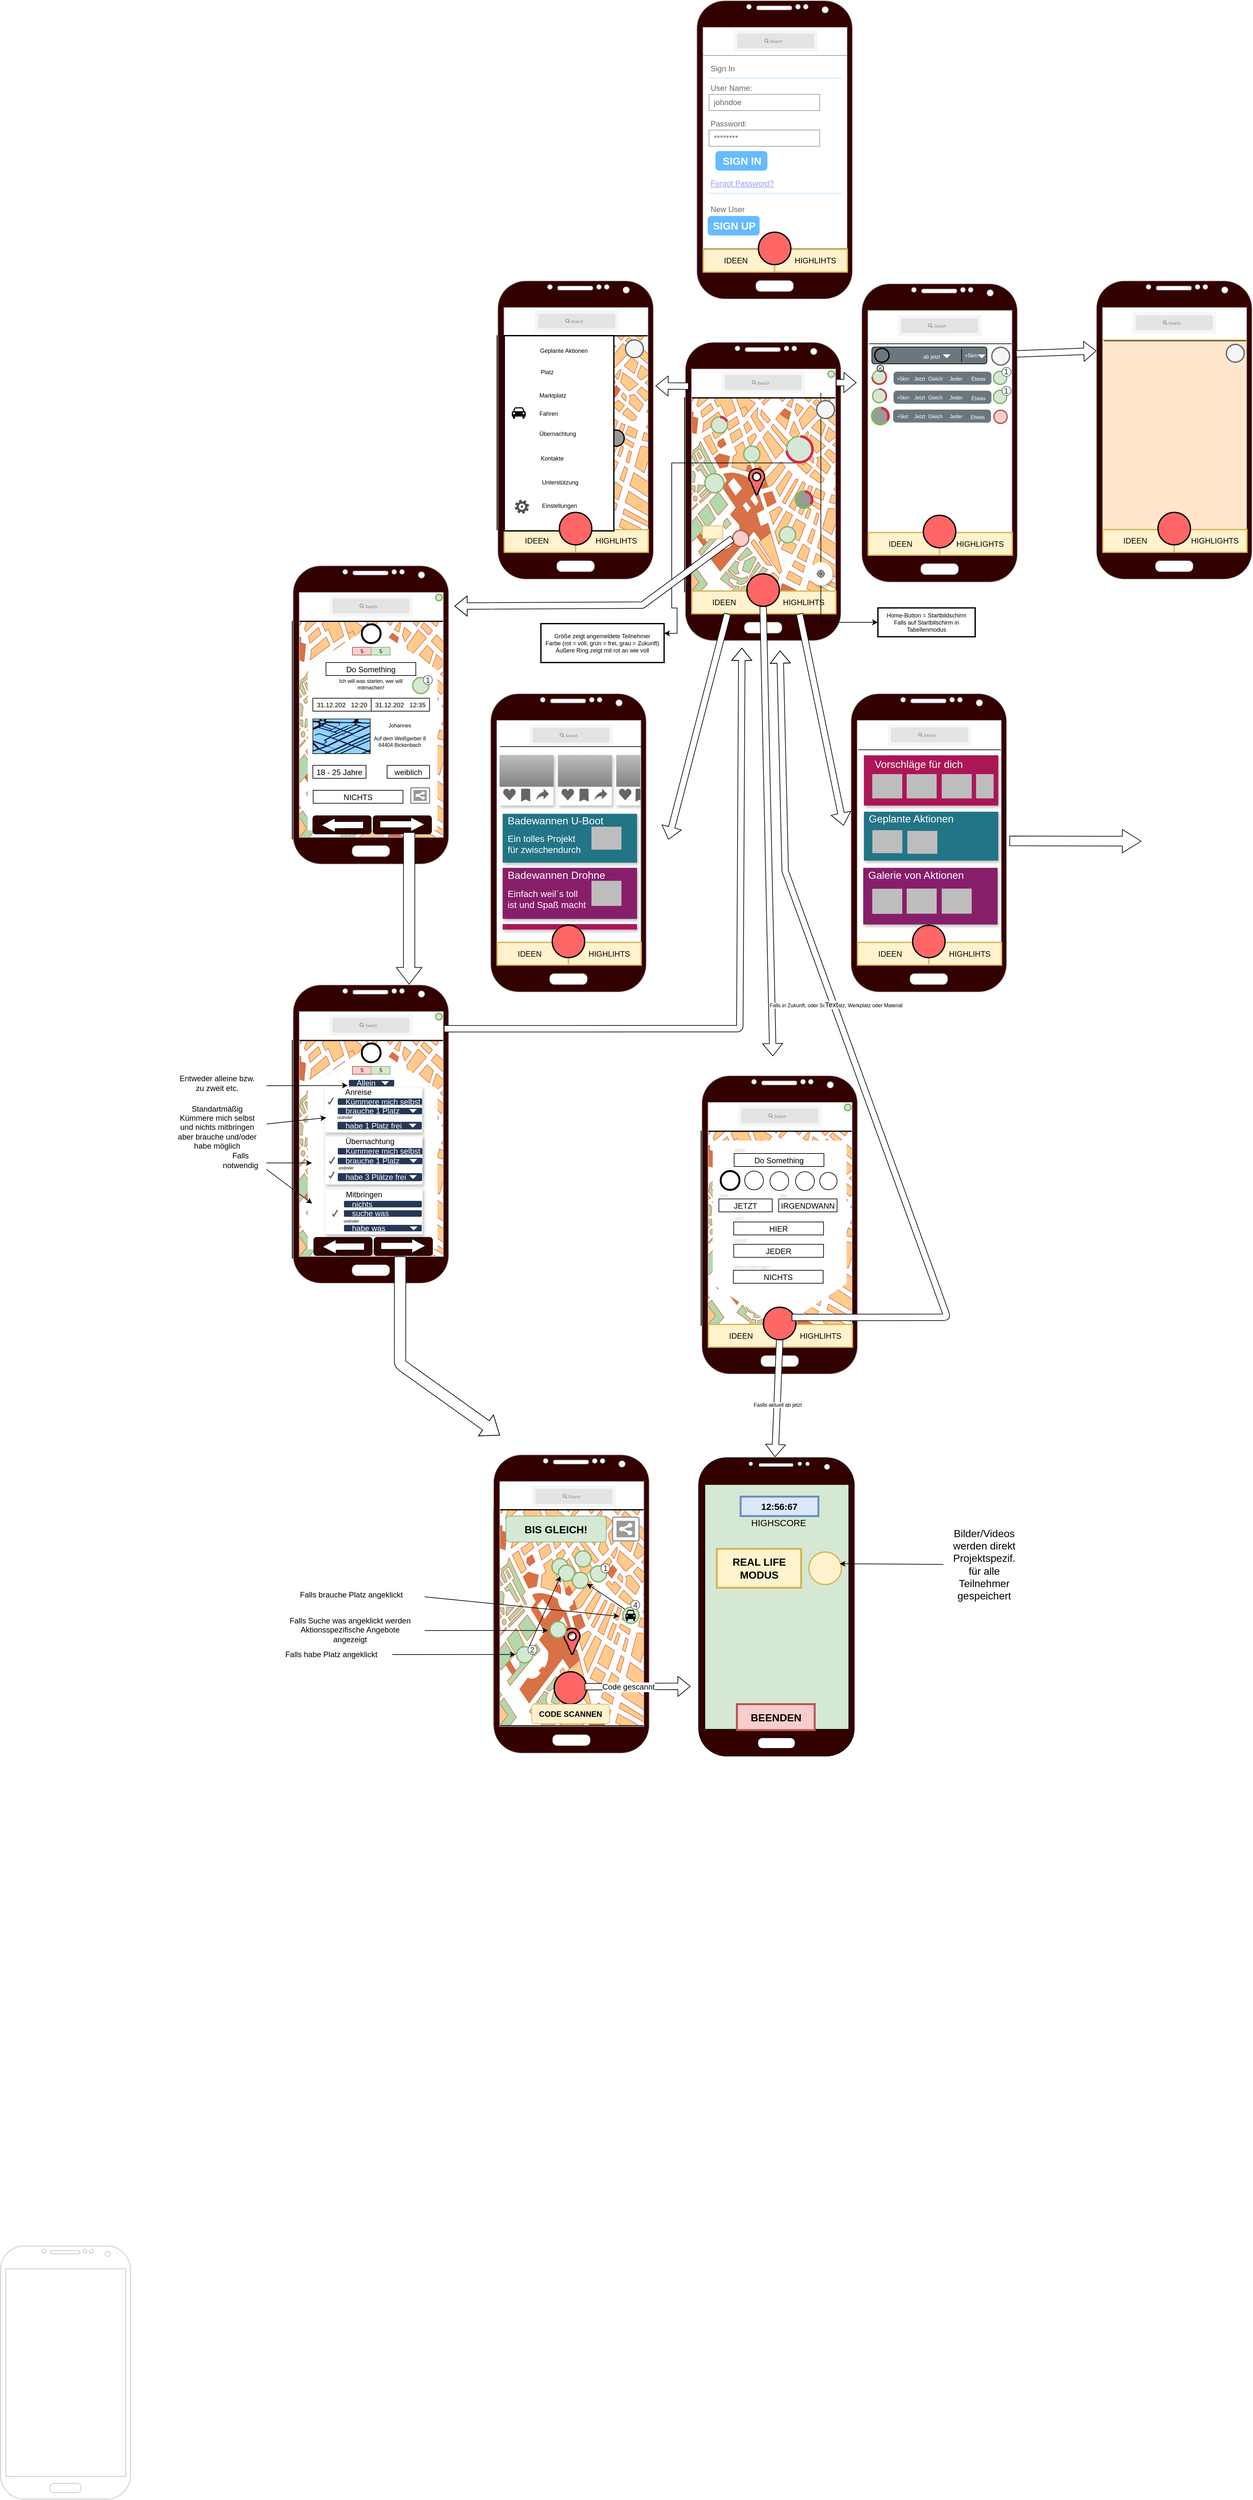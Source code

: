 <mxfile version="14.9.4" type="github" pages="4">
  <diagram id="Ux-CoL28tpdrG4HBIfI5" name="Hauptseite">
    <mxGraphModel dx="1127" dy="4218" grid="1" gridSize="10" guides="1" tooltips="1" connect="1" arrows="1" fold="1" page="1" pageScale="1" pageWidth="827" pageHeight="1169" math="0" shadow="0">
      <root>
        <mxCell id="P8qqIZweVvtInhan3EcA-0" />
        <mxCell id="P8qqIZweVvtInhan3EcA-1" parent="P8qqIZweVvtInhan3EcA-0" />
        <mxCell id="r9vyxPCsP4Z8RgtsMNjq-20" value="" style="dashed=0;shape=rect;fillColor=#ffffff;strokeColor=none;" parent="P8qqIZweVvtInhan3EcA-1" vertex="1">
          <mxGeometry x="846.23" y="-2229" width="285.25" height="302" as="geometry" />
        </mxCell>
        <mxCell id="r9vyxPCsP4Z8RgtsMNjq-34" value="" style="dashed=0;shape=mxgraph.gmdl.marginRect;rectMargin=8;rectMarginTop=-4;rectMarginBottom=-4;fillColor=#871E6A;strokeColor=none;shadow=1;" parent="r9vyxPCsP4Z8RgtsMNjq-20" vertex="1">
          <mxGeometry y="180" width="223.25" height="86.72" as="geometry" />
        </mxCell>
        <mxCell id="r9vyxPCsP4Z8RgtsMNjq-35" value="Badewannen Drohne" style="text;whiteSpace=wrap;fontColor=#FFFFFF;verticalAlign=bottom;align=left;fontSize=16;spacing=16;spacingBottom=-8;" parent="r9vyxPCsP4Z8RgtsMNjq-34" vertex="1">
          <mxGeometry width="213.272" height="33.354" as="geometry" />
        </mxCell>
        <mxCell id="r9vyxPCsP4Z8RgtsMNjq-36" value="Einfach weil`s toll&#xa;ist und Spaß macht&#xa;" style="text;whiteSpace=wrap;spacingLeft=16;spacingRight=16;spacing=0;fontSize=14;fontColor=#FFFFFF;" parent="r9vyxPCsP4Z8RgtsMNjq-34" vertex="1">
          <mxGeometry y="30.574" width="213.272" height="27.795" as="geometry" />
        </mxCell>
        <mxCell id="r9vyxPCsP4Z8RgtsMNjq-37" value="" style="dashed=0;shape=mxgraph.gmdl.marginRect;rectMargin=24;rectMarginRight=8;fillColor=#BDBDBD;strokeColor=none;" parent="r9vyxPCsP4Z8RgtsMNjq-34" vertex="1">
          <mxGeometry x="120.979" width="102.271" height="86.72" as="geometry">
            <mxPoint x="-160" as="offset" />
          </mxGeometry>
        </mxCell>
        <mxCell id="r9vyxPCsP4Z8RgtsMNjq-38" value="" style="dashed=0;shape=mxgraph.gmdl.marginRect;rectMargin=8;rectMarginTop=-4;rectMarginBottom=-4;fillColor=#AB1656;strokeColor=none;shadow=1;" parent="r9vyxPCsP4Z8RgtsMNjq-20" vertex="1">
          <mxGeometry y="266.72" width="223.25" height="16.464" as="geometry" />
        </mxCell>
        <mxCell id="r9vyxPCsP4Z8RgtsMNjq-39" value="" style="dashed=0;shape=mxgraph.gmdl.marginRect;rectMargin=24;rectMarginRight=8;fillColor=#BDBDBD;strokeColor=none;" parent="r9vyxPCsP4Z8RgtsMNjq-38" vertex="1">
          <mxGeometry x="120.979" width="102.271" height="16.464" as="geometry">
            <mxPoint x="-160" as="offset" />
          </mxGeometry>
        </mxCell>
        <mxCell id="r9vyxPCsP4Z8RgtsMNjq-49" value="" style="dashed=0;shape=rect;fillColor=#BDBDBD;strokeColor=none;fontColor=#FFFFFF;fontSize=22;fontStyle=0;verticalAlign=bottom;spacingBottom=48;spacingLeft=0;align=left;spacing=12;gradientColor=#606060;shadow=1;" parent="r9vyxPCsP4Z8RgtsMNjq-20" vertex="1">
          <mxGeometry x="93.25" y="10" width="83.25" height="78" as="geometry" />
        </mxCell>
        <mxCell id="r9vyxPCsP4Z8RgtsMNjq-50" value="" style="shape=rect;fillColor=#ffffff;strokeColor=none;resizeWidth=1;" parent="r9vyxPCsP4Z8RgtsMNjq-49" vertex="1">
          <mxGeometry y="1" width="83.25" height="29" relative="1" as="geometry">
            <mxPoint y="-29" as="offset" />
          </mxGeometry>
        </mxCell>
        <mxCell id="r9vyxPCsP4Z8RgtsMNjq-51" value="" style="dashed=0;shape=mxgraph.gmdl.heart;strokeColor=none;fillColor=#666666;" parent="r9vyxPCsP4Z8RgtsMNjq-50" vertex="1">
          <mxGeometry x="1" y="1" width="20" height="18" relative="1" as="geometry">
            <mxPoint x="-78" y="-26" as="offset" />
          </mxGeometry>
        </mxCell>
        <mxCell id="r9vyxPCsP4Z8RgtsMNjq-52" value="" style="dashed=0;shape=mxgraph.gmdl.bookmark;strokeColor=none;fillColor=#666666;" parent="r9vyxPCsP4Z8RgtsMNjq-50" vertex="1">
          <mxGeometry x="1" y="1" width="14" height="20" relative="1" as="geometry">
            <mxPoint x="-50" y="-26" as="offset" />
          </mxGeometry>
        </mxCell>
        <mxCell id="r9vyxPCsP4Z8RgtsMNjq-53" value="" style="dashed=0;shape=mxgraph.gmdl.reply;strokeColor=none;fillColor=#666666;" parent="r9vyxPCsP4Z8RgtsMNjq-50" vertex="1">
          <mxGeometry x="1" y="1" width="20" height="18" relative="1" as="geometry">
            <mxPoint x="-27" y="-26" as="offset" />
          </mxGeometry>
        </mxCell>
        <mxCell id="r9vyxPCsP4Z8RgtsMNjq-54" value="" style="dashed=0;shape=rect;fillColor=#BDBDBD;strokeColor=none;fontColor=#FFFFFF;fontSize=22;fontStyle=0;verticalAlign=bottom;spacingBottom=48;spacingLeft=0;align=left;spacing=12;gradientColor=#606060;shadow=1;" parent="r9vyxPCsP4Z8RgtsMNjq-20" vertex="1">
          <mxGeometry x="3.25" y="10" width="83.25" height="78" as="geometry" />
        </mxCell>
        <mxCell id="r9vyxPCsP4Z8RgtsMNjq-55" value="" style="shape=rect;fillColor=#ffffff;strokeColor=none;resizeWidth=1;" parent="r9vyxPCsP4Z8RgtsMNjq-54" vertex="1">
          <mxGeometry y="1" width="83.25" height="29" relative="1" as="geometry">
            <mxPoint y="-29" as="offset" />
          </mxGeometry>
        </mxCell>
        <mxCell id="r9vyxPCsP4Z8RgtsMNjq-56" value="" style="dashed=0;shape=mxgraph.gmdl.heart;strokeColor=none;fillColor=#666666;" parent="r9vyxPCsP4Z8RgtsMNjq-55" vertex="1">
          <mxGeometry x="1" y="1" width="20" height="18" relative="1" as="geometry">
            <mxPoint x="-78" y="-26" as="offset" />
          </mxGeometry>
        </mxCell>
        <mxCell id="r9vyxPCsP4Z8RgtsMNjq-57" value="" style="dashed=0;shape=mxgraph.gmdl.bookmark;strokeColor=none;fillColor=#666666;" parent="r9vyxPCsP4Z8RgtsMNjq-55" vertex="1">
          <mxGeometry x="1" y="1" width="14" height="20" relative="1" as="geometry">
            <mxPoint x="-50" y="-26" as="offset" />
          </mxGeometry>
        </mxCell>
        <mxCell id="r9vyxPCsP4Z8RgtsMNjq-58" value="" style="dashed=0;shape=mxgraph.gmdl.reply;strokeColor=none;fillColor=#666666;" parent="r9vyxPCsP4Z8RgtsMNjq-55" vertex="1">
          <mxGeometry x="1" y="1" width="20" height="18" relative="1" as="geometry">
            <mxPoint x="-27" y="-26" as="offset" />
          </mxGeometry>
        </mxCell>
        <mxCell id="r9vyxPCsP4Z8RgtsMNjq-59" value="" style="dashed=0;shape=rect;fillColor=#BDBDBD;strokeColor=none;fontColor=#FFFFFF;fontSize=22;fontStyle=0;verticalAlign=bottom;spacingBottom=48;spacingLeft=0;align=left;spacing=12;gradientColor=#606060;shadow=1;" parent="r9vyxPCsP4Z8RgtsMNjq-20" vertex="1">
          <mxGeometry x="183.25" y="10" width="36.75" height="78" as="geometry" />
        </mxCell>
        <mxCell id="r9vyxPCsP4Z8RgtsMNjq-60" value="" style="shape=rect;fillColor=#ffffff;strokeColor=none;resizeWidth=1;" parent="r9vyxPCsP4Z8RgtsMNjq-59" vertex="1">
          <mxGeometry y="1" width="36.75" height="29" relative="1" as="geometry">
            <mxPoint y="-29" as="offset" />
          </mxGeometry>
        </mxCell>
        <mxCell id="r9vyxPCsP4Z8RgtsMNjq-61" value="" style="dashed=0;shape=mxgraph.gmdl.heart;strokeColor=none;fillColor=#666666;" parent="r9vyxPCsP4Z8RgtsMNjq-60" vertex="1">
          <mxGeometry x="1" y="1" width="20" height="18" relative="1" as="geometry">
            <mxPoint x="-33" y="-26" as="offset" />
          </mxGeometry>
        </mxCell>
        <mxCell id="r9vyxPCsP4Z8RgtsMNjq-62" value="" style="dashed=0;shape=mxgraph.gmdl.bookmark;strokeColor=none;fillColor=#666666;" parent="r9vyxPCsP4Z8RgtsMNjq-60" vertex="1">
          <mxGeometry x="1" y="1" width="14" height="20" relative="1" as="geometry">
            <mxPoint x="-7" y="-26" as="offset" />
          </mxGeometry>
        </mxCell>
        <mxCell id="bsIU0bRn1HifAw10qcgS-681" value="" style="rounded=0;whiteSpace=wrap;html=1;fontSize=12;strokeColor=#d79b00;strokeWidth=1;fillColor=#ffe6cc;align=center;" parent="P8qqIZweVvtInhan3EcA-1" vertex="1">
          <mxGeometry x="1775" y="-2859.05" width="235" height="299.05" as="geometry" />
        </mxCell>
        <mxCell id="bsIU0bRn1HifAw10qcgS-438" value="" style="strokeWidth=1;shadow=0;dashed=0;align=center;html=1;shape=mxgraph.mockup.forms.rrect;rSize=0;strokeColor=#999999;fillColor=#ffffff;fontSize=12;" parent="P8qqIZweVvtInhan3EcA-1" vertex="1">
          <mxGeometry x="1162.5" y="-3297.5" width="227.5" height="297.5" as="geometry" />
        </mxCell>
        <mxCell id="bsIU0bRn1HifAw10qcgS-439" value="Sign In" style="strokeWidth=1;shadow=0;dashed=0;align=center;html=1;shape=mxgraph.mockup.forms.anchor;fontSize=12;fontColor=#666666;align=left;resizeWidth=1;spacingLeft=0;" parent="bsIU0bRn1HifAw10qcgS-438" vertex="1">
          <mxGeometry width="113.75" height="20" relative="1" as="geometry">
            <mxPoint x="10" y="10" as="offset" />
          </mxGeometry>
        </mxCell>
        <mxCell id="bsIU0bRn1HifAw10qcgS-440" value="" style="shape=line;strokeColor=#ddeeff;strokeWidth=2;html=1;resizeWidth=1;" parent="bsIU0bRn1HifAw10qcgS-438" vertex="1">
          <mxGeometry width="204.75" height="10" relative="1" as="geometry">
            <mxPoint x="10" y="30" as="offset" />
          </mxGeometry>
        </mxCell>
        <mxCell id="bsIU0bRn1HifAw10qcgS-441" value="User Name:" style="strokeWidth=1;shadow=0;dashed=0;align=center;html=1;shape=mxgraph.mockup.forms.anchor;fontSize=12;fontColor=#666666;align=left;resizeWidth=1;spacingLeft=0;" parent="bsIU0bRn1HifAw10qcgS-438" vertex="1">
          <mxGeometry width="113.75" height="20" relative="1" as="geometry">
            <mxPoint x="10" y="40" as="offset" />
          </mxGeometry>
        </mxCell>
        <mxCell id="bsIU0bRn1HifAw10qcgS-442" value="johndoe" style="strokeWidth=1;shadow=0;dashed=0;align=center;html=1;shape=mxgraph.mockup.forms.rrect;rSize=0;strokeColor=#999999;fontColor=#666666;align=left;spacingLeft=5;resizeWidth=1;" parent="bsIU0bRn1HifAw10qcgS-438" vertex="1">
          <mxGeometry width="170.625" height="25" relative="1" as="geometry">
            <mxPoint x="10" y="60" as="offset" />
          </mxGeometry>
        </mxCell>
        <mxCell id="bsIU0bRn1HifAw10qcgS-443" value="Password:" style="strokeWidth=1;shadow=0;dashed=0;align=center;html=1;shape=mxgraph.mockup.forms.anchor;fontSize=12;fontColor=#666666;align=left;resizeWidth=1;spacingLeft=0;" parent="bsIU0bRn1HifAw10qcgS-438" vertex="1">
          <mxGeometry width="113.75" height="20" relative="1" as="geometry">
            <mxPoint x="10" y="95" as="offset" />
          </mxGeometry>
        </mxCell>
        <mxCell id="bsIU0bRn1HifAw10qcgS-444" value="********" style="strokeWidth=1;shadow=0;dashed=0;align=center;html=1;shape=mxgraph.mockup.forms.rrect;rSize=0;strokeColor=#999999;fontColor=#666666;align=left;spacingLeft=5;resizeWidth=1;" parent="bsIU0bRn1HifAw10qcgS-438" vertex="1">
          <mxGeometry width="170.625" height="25" relative="1" as="geometry">
            <mxPoint x="10" y="115" as="offset" />
          </mxGeometry>
        </mxCell>
        <mxCell id="bsIU0bRn1HifAw10qcgS-445" value="SIGN IN" style="strokeWidth=1;shadow=0;dashed=0;align=center;html=1;shape=mxgraph.mockup.forms.rrect;rSize=5;strokeColor=none;fontColor=#ffffff;fillColor=#66bbff;fontSize=16;fontStyle=1;" parent="bsIU0bRn1HifAw10qcgS-438" vertex="1">
          <mxGeometry y="1" width="80" height="30" relative="1" as="geometry">
            <mxPoint x="20" y="-150" as="offset" />
          </mxGeometry>
        </mxCell>
        <mxCell id="bsIU0bRn1HifAw10qcgS-446" value="Forgot Password?" style="strokeWidth=1;shadow=0;dashed=0;align=center;html=1;shape=mxgraph.mockup.forms.anchor;fontSize=12;fontColor=#9999ff;align=left;spacingLeft=0;fontStyle=4;resizeWidth=1;" parent="bsIU0bRn1HifAw10qcgS-438" vertex="1">
          <mxGeometry y="1" width="170.625" height="20" relative="1" as="geometry">
            <mxPoint x="10" y="-110" as="offset" />
          </mxGeometry>
        </mxCell>
        <mxCell id="bsIU0bRn1HifAw10qcgS-447" value="" style="shape=line;strokeColor=#ddeeff;strokeWidth=2;html=1;resizeWidth=1;" parent="bsIU0bRn1HifAw10qcgS-438" vertex="1">
          <mxGeometry y="1" width="204.75" height="10" relative="1" as="geometry">
            <mxPoint x="10" y="-90" as="offset" />
          </mxGeometry>
        </mxCell>
        <mxCell id="bsIU0bRn1HifAw10qcgS-448" value="New User" style="strokeWidth=1;shadow=0;dashed=0;align=center;html=1;shape=mxgraph.mockup.forms.anchor;fontSize=12;fontColor=#666666;align=left;spacingLeft=0;resizeWidth=1;" parent="bsIU0bRn1HifAw10qcgS-438" vertex="1">
          <mxGeometry y="1" width="170.625" height="20" relative="1" as="geometry">
            <mxPoint x="10" y="-70" as="offset" />
          </mxGeometry>
        </mxCell>
        <mxCell id="bsIU0bRn1HifAw10qcgS-449" value="SIGN UP" style="strokeWidth=1;shadow=0;dashed=0;align=center;html=1;shape=mxgraph.mockup.forms.rrect;rSize=5;strokeColor=none;fontColor=#ffffff;fillColor=#66bbff;fontSize=16;fontStyle=1;" parent="bsIU0bRn1HifAw10qcgS-438" vertex="1">
          <mxGeometry y="1" width="80" height="30" relative="1" as="geometry">
            <mxPoint x="8" y="-50" as="offset" />
          </mxGeometry>
        </mxCell>
        <mxCell id="bsIU0bRn1HifAw10qcgS-143" value="" style="rounded=0;whiteSpace=wrap;html=1;fontSize=8;strokeColor=#82b366;strokeWidth=3;fillColor=#d5e8d4;align=center;" parent="P8qqIZweVvtInhan3EcA-1" vertex="1">
          <mxGeometry x="1162.88" y="-1095.5" width="231.12" height="390" as="geometry" />
        </mxCell>
        <mxCell id="bsIU0bRn1HifAw10qcgS-5" value="" style="verticalLabelPosition=bottom;shadow=0;dashed=0;align=center;html=1;verticalAlign=top;strokeWidth=1;shape=mxgraph.mockup.misc.map;strokeColor=none;" parent="P8qqIZweVvtInhan3EcA-1" vertex="1">
          <mxGeometry x="1160.5" y="-1639" width="240" height="300" as="geometry" />
        </mxCell>
        <mxCell id="bsIU0bRn1HifAw10qcgS-38" value="" style="shape=trapezoid;perimeter=trapezoidPerimeter;whiteSpace=wrap;html=1;fixedSize=1;size=90;direction=west;strokeColor=none;" parent="P8qqIZweVvtInhan3EcA-1" vertex="1">
          <mxGeometry x="1175.5" y="-1404.5" width="210" height="60" as="geometry" />
        </mxCell>
        <mxCell id="bsIU0bRn1HifAw10qcgS-37" value="" style="shape=dataStorage;whiteSpace=wrap;html=1;fixedSize=1;direction=north;size=0;strokeColor=none;" parent="P8qqIZweVvtInhan3EcA-1" vertex="1">
          <mxGeometry x="1178.25" y="-1624.5" width="206.5" height="220" as="geometry" />
        </mxCell>
        <mxCell id="jv4U-KMPbpQkZisvmpt5-0" value="" style="verticalLabelPosition=bottom;verticalAlign=top;html=1;shadow=0;dashed=0;strokeWidth=1;shape=mxgraph.android.phone2;strokeColor=#c0c0c0;" parent="P8qqIZweVvtInhan3EcA-1" vertex="1">
          <mxGeometry x="80" y="80" width="200" height="390" as="geometry" />
        </mxCell>
        <mxCell id="jv4U-KMPbpQkZisvmpt5-1" value="" style="verticalLabelPosition=bottom;shadow=0;dashed=0;align=center;html=1;verticalAlign=top;strokeWidth=1;shape=mxgraph.mockup.misc.map;strokeColor=none;" parent="P8qqIZweVvtInhan3EcA-1" vertex="1">
          <mxGeometry x="845.75" y="-2865.5" width="240" height="300" as="geometry" />
        </mxCell>
        <mxCell id="jv4U-KMPbpQkZisvmpt5-2" value="" style="verticalLabelPosition=bottom;verticalAlign=top;html=1;shadow=0;dashed=0;strokeWidth=1;shape=mxgraph.android.phone2;strokeColor=#c0c0c0;fillColor=#330000;" parent="P8qqIZweVvtInhan3EcA-1" vertex="1">
          <mxGeometry x="846.75" y="-2950" width="240" height="460" as="geometry" />
        </mxCell>
        <mxCell id="jv4U-KMPbpQkZisvmpt5-3" value="" style="html=1;aspect=fixed;shadow=0;align=center;verticalAlign=top;shape=mxgraph.gcp2.maps_api;fillColor=#FF6666;strokeWidth=2;" parent="P8qqIZweVvtInhan3EcA-1" vertex="1">
          <mxGeometry x="944.55" y="-2755" width="24.4" height="40" as="geometry" />
        </mxCell>
        <mxCell id="aUW1Lj8HsczlktVlegEz-53" value="IDEEN&amp;nbsp;&amp;nbsp;&amp;nbsp; " style="rounded=0;whiteSpace=wrap;html=1;strokeColor=#d6b656;strokeWidth=2;fillColor=#fff2cc;" parent="P8qqIZweVvtInhan3EcA-1" vertex="1">
          <mxGeometry x="856.75" y="-2566.5" width="110" height="35" as="geometry" />
        </mxCell>
        <mxCell id="aUW1Lj8HsczlktVlegEz-54" value="&amp;nbsp;&amp;nbsp;&amp;nbsp; HIGHLIHTS" style="rounded=0;whiteSpace=wrap;html=1;strokeColor=#d6b656;strokeWidth=2;fillColor=#fff2cc;" parent="P8qqIZweVvtInhan3EcA-1" vertex="1">
          <mxGeometry x="966.75" y="-2566.5" width="112.2" height="35" as="geometry" />
        </mxCell>
        <mxCell id="aUW1Lj8HsczlktVlegEz-56" value="" style="shape=image;html=1;verticalAlign=top;verticalLabelPosition=bottom;labelBackgroundColor=#ffffff;imageAspect=0;aspect=fixed;image=https://cdn1.iconfinder.com/data/icons/100-basic-for-user-interface/32/33-home-128.png;strokeColor=#000000;strokeWidth=2;fillColor=#330000;" parent="P8qqIZweVvtInhan3EcA-1" vertex="1">
          <mxGeometry x="1046.75" y="-2900" width="28" height="28" as="geometry" />
        </mxCell>
        <mxCell id="aUW1Lj8HsczlktVlegEz-61" value="" style="shape=image;html=1;verticalAlign=top;verticalLabelPosition=bottom;labelBackgroundColor=#ffffff;imageAspect=0;aspect=fixed;image=https://cdn1.iconfinder.com/data/icons/jumpicon-basic-ui-glyph-1/32/-_Hamburger-Menu-More-Navigation--128.png;strokeColor=#000000;strokeWidth=2;fillColor=#330000;" parent="P8qqIZweVvtInhan3EcA-1" vertex="1">
          <mxGeometry x="856.75" y="-2906.5" width="41" height="41" as="geometry" />
        </mxCell>
        <mxCell id="aUW1Lj8HsczlktVlegEz-70" value="" style="ellipse;whiteSpace=wrap;html=1;aspect=fixed;fontSize=9;strokeColor=#000000;strokeWidth=2;fillColor=#999999;gradientColor=none;" parent="P8qqIZweVvtInhan3EcA-1" vertex="1">
          <mxGeometry x="1016.75" y="-2720" width="25" height="25" as="geometry" />
        </mxCell>
        <mxCell id="aUW1Lj8HsczlktVlegEz-71" value="" style="shape=image;html=1;verticalAlign=top;verticalLabelPosition=bottom;labelBackgroundColor=#ffffff;imageAspect=0;aspect=fixed;image=https://cdn1.iconfinder.com/data/icons/iconnice-vector-icon/31/Vector-icons_86-128.png;fontSize=9;strokeColor=#000000;strokeWidth=2;fillColor=#999999;gradientColor=none;" parent="P8qqIZweVvtInhan3EcA-1" vertex="1">
          <mxGeometry x="1022.5" y="-2714.25" width="13.5" height="13.5" as="geometry" />
        </mxCell>
        <mxCell id="aUW1Lj8HsczlktVlegEz-73" value="" style="ellipse;whiteSpace=wrap;html=1;aspect=fixed;fontSize=9;strokeColor=#82b366;strokeWidth=2;fillColor=#d5e8d4;" parent="P8qqIZweVvtInhan3EcA-1" vertex="1">
          <mxGeometry x="966.75" y="-2850" width="40" height="40" as="geometry" />
        </mxCell>
        <mxCell id="aUW1Lj8HsczlktVlegEz-74" value="" style="shape=image;html=1;verticalAlign=top;verticalLabelPosition=bottom;labelBackgroundColor=#ffffff;imageAspect=0;aspect=fixed;image=https://cdn1.iconfinder.com/data/icons/iconnice-vector-icon/31/Vector-icons_86-128.png;fontSize=9;strokeColor=#000000;strokeWidth=2;fillColor=#999999;gradientColor=none;" parent="P8qqIZweVvtInhan3EcA-1" vertex="1">
          <mxGeometry x="974.65" y="-2842.09" width="24.19" height="24.19" as="geometry" />
        </mxCell>
        <mxCell id="aUW1Lj8HsczlktVlegEz-75" value="" style="ellipse;whiteSpace=wrap;html=1;aspect=fixed;fontSize=9;strokeColor=#b85450;strokeWidth=2;fillColor=#f8cecc;" parent="P8qqIZweVvtInhan3EcA-1" vertex="1">
          <mxGeometry x="919.55" y="-2660" width="25" height="25" as="geometry" />
        </mxCell>
        <mxCell id="aUW1Lj8HsczlktVlegEz-76" value="" style="shape=image;html=1;verticalAlign=top;verticalLabelPosition=bottom;labelBackgroundColor=#ffffff;imageAspect=0;aspect=fixed;image=https://cdn1.iconfinder.com/data/icons/iconnice-vector-icon/31/Vector-icons_86-128.png;fontSize=9;strokeColor=#000000;strokeWidth=2;fillColor=#999999;gradientColor=none;" parent="P8qqIZweVvtInhan3EcA-1" vertex="1">
          <mxGeometry x="925.3" y="-2654.25" width="13.5" height="13.5" as="geometry" />
        </mxCell>
        <mxCell id="aUW1Lj8HsczlktVlegEz-81" value="" style="ellipse;whiteSpace=wrap;html=1;aspect=fixed;fontSize=9;strokeColor=#82b366;strokeWidth=2;fillColor=#d5e8d4;" parent="P8qqIZweVvtInhan3EcA-1" vertex="1">
          <mxGeometry x="936.75" y="-2790" width="25" height="25" as="geometry" />
        </mxCell>
        <mxCell id="aUW1Lj8HsczlktVlegEz-80" value="" style="shape=image;html=1;verticalAlign=top;verticalLabelPosition=bottom;labelBackgroundColor=#ffffff;imageAspect=0;aspect=fixed;image=https://cdn0.iconfinder.com/data/icons/pinpoint-notifocation/48/question-128.png;fontSize=9;strokeColor=#000000;strokeWidth=2;fillColor=#999999;gradientColor=none;" parent="P8qqIZweVvtInhan3EcA-1" vertex="1">
          <mxGeometry x="939.75" y="-2787" width="19" height="19" as="geometry" />
        </mxCell>
        <mxCell id="aUW1Lj8HsczlktVlegEz-83" value="" style="ellipse;whiteSpace=wrap;html=1;aspect=fixed;fontSize=9;strokeColor=#82b366;strokeWidth=2;fillColor=#d5e8d4;" parent="P8qqIZweVvtInhan3EcA-1" vertex="1">
          <mxGeometry x="886.75" y="-2835" width="25" height="25" as="geometry" />
        </mxCell>
        <mxCell id="aUW1Lj8HsczlktVlegEz-84" value="" style="ellipse;whiteSpace=wrap;html=1;aspect=fixed;fontSize=9;strokeColor=#82b366;strokeWidth=2;fillColor=#d5e8d4;" parent="P8qqIZweVvtInhan3EcA-1" vertex="1">
          <mxGeometry x="876.75" y="-2747.5" width="25" height="25" as="geometry" />
        </mxCell>
        <mxCell id="aUW1Lj8HsczlktVlegEz-85" value="" style="ellipse;whiteSpace=wrap;html=1;aspect=fixed;fontSize=9;strokeColor=#82b366;strokeWidth=2;fillColor=#d5e8d4;" parent="P8qqIZweVvtInhan3EcA-1" vertex="1">
          <mxGeometry x="991.75" y="-2665.75" width="25" height="25" as="geometry" />
        </mxCell>
        <mxCell id="aUW1Lj8HsczlktVlegEz-86" value="" style="shape=image;html=1;verticalAlign=top;verticalLabelPosition=bottom;labelBackgroundColor=#ffffff;imageAspect=0;aspect=fixed;image=https://cdn0.iconfinder.com/data/icons/sport-2-android-l-lollipop-icon-pack/24/walking-128.png;fontSize=9;strokeColor=#000000;strokeWidth=2;fillColor=#999999;gradientColor=none;" parent="P8qqIZweVvtInhan3EcA-1" vertex="1">
          <mxGeometry x="889.25" y="-2832.5" width="20" height="20" as="geometry" />
        </mxCell>
        <mxCell id="aUW1Lj8HsczlktVlegEz-87" value="" style="shape=image;html=1;verticalAlign=top;verticalLabelPosition=bottom;labelBackgroundColor=#ffffff;imageAspect=0;aspect=fixed;image=https://cdn3.iconfinder.com/data/icons/essential-pack/32/10-House-128.png;fontSize=9;strokeColor=#000000;strokeWidth=2;fillColor=#999999;gradientColor=none;" parent="P8qqIZweVvtInhan3EcA-1" vertex="1">
          <mxGeometry x="880.25" y="-2744" width="18" height="18" as="geometry" />
        </mxCell>
        <mxCell id="aUW1Lj8HsczlktVlegEz-89" value="" style="shape=image;html=1;verticalAlign=top;verticalLabelPosition=bottom;labelBackgroundColor=#ffffff;imageAspect=0;aspect=fixed;image=https://cdn4.iconfinder.com/data/icons/business-660/512/17_team_group_meeting_business-128.png;fontSize=9;strokeColor=#000000;strokeWidth=2;fillColor=#999999;gradientColor=none;" parent="P8qqIZweVvtInhan3EcA-1" vertex="1">
          <mxGeometry x="993.25" y="-2664.25" width="22" height="22" as="geometry" />
        </mxCell>
        <mxCell id="aUW1Lj8HsczlktVlegEz-91" value="&lt;div&gt;Größe zeigt angemeldete Teilnehmer&lt;/div&gt;&lt;div&gt;Farbe (rot = voll, grün = frei, grau = Zukunft)&lt;/div&gt;&lt;div&gt;Äußere Ring zeigt mit rot an wie voll&lt;br&gt;&lt;/div&gt;" style="rounded=0;whiteSpace=wrap;html=1;fontSize=9;strokeColor=#000000;strokeWidth=2;gradientColor=none;fillColor=none;" parent="P8qqIZweVvtInhan3EcA-1" vertex="1">
          <mxGeometry x="913.25" y="-2421.5" width="190" height="60" as="geometry" />
        </mxCell>
        <mxCell id="aUW1Lj8HsczlktVlegEz-92" value="&lt;div&gt;Home-Button = Startbildschirm&lt;/div&gt;&lt;div&gt;Falls auf Startbilschirm in Tabellenmodus&lt;br&gt;&lt;/div&gt;" style="rounded=0;whiteSpace=wrap;html=1;fontSize=9;strokeColor=#000000;strokeWidth=2;fillColor=none;gradientColor=none;" parent="P8qqIZweVvtInhan3EcA-1" vertex="1">
          <mxGeometry x="1433" y="-2445.75" width="150" height="44.5" as="geometry" />
        </mxCell>
        <mxCell id="39JO3J6qKhNrbxvORimR-26" value="" style="verticalLabelPosition=bottom;verticalAlign=top;html=1;shadow=0;dashed=0;strokeWidth=1;shape=mxgraph.android.phone2;strokeColor=#c0c0c0;fillColor=#330000;" parent="P8qqIZweVvtInhan3EcA-1" vertex="1">
          <mxGeometry x="1408.1" y="-2945.5" width="240" height="460" as="geometry" />
        </mxCell>
        <mxCell id="39JO3J6qKhNrbxvORimR-28" value="IDEEN&amp;nbsp;&amp;nbsp;&amp;nbsp; " style="rounded=0;whiteSpace=wrap;html=1;strokeColor=#d6b656;strokeWidth=2;fillColor=#fff2cc;" parent="P8qqIZweVvtInhan3EcA-1" vertex="1">
          <mxGeometry x="1418.1" y="-2562" width="110" height="35" as="geometry" />
        </mxCell>
        <mxCell id="39JO3J6qKhNrbxvORimR-29" value="&amp;nbsp;&amp;nbsp;&amp;nbsp; HIGHLIGHTS" style="rounded=0;whiteSpace=wrap;html=1;strokeColor=#d6b656;strokeWidth=2;fillColor=#fff2cc;" parent="P8qqIZweVvtInhan3EcA-1" vertex="1">
          <mxGeometry x="1528.1" y="-2562" width="112.2" height="35" as="geometry" />
        </mxCell>
        <mxCell id="39JO3J6qKhNrbxvORimR-32" value="" style="shape=image;html=1;verticalAlign=top;verticalLabelPosition=bottom;labelBackgroundColor=#ffffff;imageAspect=0;aspect=fixed;image=https://cdn1.iconfinder.com/data/icons/100-basic-for-user-interface/32/33-home-128.png;strokeColor=#000000;strokeWidth=2;fillColor=#330000;" parent="P8qqIZweVvtInhan3EcA-1" vertex="1">
          <mxGeometry x="1608.1" y="-2895.5" width="28" height="28" as="geometry" />
        </mxCell>
        <mxCell id="39JO3J6qKhNrbxvORimR-51" value="" style="rounded=0;whiteSpace=wrap;html=1;fontSize=9;strokeColor=#000000;strokeWidth=2;gradientColor=none;" parent="P8qqIZweVvtInhan3EcA-1" vertex="1">
          <mxGeometry x="856.75" y="-2865.5" width="169" height="301" as="geometry" />
        </mxCell>
        <mxCell id="39JO3J6qKhNrbxvORimR-30" value="" style="ellipse;whiteSpace=wrap;html=1;aspect=fixed;strokeColor=#000000;strokeWidth=2;fillColor=#FF6666;" parent="P8qqIZweVvtInhan3EcA-1" vertex="1">
          <mxGeometry x="1503.1" y="-2588.5" width="50" height="50" as="geometry" />
        </mxCell>
        <mxCell id="39JO3J6qKhNrbxvORimR-31" value="" style="shape=image;html=1;verticalAlign=top;verticalLabelPosition=bottom;labelBackgroundColor=#ffffff;imageAspect=0;aspect=fixed;image=https://cdn1.iconfinder.com/data/icons/people-line/32/people_2-128.png;strokeColor=#000000;strokeWidth=2;fillColor=#FF6666;" parent="P8qqIZweVvtInhan3EcA-1" vertex="1">
          <mxGeometry x="1508.6" y="-2582" width="37" height="37" as="geometry" />
        </mxCell>
        <mxCell id="39JO3J6qKhNrbxvORimR-57" value="" style="pointerEvents=1;shadow=0;dashed=0;html=1;strokeColor=none;fillColor=#505050;labelPosition=center;verticalLabelPosition=bottom;verticalAlign=top;outlineConnect=0;align=center;shape=mxgraph.office.concepts.settings_office_365;fontSize=9;" parent="P8qqIZweVvtInhan3EcA-1" vertex="1">
          <mxGeometry x="872.8" y="-2612.5" width="22.3" height="21.5" as="geometry" />
        </mxCell>
        <mxCell id="39JO3J6qKhNrbxvORimR-58" value="" style="shape=mxgraph.signs.transportation.car_4;html=1;pointerEvents=1;fillColor=#000000;strokeColor=none;verticalLabelPosition=bottom;verticalAlign=top;align=center;fontSize=9;" parent="P8qqIZweVvtInhan3EcA-1" vertex="1">
          <mxGeometry x="868.35" y="-2755" width="21.5" height="18.25" as="geometry" />
        </mxCell>
        <mxCell id="39JO3J6qKhNrbxvORimR-60" value="" style="shape=image;html=1;verticalAlign=top;verticalLabelPosition=bottom;labelBackgroundColor=#ffffff;imageAspect=0;aspect=fixed;image=https://cdn4.iconfinder.com/data/icons/camping-hand-drawn/39/camping_hand_drawn_icon_-12-128.png;fontSize=9;strokeColor=#000000;strokeWidth=2;fillColor=#ffffff;gradientColor=none;" parent="P8qqIZweVvtInhan3EcA-1" vertex="1">
          <mxGeometry x="870.35" y="-2726" width="22" height="22" as="geometry" />
        </mxCell>
        <mxCell id="39JO3J6qKhNrbxvORimR-64" value="" style="shape=image;html=1;verticalAlign=top;verticalLabelPosition=bottom;labelBackgroundColor=#ffffff;imageAspect=0;aspect=fixed;image=https://cdn4.iconfinder.com/data/icons/business-and-finance-monochrome-hand-drawn-free-se/100/stopwatch-128.png;fontSize=9;strokeColor=#000000;strokeWidth=2;fillColor=#ffffff;gradientColor=none;" parent="P8qqIZweVvtInhan3EcA-1" vertex="1">
          <mxGeometry x="865.85" y="-2854.5" width="23.4" height="23.4" as="geometry" />
        </mxCell>
        <mxCell id="39JO3J6qKhNrbxvORimR-65" value="Einstellungen" style="text;html=1;strokeColor=none;fillColor=none;align=left;verticalAlign=middle;whiteSpace=wrap;rounded=0;fontSize=9;" parent="P8qqIZweVvtInhan3EcA-1" vertex="1">
          <mxGeometry x="913" y="-2613" width="88.5" height="20" as="geometry" />
        </mxCell>
        <mxCell id="39JO3J6qKhNrbxvORimR-67" value="Marktplatz" style="text;html=1;strokeColor=none;fillColor=none;align=left;verticalAlign=middle;whiteSpace=wrap;rounded=0;fontSize=9;" parent="P8qqIZweVvtInhan3EcA-1" vertex="1">
          <mxGeometry x="909.25" y="-2783" width="87.5" height="20" as="geometry" />
        </mxCell>
        <mxCell id="39JO3J6qKhNrbxvORimR-68" value="" style="shape=image;html=1;verticalAlign=top;verticalLabelPosition=bottom;labelBackgroundColor=#ffffff;imageAspect=0;aspect=fixed;image=https://cdn4.iconfinder.com/data/icons/hodgepodge-free/32/basket_empty_shop_buy-128.png;fontSize=9;strokeColor=#000000;strokeWidth=2;fillColor=#ffffff;gradientColor=none;" parent="P8qqIZweVvtInhan3EcA-1" vertex="1">
          <mxGeometry x="865.35" y="-2790" width="27" height="27" as="geometry" />
        </mxCell>
        <mxCell id="39JO3J6qKhNrbxvORimR-70" value="&lt;div align=&quot;left&quot;&gt;Geplante Aktionen&lt;/div&gt;" style="text;html=1;strokeColor=none;fillColor=none;align=left;verticalAlign=middle;whiteSpace=wrap;rounded=0;fontSize=9;" parent="P8qqIZweVvtInhan3EcA-1" vertex="1">
          <mxGeometry x="909.5" y="-2852.5" width="88.5" height="20" as="geometry" />
        </mxCell>
        <mxCell id="39JO3J6qKhNrbxvORimR-80" value="" style="shape=image;html=1;verticalAlign=top;verticalLabelPosition=bottom;labelBackgroundColor=#ffffff;imageAspect=0;aspect=fixed;image=https://cdn1.iconfinder.com/data/icons/jumpicon-basic-ui-glyph-1/32/-_Hamburger-Menu-More-Navigation--128.png;strokeColor=#000000;strokeWidth=2;fillColor=#330000;" parent="P8qqIZweVvtInhan3EcA-1" vertex="1">
          <mxGeometry x="1418.1" y="-2902" width="41" height="41" as="geometry" />
        </mxCell>
        <mxCell id="39JO3J6qKhNrbxvORimR-82" value="" style="verticalLabelPosition=bottom;verticalAlign=top;html=1;shadow=0;dashed=0;strokeWidth=1;shape=mxgraph.android.phone2;strokeColor=#c0c0c0;fillColor=#330000;" parent="P8qqIZweVvtInhan3EcA-1" vertex="1">
          <mxGeometry x="1391.5" y="-2313.5" width="240" height="460" as="geometry" />
        </mxCell>
        <mxCell id="39JO3J6qKhNrbxvORimR-84" value="IDEEN&amp;nbsp;&amp;nbsp;&amp;nbsp; " style="rounded=0;whiteSpace=wrap;html=1;strokeColor=#d6b656;strokeWidth=2;fillColor=#fff2cc;" parent="P8qqIZweVvtInhan3EcA-1" vertex="1">
          <mxGeometry x="1401.5" y="-1930" width="110" height="35" as="geometry" />
        </mxCell>
        <mxCell id="39JO3J6qKhNrbxvORimR-85" value="&amp;nbsp;&amp;nbsp;&amp;nbsp; HIGHLIHTS" style="rounded=0;whiteSpace=wrap;html=1;strokeColor=#d6b656;strokeWidth=2;fillColor=#fff2cc;" parent="P8qqIZweVvtInhan3EcA-1" vertex="1">
          <mxGeometry x="1511.5" y="-1930" width="112.2" height="35" as="geometry" />
        </mxCell>
        <mxCell id="39JO3J6qKhNrbxvORimR-86" value="" style="ellipse;whiteSpace=wrap;html=1;aspect=fixed;strokeColor=#000000;strokeWidth=2;fillColor=#FF6666;" parent="P8qqIZweVvtInhan3EcA-1" vertex="1">
          <mxGeometry x="1486.5" y="-1956.5" width="50" height="50" as="geometry" />
        </mxCell>
        <mxCell id="39JO3J6qKhNrbxvORimR-87" value="" style="shape=image;html=1;verticalAlign=top;verticalLabelPosition=bottom;labelBackgroundColor=#ffffff;imageAspect=0;aspect=fixed;image=https://cdn1.iconfinder.com/data/icons/people-line/32/people_2-128.png;strokeColor=#000000;strokeWidth=2;fillColor=#FF6666;" parent="P8qqIZweVvtInhan3EcA-1" vertex="1">
          <mxGeometry x="1493" y="-1950" width="37" height="37" as="geometry" />
        </mxCell>
        <mxCell id="39JO3J6qKhNrbxvORimR-88" value="" style="shape=image;html=1;verticalAlign=top;verticalLabelPosition=bottom;labelBackgroundColor=#ffffff;imageAspect=0;aspect=fixed;image=https://cdn1.iconfinder.com/data/icons/100-basic-for-user-interface/32/33-home-128.png;strokeColor=#000000;strokeWidth=2;fillColor=#330000;" parent="P8qqIZweVvtInhan3EcA-1" vertex="1">
          <mxGeometry x="1591.5" y="-2263.5" width="28" height="28" as="geometry" />
        </mxCell>
        <mxCell id="39JO3J6qKhNrbxvORimR-89" value="" style="shape=image;html=1;verticalAlign=top;verticalLabelPosition=bottom;labelBackgroundColor=#ffffff;imageAspect=0;aspect=fixed;image=https://cdn1.iconfinder.com/data/icons/jumpicon-basic-ui-glyph-1/32/-_Hamburger-Menu-More-Navigation--128.png;strokeColor=#000000;strokeWidth=2;fillColor=#330000;" parent="P8qqIZweVvtInhan3EcA-1" vertex="1">
          <mxGeometry x="1401.5" y="-2270" width="41" height="41" as="geometry" />
        </mxCell>
        <mxCell id="39JO3J6qKhNrbxvORimR-106" value="" style="verticalLabelPosition=bottom;verticalAlign=top;html=1;shadow=0;dashed=0;strokeWidth=1;shape=mxgraph.android.phone2;strokeColor=#c0c0c0;fillColor=#330000;" parent="P8qqIZweVvtInhan3EcA-1" vertex="1">
          <mxGeometry x="835.73" y="-2313.5" width="240" height="460" as="geometry" />
        </mxCell>
        <mxCell id="39JO3J6qKhNrbxvORimR-108" value="IDEEN&amp;nbsp;&amp;nbsp;&amp;nbsp; " style="rounded=0;whiteSpace=wrap;html=1;strokeColor=#d6b656;strokeWidth=2;fillColor=#fff2cc;" parent="P8qqIZweVvtInhan3EcA-1" vertex="1">
          <mxGeometry x="845.73" y="-1930" width="110" height="35" as="geometry" />
        </mxCell>
        <mxCell id="39JO3J6qKhNrbxvORimR-109" value="&amp;nbsp;&amp;nbsp;&amp;nbsp; HIGHLIHTS" style="rounded=0;whiteSpace=wrap;html=1;strokeColor=#d6b656;strokeWidth=2;fillColor=#fff2cc;" parent="P8qqIZweVvtInhan3EcA-1" vertex="1">
          <mxGeometry x="955.73" y="-1930" width="112.2" height="35" as="geometry" />
        </mxCell>
        <mxCell id="39JO3J6qKhNrbxvORimR-110" value="" style="ellipse;whiteSpace=wrap;html=1;aspect=fixed;strokeColor=#000000;strokeWidth=2;fillColor=#FF6666;" parent="P8qqIZweVvtInhan3EcA-1" vertex="1">
          <mxGeometry x="930.73" y="-1956.5" width="50" height="50" as="geometry" />
        </mxCell>
        <mxCell id="39JO3J6qKhNrbxvORimR-111" value="" style="shape=image;html=1;verticalAlign=top;verticalLabelPosition=bottom;labelBackgroundColor=#ffffff;imageAspect=0;aspect=fixed;image=https://cdn1.iconfinder.com/data/icons/people-line/32/people_2-128.png;strokeColor=#000000;strokeWidth=2;fillColor=#FF6666;" parent="P8qqIZweVvtInhan3EcA-1" vertex="1">
          <mxGeometry x="937.23" y="-1950" width="37" height="37" as="geometry" />
        </mxCell>
        <mxCell id="39JO3J6qKhNrbxvORimR-112" value="" style="shape=image;html=1;verticalAlign=top;verticalLabelPosition=bottom;labelBackgroundColor=#ffffff;imageAspect=0;aspect=fixed;image=https://cdn1.iconfinder.com/data/icons/100-basic-for-user-interface/32/33-home-128.png;strokeColor=#000000;strokeWidth=2;fillColor=#330000;" parent="P8qqIZweVvtInhan3EcA-1" vertex="1">
          <mxGeometry x="1035.73" y="-2263.5" width="28" height="28" as="geometry" />
        </mxCell>
        <mxCell id="39JO3J6qKhNrbxvORimR-113" value="" style="shape=image;html=1;verticalAlign=top;verticalLabelPosition=bottom;labelBackgroundColor=#ffffff;imageAspect=0;aspect=fixed;image=https://cdn1.iconfinder.com/data/icons/jumpicon-basic-ui-glyph-1/32/-_Hamburger-Menu-More-Navigation--128.png;strokeColor=#000000;strokeWidth=2;fillColor=#330000;" parent="P8qqIZweVvtInhan3EcA-1" vertex="1">
          <mxGeometry x="845.73" y="-2270" width="41" height="41" as="geometry" />
        </mxCell>
        <mxCell id="39JO3J6qKhNrbxvORimR-129" value="" style="verticalLabelPosition=bottom;shadow=0;dashed=0;align=center;html=1;verticalAlign=top;strokeWidth=1;shape=mxgraph.mockup.misc.map;strokeColor=none;" parent="P8qqIZweVvtInhan3EcA-1" vertex="1">
          <mxGeometry x="1135" y="-2769.75" width="240" height="300" as="geometry" />
        </mxCell>
        <mxCell id="39JO3J6qKhNrbxvORimR-130" value="" style="verticalLabelPosition=bottom;verticalAlign=top;html=1;shadow=0;dashed=0;strokeWidth=1;shape=mxgraph.android.phone2;strokeColor=#c0c0c0;fillColor=#330000;" parent="P8qqIZweVvtInhan3EcA-1" vertex="1">
          <mxGeometry x="1136" y="-2855.25" width="240" height="460" as="geometry" />
        </mxCell>
        <mxCell id="39JO3J6qKhNrbxvORimR-131" value="" style="html=1;aspect=fixed;shadow=0;align=center;verticalAlign=top;shape=mxgraph.gcp2.maps_api;fillColor=#FF6666;strokeWidth=2;" parent="P8qqIZweVvtInhan3EcA-1" vertex="1">
          <mxGeometry x="1233.8" y="-2660.25" width="24.4" height="40" as="geometry" />
        </mxCell>
        <mxCell id="39JO3J6qKhNrbxvORimR-132" value="IDEEN&amp;nbsp;&amp;nbsp;&amp;nbsp; " style="rounded=0;whiteSpace=wrap;html=1;strokeColor=#d6b656;strokeWidth=2;fillColor=#fff2cc;" parent="P8qqIZweVvtInhan3EcA-1" vertex="1">
          <mxGeometry x="1146" y="-2471.75" width="110" height="35" as="geometry" />
        </mxCell>
        <mxCell id="39JO3J6qKhNrbxvORimR-133" value="&amp;nbsp;&amp;nbsp;&amp;nbsp; HIGHLIHTS" style="rounded=0;whiteSpace=wrap;html=1;strokeColor=#d6b656;strokeWidth=2;fillColor=#fff2cc;" parent="P8qqIZweVvtInhan3EcA-1" vertex="1">
          <mxGeometry x="1256" y="-2471.75" width="112.2" height="35" as="geometry" />
        </mxCell>
        <mxCell id="39JO3J6qKhNrbxvORimR-134" value="" style="ellipse;whiteSpace=wrap;html=1;aspect=fixed;strokeColor=#000000;strokeWidth=2;fillColor=#FF6666;" parent="P8qqIZweVvtInhan3EcA-1" vertex="1">
          <mxGeometry x="1231" y="-2498.25" width="50" height="50" as="geometry" />
        </mxCell>
        <mxCell id="39JO3J6qKhNrbxvORimR-135" value="" style="shape=image;html=1;verticalAlign=top;verticalLabelPosition=bottom;labelBackgroundColor=#ffffff;imageAspect=0;aspect=fixed;image=https://cdn1.iconfinder.com/data/icons/people-line/32/people_2-128.png;strokeColor=#000000;strokeWidth=2;fillColor=#FF6666;" parent="P8qqIZweVvtInhan3EcA-1" vertex="1">
          <mxGeometry x="1237.5" y="-2491.75" width="37" height="37" as="geometry" />
        </mxCell>
        <mxCell id="39JO3J6qKhNrbxvORimR-136" value="" style="shape=image;html=1;verticalAlign=top;verticalLabelPosition=bottom;labelBackgroundColor=#ffffff;imageAspect=0;aspect=fixed;image=https://cdn1.iconfinder.com/data/icons/100-basic-for-user-interface/32/33-home-128.png;strokeColor=#000000;strokeWidth=2;fillColor=#330000;" parent="P8qqIZweVvtInhan3EcA-1" vertex="1">
          <mxGeometry x="1331" y="-2805.25" width="28" height="28" as="geometry" />
        </mxCell>
        <mxCell id="39JO3J6qKhNrbxvORimR-137" value="" style="shape=image;html=1;verticalAlign=top;verticalLabelPosition=bottom;labelBackgroundColor=#ffffff;imageAspect=0;aspect=fixed;image=https://cdn1.iconfinder.com/data/icons/jumpicon-basic-ui-glyph-1/32/-_Hamburger-Menu-More-Navigation--128.png;strokeColor=#000000;strokeWidth=2;fillColor=#330000;" parent="P8qqIZweVvtInhan3EcA-1" vertex="1">
          <mxGeometry x="1146" y="-2811.75" width="41" height="41" as="geometry" />
        </mxCell>
        <mxCell id="39JO3J6qKhNrbxvORimR-138" value="" style="ellipse;whiteSpace=wrap;html=1;aspect=fixed;fontSize=9;strokeColor=#000000;strokeWidth=2;fillColor=#999999;gradientColor=none;" parent="P8qqIZweVvtInhan3EcA-1" vertex="1">
          <mxGeometry x="1306" y="-2625.25" width="25" height="25" as="geometry" />
        </mxCell>
        <mxCell id="39JO3J6qKhNrbxvORimR-139" value="" style="shape=image;html=1;verticalAlign=top;verticalLabelPosition=bottom;labelBackgroundColor=#ffffff;imageAspect=0;aspect=fixed;image=https://cdn1.iconfinder.com/data/icons/iconnice-vector-icon/31/Vector-icons_86-128.png;fontSize=9;strokeColor=#000000;strokeWidth=2;fillColor=#999999;gradientColor=none;" parent="P8qqIZweVvtInhan3EcA-1" vertex="1">
          <mxGeometry x="1311.75" y="-2619.5" width="13.5" height="13.5" as="geometry" />
        </mxCell>
        <mxCell id="39JO3J6qKhNrbxvORimR-140" value="" style="ellipse;whiteSpace=wrap;html=1;aspect=fixed;fontSize=9;strokeColor=#82b366;strokeWidth=2;fillColor=#d5e8d4;" parent="P8qqIZweVvtInhan3EcA-1" vertex="1">
          <mxGeometry x="1292.1" y="-2710.25" width="40" height="40" as="geometry" />
        </mxCell>
        <mxCell id="39JO3J6qKhNrbxvORimR-158" style="edgeStyle=orthogonalEdgeStyle;rounded=0;orthogonalLoop=1;jettySize=auto;html=1;exitX=0.737;exitY=0.335;exitDx=0;exitDy=0;entryX=1;entryY=0.25;entryDx=0;entryDy=0;fontSize=9;exitPerimeter=0;" parent="P8qqIZweVvtInhan3EcA-1" source="39JO3J6qKhNrbxvORimR-129" target="aUW1Lj8HsczlktVlegEz-91" edge="1">
          <mxGeometry relative="1" as="geometry" />
        </mxCell>
        <mxCell id="39JO3J6qKhNrbxvORimR-141" value="" style="shape=image;html=1;verticalAlign=top;verticalLabelPosition=bottom;labelBackgroundColor=#ffffff;imageAspect=0;aspect=fixed;image=https://cdn1.iconfinder.com/data/icons/iconnice-vector-icon/31/Vector-icons_86-128.png;fontSize=9;strokeColor=#000000;strokeWidth=2;fillColor=#999999;gradientColor=none;" parent="P8qqIZweVvtInhan3EcA-1" vertex="1">
          <mxGeometry x="1296.31" y="-2703.69" width="24.19" height="24.19" as="geometry" />
        </mxCell>
        <mxCell id="39JO3J6qKhNrbxvORimR-142" value="" style="ellipse;whiteSpace=wrap;html=1;aspect=fixed;fontSize=9;strokeColor=#b85450;strokeWidth=2;fillColor=#f8cecc;" parent="P8qqIZweVvtInhan3EcA-1" vertex="1">
          <mxGeometry x="1208.8" y="-2565.25" width="25" height="25" as="geometry" />
        </mxCell>
        <mxCell id="39JO3J6qKhNrbxvORimR-143" value="" style="shape=image;html=1;verticalAlign=top;verticalLabelPosition=bottom;labelBackgroundColor=#ffffff;imageAspect=0;aspect=fixed;image=https://cdn1.iconfinder.com/data/icons/iconnice-vector-icon/31/Vector-icons_86-128.png;fontSize=9;strokeColor=#000000;strokeWidth=2;fillColor=#999999;gradientColor=none;" parent="P8qqIZweVvtInhan3EcA-1" vertex="1">
          <mxGeometry x="1214.55" y="-2559.5" width="13.5" height="13.5" as="geometry" />
        </mxCell>
        <mxCell id="39JO3J6qKhNrbxvORimR-144" value="" style="ellipse;whiteSpace=wrap;html=1;aspect=fixed;fontSize=9;strokeColor=#82b366;strokeWidth=2;fillColor=#d5e8d4;" parent="P8qqIZweVvtInhan3EcA-1" vertex="1">
          <mxGeometry x="1226" y="-2695.25" width="25" height="25" as="geometry" />
        </mxCell>
        <mxCell id="39JO3J6qKhNrbxvORimR-145" value="" style="shape=image;html=1;verticalAlign=top;verticalLabelPosition=bottom;labelBackgroundColor=#ffffff;imageAspect=0;aspect=fixed;image=https://cdn0.iconfinder.com/data/icons/pinpoint-notifocation/48/question-128.png;fontSize=9;strokeColor=#000000;strokeWidth=2;fillColor=#999999;gradientColor=none;" parent="P8qqIZweVvtInhan3EcA-1" vertex="1">
          <mxGeometry x="1229" y="-2692.25" width="19" height="19" as="geometry" />
        </mxCell>
        <mxCell id="39JO3J6qKhNrbxvORimR-146" value="" style="ellipse;whiteSpace=wrap;html=1;aspect=fixed;fontSize=9;strokeColor=#82b366;strokeWidth=2;fillColor=#d5e8d4;" parent="P8qqIZweVvtInhan3EcA-1" vertex="1">
          <mxGeometry x="1176" y="-2740.25" width="25" height="25" as="geometry" />
        </mxCell>
        <mxCell id="39JO3J6qKhNrbxvORimR-147" value="" style="ellipse;whiteSpace=wrap;html=1;aspect=fixed;fontSize=9;strokeColor=#82b366;strokeWidth=2;fillColor=#d5e8d4;" parent="P8qqIZweVvtInhan3EcA-1" vertex="1">
          <mxGeometry x="1166" y="-2652.75" width="29.5" height="29.5" as="geometry" />
        </mxCell>
        <mxCell id="39JO3J6qKhNrbxvORimR-148" value="" style="ellipse;whiteSpace=wrap;html=1;aspect=fixed;fontSize=9;strokeColor=#82b366;strokeWidth=2;fillColor=#d5e8d4;" parent="P8qqIZweVvtInhan3EcA-1" vertex="1">
          <mxGeometry x="1281" y="-2571" width="25" height="25" as="geometry" />
        </mxCell>
        <mxCell id="39JO3J6qKhNrbxvORimR-149" value="" style="shape=image;html=1;verticalAlign=top;verticalLabelPosition=bottom;labelBackgroundColor=#ffffff;imageAspect=0;aspect=fixed;image=https://cdn0.iconfinder.com/data/icons/sport-2-android-l-lollipop-icon-pack/24/walking-128.png;fontSize=9;strokeColor=#000000;strokeWidth=2;fillColor=#999999;gradientColor=none;" parent="P8qqIZweVvtInhan3EcA-1" vertex="1">
          <mxGeometry x="1178.5" y="-2737.75" width="20" height="20" as="geometry" />
        </mxCell>
        <mxCell id="39JO3J6qKhNrbxvORimR-151" value="" style="shape=image;html=1;verticalAlign=top;verticalLabelPosition=bottom;labelBackgroundColor=#ffffff;imageAspect=0;aspect=fixed;image=https://cdn4.iconfinder.com/data/icons/business-660/512/17_team_group_meeting_business-128.png;fontSize=9;strokeColor=#000000;strokeWidth=2;fillColor=#999999;gradientColor=none;" parent="P8qqIZweVvtInhan3EcA-1" vertex="1">
          <mxGeometry x="1282.5" y="-2569.5" width="22" height="22" as="geometry" />
        </mxCell>
        <mxCell id="39JO3J6qKhNrbxvORimR-154" value="" style="ellipse;whiteSpace=wrap;html=1;aspect=fixed;fontSize=9;strokeColor=#82b366;strokeWidth=2;fillColor=#d5e8d4;" parent="P8qqIZweVvtInhan3EcA-1" vertex="1">
          <mxGeometry x="1356" y="-2811.25" width="10" height="10" as="geometry" />
        </mxCell>
        <mxCell id="jv4U-KMPbpQkZisvmpt5-7" value="" style="ellipse;whiteSpace=wrap;html=1;aspect=fixed;strokeColor=#000000;strokeWidth=2;fillColor=#FF6666;" parent="P8qqIZweVvtInhan3EcA-1" vertex="1">
          <mxGeometry x="941.75" y="-2593" width="50" height="50" as="geometry" />
        </mxCell>
        <mxCell id="jv4U-KMPbpQkZisvmpt5-4" value="" style="shape=image;html=1;verticalAlign=top;verticalLabelPosition=bottom;labelBackgroundColor=#ffffff;imageAspect=0;aspect=fixed;image=https://cdn1.iconfinder.com/data/icons/people-line/32/people_2-128.png;strokeColor=#000000;strokeWidth=2;fillColor=#FF6666;" parent="P8qqIZweVvtInhan3EcA-1" vertex="1">
          <mxGeometry x="948.25" y="-2584.5" width="37" height="37" as="geometry" />
        </mxCell>
        <mxCell id="aUW1Lj8HsczlktVlegEz-94" style="edgeStyle=orthogonalEdgeStyle;rounded=0;orthogonalLoop=1;jettySize=auto;html=1;exitX=0.5;exitY=1;exitDx=0;exitDy=0;entryX=0;entryY=0.5;entryDx=0;entryDy=0;fontSize=9;" parent="P8qqIZweVvtInhan3EcA-1" source="39JO3J6qKhNrbxvORimR-136" target="aUW1Lj8HsczlktVlegEz-92" edge="1">
          <mxGeometry relative="1" as="geometry" />
        </mxCell>
        <mxCell id="39JO3J6qKhNrbxvORimR-164" value="" style="shape=flexArrow;endArrow=classic;html=1;fontSize=9;fillColor=#ffffff;exitX=0.022;exitY=0.147;exitDx=0;exitDy=0;exitPerimeter=0;" parent="P8qqIZweVvtInhan3EcA-1" source="39JO3J6qKhNrbxvORimR-130" edge="1">
          <mxGeometry width="50" height="50" relative="1" as="geometry">
            <mxPoint x="1130" y="-2770" as="sourcePoint" />
            <mxPoint x="1090" y="-2788" as="targetPoint" />
          </mxGeometry>
        </mxCell>
        <mxCell id="39JO3J6qKhNrbxvORimR-165" value="" style="shape=flexArrow;endArrow=classic;html=1;fontSize=9;fillColor=#ffffff;exitX=0.5;exitY=1;exitDx=0;exitDy=0;" parent="P8qqIZweVvtInhan3EcA-1" source="39JO3J6qKhNrbxvORimR-133" edge="1">
          <mxGeometry width="50" height="50" relative="1" as="geometry">
            <mxPoint x="1380.5" y="-2229" as="sourcePoint" />
            <mxPoint x="1380" y="-2110" as="targetPoint" />
          </mxGeometry>
        </mxCell>
        <mxCell id="39JO3J6qKhNrbxvORimR-166" value="" style="shape=flexArrow;endArrow=classic;html=1;fontSize=9;fillColor=#ffffff;exitX=0.5;exitY=1;exitDx=0;exitDy=0;" parent="P8qqIZweVvtInhan3EcA-1" source="39JO3J6qKhNrbxvORimR-132" edge="1">
          <mxGeometry width="50" height="50" relative="1" as="geometry">
            <mxPoint x="1170.5" y="-2089" as="sourcePoint" />
            <mxPoint x="1110" y="-2088.5" as="targetPoint" />
          </mxGeometry>
        </mxCell>
        <mxCell id="39JO3J6qKhNrbxvORimR-169" value="" style="endArrow=none;html=1;fontSize=9;fillColor=#ffffff;exitX=0.047;exitY=0.201;exitDx=0;exitDy=0;exitPerimeter=0;entryX=0.963;entryY=0.201;entryDx=0;entryDy=0;entryPerimeter=0;" parent="P8qqIZweVvtInhan3EcA-1" source="39JO3J6qKhNrbxvORimR-26" target="39JO3J6qKhNrbxvORimR-26" edge="1">
          <mxGeometry width="50" height="50" relative="1" as="geometry">
            <mxPoint x="1447.1" y="-2790" as="sourcePoint" />
            <mxPoint x="1497.1" y="-2840" as="targetPoint" />
          </mxGeometry>
        </mxCell>
        <mxCell id="39JO3J6qKhNrbxvORimR-171" value="" style="shape=image;html=1;verticalAlign=top;verticalLabelPosition=bottom;labelBackgroundColor=#ffffff;imageAspect=0;aspect=fixed;image=https://cdn4.iconfinder.com/data/icons/islam-ramadan-kareem/32/Charity-128.png;fontSize=9;strokeColor=#000000;strokeWidth=2;fillColor=#ffffff;gradientColor=none;" parent="P8qqIZweVvtInhan3EcA-1" vertex="1">
          <mxGeometry x="867.6" y="-2649" width="27.5" height="27.5" as="geometry" />
        </mxCell>
        <mxCell id="39JO3J6qKhNrbxvORimR-173" value="" style="shape=rect;fillColor=#F6F6F6;strokeColor=none;fontSize=9;" parent="P8qqIZweVvtInhan3EcA-1" vertex="1">
          <mxGeometry x="904" y="-2904.5" width="129" height="33" as="geometry" />
        </mxCell>
        <mxCell id="39JO3J6qKhNrbxvORimR-174" value="" style="html=1;strokeWidth=1;shadow=0;dashed=0;shape=mxgraph.ios7ui.marginRect;rx=3;ry=3;rectMargin=5;fillColor=#E4E4E4;strokeColor=none;" parent="39JO3J6qKhNrbxvORimR-173" vertex="1">
          <mxGeometry width="129" height="33" as="geometry" />
        </mxCell>
        <mxCell id="39JO3J6qKhNrbxvORimR-175" value="Search" style="shape=mxgraph.ios7.icons.looking_glass;strokeColor=#878789;fillColor=none;fontColor=#878789;labelPosition=right;verticalLabelPosition=middle;align=left;verticalAlign=middle;fontSize=6;fontStyle=0;spacingTop=2;" parent="39JO3J6qKhNrbxvORimR-173" vertex="1">
          <mxGeometry x="0.5" y="0.5" width="6" height="6" relative="1" as="geometry">
            <mxPoint x="-17" y="-3" as="offset" />
          </mxGeometry>
        </mxCell>
        <mxCell id="39JO3J6qKhNrbxvORimR-176" value="" style="shape=rect;fillColor=#F6F6F6;strokeColor=none;fontSize=9;" parent="P8qqIZweVvtInhan3EcA-1" vertex="1">
          <mxGeometry x="1191.5" y="-2809.75" width="129" height="33" as="geometry" />
        </mxCell>
        <mxCell id="39JO3J6qKhNrbxvORimR-177" value="" style="html=1;strokeWidth=1;shadow=0;dashed=0;shape=mxgraph.ios7ui.marginRect;rx=3;ry=3;rectMargin=5;fillColor=#E4E4E4;strokeColor=none;" parent="39JO3J6qKhNrbxvORimR-176" vertex="1">
          <mxGeometry width="129" height="33" as="geometry" />
        </mxCell>
        <mxCell id="39JO3J6qKhNrbxvORimR-178" value="Search" style="shape=mxgraph.ios7.icons.looking_glass;strokeColor=#878789;fillColor=none;fontColor=#878789;labelPosition=right;verticalLabelPosition=middle;align=left;verticalAlign=middle;fontSize=6;fontStyle=0;spacingTop=2;" parent="39JO3J6qKhNrbxvORimR-176" vertex="1">
          <mxGeometry x="0.5" y="0.5" width="6" height="6" relative="1" as="geometry">
            <mxPoint x="-17" y="-3" as="offset" />
          </mxGeometry>
        </mxCell>
        <mxCell id="39JO3J6qKhNrbxvORimR-179" value="" style="shape=rect;fillColor=#F6F6F6;strokeColor=none;fontSize=9;" parent="P8qqIZweVvtInhan3EcA-1" vertex="1">
          <mxGeometry x="1463.6" y="-2897.5" width="129" height="33" as="geometry" />
        </mxCell>
        <mxCell id="39JO3J6qKhNrbxvORimR-180" value="" style="html=1;strokeWidth=1;shadow=0;dashed=0;shape=mxgraph.ios7ui.marginRect;rx=3;ry=3;rectMargin=5;fillColor=#E4E4E4;strokeColor=none;" parent="39JO3J6qKhNrbxvORimR-179" vertex="1">
          <mxGeometry width="129" height="33" as="geometry" />
        </mxCell>
        <mxCell id="39JO3J6qKhNrbxvORimR-181" value="Search" style="shape=mxgraph.ios7.icons.looking_glass;strokeColor=#878789;fillColor=none;fontColor=#878789;labelPosition=right;verticalLabelPosition=middle;align=left;verticalAlign=middle;fontSize=6;fontStyle=0;spacingTop=2;" parent="39JO3J6qKhNrbxvORimR-179" vertex="1">
          <mxGeometry x="0.5" y="0.5" width="6" height="6" relative="1" as="geometry">
            <mxPoint x="-17" y="-3" as="offset" />
          </mxGeometry>
        </mxCell>
        <mxCell id="39JO3J6qKhNrbxvORimR-182" value="" style="shape=rect;fillColor=#F6F6F6;strokeColor=none;fontSize=9;" parent="P8qqIZweVvtInhan3EcA-1" vertex="1">
          <mxGeometry x="1448" y="-2266.5" width="129" height="33" as="geometry" />
        </mxCell>
        <mxCell id="39JO3J6qKhNrbxvORimR-183" value="" style="html=1;strokeWidth=1;shadow=0;dashed=0;shape=mxgraph.ios7ui.marginRect;rx=3;ry=3;rectMargin=5;fillColor=#E4E4E4;strokeColor=none;" parent="39JO3J6qKhNrbxvORimR-182" vertex="1">
          <mxGeometry width="129" height="33" as="geometry" />
        </mxCell>
        <mxCell id="39JO3J6qKhNrbxvORimR-184" value="Search" style="shape=mxgraph.ios7.icons.looking_glass;strokeColor=#878789;fillColor=none;fontColor=#878789;labelPosition=right;verticalLabelPosition=middle;align=left;verticalAlign=middle;fontSize=6;fontStyle=0;spacingTop=2;" parent="39JO3J6qKhNrbxvORimR-182" vertex="1">
          <mxGeometry x="0.5" y="0.5" width="6" height="6" relative="1" as="geometry">
            <mxPoint x="-17" y="-3" as="offset" />
          </mxGeometry>
        </mxCell>
        <mxCell id="39JO3J6qKhNrbxvORimR-185" value="" style="shape=rect;fillColor=#F6F6F6;strokeColor=none;fontSize=9;" parent="P8qqIZweVvtInhan3EcA-1" vertex="1">
          <mxGeometry x="895.23" y="-2266" width="129" height="33" as="geometry" />
        </mxCell>
        <mxCell id="39JO3J6qKhNrbxvORimR-186" value="" style="html=1;strokeWidth=1;shadow=0;dashed=0;shape=mxgraph.ios7ui.marginRect;rx=3;ry=3;rectMargin=5;fillColor=#E4E4E4;strokeColor=none;" parent="39JO3J6qKhNrbxvORimR-185" vertex="1">
          <mxGeometry width="129" height="33" as="geometry" />
        </mxCell>
        <mxCell id="39JO3J6qKhNrbxvORimR-187" value="Search" style="shape=mxgraph.ios7.icons.looking_glass;strokeColor=#878789;fillColor=none;fontColor=#878789;labelPosition=right;verticalLabelPosition=middle;align=left;verticalAlign=middle;fontSize=6;fontStyle=0;spacingTop=2;" parent="39JO3J6qKhNrbxvORimR-185" vertex="1">
          <mxGeometry x="0.5" y="0.5" width="6" height="6" relative="1" as="geometry">
            <mxPoint x="-17" y="-3" as="offset" />
          </mxGeometry>
        </mxCell>
        <mxCell id="39JO3J6qKhNrbxvORimR-189" value="" style="ellipse;whiteSpace=wrap;html=1;aspect=fixed;fontSize=9;strokeColor=#666666;strokeWidth=2;fillColor=#f5f5f5;fontColor=#333333;" parent="P8qqIZweVvtInhan3EcA-1" vertex="1">
          <mxGeometry x="1338.5" y="-2765.25" width="27.5" height="27.5" as="geometry" />
        </mxCell>
        <mxCell id="39JO3J6qKhNrbxvORimR-188" value="" style="shape=image;html=1;verticalAlign=top;verticalLabelPosition=bottom;labelBackgroundColor=#ffffff;imageAspect=0;aspect=fixed;image=https://cdn1.iconfinder.com/data/icons/feather-2/24/filter-128.png;fontSize=9;strokeColor=#000000;strokeWidth=2;fillColor=#ffffff;gradientColor=none;" parent="P8qqIZweVvtInhan3EcA-1" vertex="1">
          <mxGeometry x="1342.25" y="-2760.25" width="20" height="20" as="geometry" />
        </mxCell>
        <mxCell id="39JO3J6qKhNrbxvORimR-190" value="" style="ellipse;whiteSpace=wrap;html=1;aspect=fixed;fontSize=9;strokeColor=#666666;strokeWidth=2;fillColor=#f5f5f5;fontColor=#333333;" parent="P8qqIZweVvtInhan3EcA-1" vertex="1">
          <mxGeometry x="1608.6" y="-2847.55" width="27.5" height="27.5" as="geometry" />
        </mxCell>
        <mxCell id="39JO3J6qKhNrbxvORimR-191" value="" style="shape=image;html=1;verticalAlign=top;verticalLabelPosition=bottom;labelBackgroundColor=#ffffff;imageAspect=0;aspect=fixed;image=https://cdn1.iconfinder.com/data/icons/feather-2/24/filter-128.png;fontSize=9;strokeColor=#000000;strokeWidth=2;fillColor=#ffffff;gradientColor=none;" parent="P8qqIZweVvtInhan3EcA-1" vertex="1">
          <mxGeometry x="1612.35" y="-2842.55" width="20" height="20" as="geometry" />
        </mxCell>
        <mxCell id="39JO3J6qKhNrbxvORimR-196" value="" style="ellipse;whiteSpace=wrap;html=1;aspect=fixed;fontSize=9;strokeColor=#666666;strokeWidth=2;fillColor=#f5f5f5;fontColor=#333333;" parent="P8qqIZweVvtInhan3EcA-1" vertex="1">
          <mxGeometry x="1043.75" y="-2859.05" width="27.5" height="27.5" as="geometry" />
        </mxCell>
        <mxCell id="39JO3J6qKhNrbxvORimR-197" value="" style="shape=image;html=1;verticalAlign=top;verticalLabelPosition=bottom;labelBackgroundColor=#ffffff;imageAspect=0;aspect=fixed;image=https://cdn1.iconfinder.com/data/icons/feather-2/24/filter-128.png;fontSize=9;strokeColor=#000000;strokeWidth=2;fillColor=#ffffff;gradientColor=none;" parent="P8qqIZweVvtInhan3EcA-1" vertex="1">
          <mxGeometry x="1047.5" y="-2854.05" width="20" height="20" as="geometry" />
        </mxCell>
        <mxCell id="39JO3J6qKhNrbxvORimR-199" value="" style="shape=image;html=1;verticalAlign=top;verticalLabelPosition=bottom;labelBackgroundColor=#ffffff;imageAspect=0;aspect=fixed;image=https://cdn4.iconfinder.com/data/icons/business-660/512/17_team_group_meeting_business-128.png;fontSize=9;strokeColor=#000000;strokeWidth=2;fillColor=#ffffff;gradientColor=none;" parent="P8qqIZweVvtInhan3EcA-1" vertex="1">
          <mxGeometry x="865.47" y="-2691.75" width="31.75" height="31.75" as="geometry" />
        </mxCell>
        <mxCell id="39JO3J6qKhNrbxvORimR-200" value="" style="shape=image;html=1;verticalAlign=top;verticalLabelPosition=bottom;labelBackgroundColor=#ffffff;imageAspect=0;aspect=fixed;image=https://cdn2.iconfinder.com/data/icons/blocked-out-2/29/office-128.png;fontSize=9;strokeColor=#000000;strokeWidth=2;fillColor=#ffffff;gradientColor=none;" parent="P8qqIZweVvtInhan3EcA-1" vertex="1">
          <mxGeometry x="865.85" y="-2825.65" width="26.5" height="26.5" as="geometry" />
        </mxCell>
        <mxCell id="39JO3J6qKhNrbxvORimR-201" value="Platz" style="text;html=1;strokeColor=none;fillColor=none;align=left;verticalAlign=middle;whiteSpace=wrap;rounded=0;fontSize=9;" parent="P8qqIZweVvtInhan3EcA-1" vertex="1">
          <mxGeometry x="911.34" y="-2819.15" width="87.5" height="20" as="geometry" />
        </mxCell>
        <mxCell id="39JO3J6qKhNrbxvORimR-202" value="Fahren" style="text;html=1;strokeColor=none;fillColor=none;align=left;verticalAlign=middle;whiteSpace=wrap;rounded=0;fontSize=9;" parent="P8qqIZweVvtInhan3EcA-1" vertex="1">
          <mxGeometry x="908.75" y="-2755" width="87.5" height="20" as="geometry" />
        </mxCell>
        <mxCell id="39JO3J6qKhNrbxvORimR-203" value="Unterstützung" style="text;html=1;strokeColor=none;fillColor=none;align=left;verticalAlign=middle;whiteSpace=wrap;rounded=0;fontSize=9;" parent="P8qqIZweVvtInhan3EcA-1" vertex="1">
          <mxGeometry x="913" y="-2649" width="87.5" height="20" as="geometry" />
        </mxCell>
        <mxCell id="39JO3J6qKhNrbxvORimR-204" value="Kontakte" style="text;html=1;strokeColor=none;fillColor=none;align=left;verticalAlign=middle;whiteSpace=wrap;rounded=0;fontSize=9;" parent="P8qqIZweVvtInhan3EcA-1" vertex="1">
          <mxGeometry x="910.5" y="-2685.75" width="87.5" height="20" as="geometry" />
        </mxCell>
        <mxCell id="39JO3J6qKhNrbxvORimR-205" value="Übernachtung" style="text;html=1;strokeColor=none;fillColor=none;align=left;verticalAlign=middle;whiteSpace=wrap;rounded=0;fontSize=9;" parent="P8qqIZweVvtInhan3EcA-1" vertex="1">
          <mxGeometry x="909.25" y="-2724" width="87.5" height="20" as="geometry" />
        </mxCell>
        <mxCell id="39JO3J6qKhNrbxvORimR-292" value="" style="shape=flexArrow;endArrow=classic;html=1;fontSize=9;fillColor=#ffffff;exitX=0.5;exitY=1;exitDx=0;exitDy=0;" parent="P8qqIZweVvtInhan3EcA-1" source="39JO3J6qKhNrbxvORimR-134" edge="1">
          <mxGeometry width="50" height="50" relative="1" as="geometry">
            <mxPoint x="1390" y="-2284.5" as="sourcePoint" />
            <mxPoint x="1271" y="-1754.5" as="targetPoint" />
          </mxGeometry>
        </mxCell>
        <mxCell id="39JO3J6qKhNrbxvORimR-293" value="" style="shape=flexArrow;endArrow=classic;html=1;fontSize=9;fillColor=#ffffff;exitX=0;exitY=0.5;exitDx=0;exitDy=0;" parent="P8qqIZweVvtInhan3EcA-1" source="39JO3J6qKhNrbxvORimR-142" edge="1">
          <mxGeometry width="50" height="50" relative="1" as="geometry">
            <mxPoint x="1390" y="-2284.5" as="sourcePoint" />
            <mxPoint x="780" y="-2448.5" as="targetPoint" />
            <Array as="points">
              <mxPoint x="1070" y="-2450" />
            </Array>
          </mxGeometry>
        </mxCell>
        <mxCell id="bsIU0bRn1HifAw10qcgS-0" value="" style="shape=ellipse;dashed=0;strokeColor=none;shadow=1;fontSize=13;align=center;verticalAlign=top;labelPosition=center;verticalLabelPosition=bottom;html=1;aspect=fixed;" parent="P8qqIZweVvtInhan3EcA-1" vertex="1">
          <mxGeometry x="1327" y="-2516.25" width="36" height="36" as="geometry" />
        </mxCell>
        <mxCell id="bsIU0bRn1HifAw10qcgS-1" value="" style="dashed=0;html=1;shape=mxgraph.gmdl.gps;strokeColor=#737373;fillColor=#737373;strokeWidth=2;shadow=0;" parent="bsIU0bRn1HifAw10qcgS-0" vertex="1">
          <mxGeometry x="11.571" y="11.571" width="12.857" height="12.857" as="geometry" />
        </mxCell>
        <mxCell id="bsIU0bRn1HifAw10qcgS-4" value="" style="html=1;shadow=0;dashed=0;shape=mxgraph.basic.arc;startAngle=0.011;endAngle=0.733;strokeWidth=4;strokeColor=#DB2843;" parent="P8qqIZweVvtInhan3EcA-1" vertex="1">
          <mxGeometry x="1292.1" y="-2710.25" width="40" height="40" as="geometry" />
        </mxCell>
        <mxCell id="bsIU0bRn1HifAw10qcgS-6" value="" style="verticalLabelPosition=bottom;verticalAlign=top;html=1;shadow=0;dashed=0;strokeWidth=1;shape=mxgraph.android.phone2;strokeColor=#c0c0c0;fillColor=#330000;" parent="P8qqIZweVvtInhan3EcA-1" vertex="1">
          <mxGeometry x="1161.5" y="-1724.5" width="240" height="460" as="geometry" />
        </mxCell>
        <mxCell id="bsIU0bRn1HifAw10qcgS-8" value="IDEEN&amp;nbsp;&amp;nbsp;&amp;nbsp; " style="rounded=0;whiteSpace=wrap;html=1;strokeColor=#d6b656;strokeWidth=2;fillColor=#fff2cc;" parent="P8qqIZweVvtInhan3EcA-1" vertex="1">
          <mxGeometry x="1171.5" y="-1341" width="110" height="35" as="geometry" />
        </mxCell>
        <mxCell id="bsIU0bRn1HifAw10qcgS-9" value="&amp;nbsp;&amp;nbsp;&amp;nbsp; HIGHLIHTS" style="rounded=0;whiteSpace=wrap;html=1;strokeColor=#d6b656;strokeWidth=2;fillColor=#fff2cc;" parent="P8qqIZweVvtInhan3EcA-1" vertex="1">
          <mxGeometry x="1281.5" y="-1341" width="112.2" height="35" as="geometry" />
        </mxCell>
        <mxCell id="bsIU0bRn1HifAw10qcgS-10" value="" style="ellipse;whiteSpace=wrap;html=1;aspect=fixed;strokeColor=#000000;strokeWidth=2;fillColor=#FF6666;" parent="P8qqIZweVvtInhan3EcA-1" vertex="1">
          <mxGeometry x="1256.5" y="-1367.5" width="50" height="50" as="geometry" />
        </mxCell>
        <mxCell id="bsIU0bRn1HifAw10qcgS-11" value="" style="shape=image;html=1;verticalAlign=top;verticalLabelPosition=bottom;labelBackgroundColor=#ffffff;imageAspect=0;aspect=fixed;image=https://cdn1.iconfinder.com/data/icons/people-line/32/people_2-128.png;strokeColor=#000000;strokeWidth=2;fillColor=#FF6666;" parent="P8qqIZweVvtInhan3EcA-1" vertex="1">
          <mxGeometry x="1263" y="-1361" width="37" height="37" as="geometry" />
        </mxCell>
        <mxCell id="bsIU0bRn1HifAw10qcgS-12" value="" style="shape=image;html=1;verticalAlign=top;verticalLabelPosition=bottom;labelBackgroundColor=#ffffff;imageAspect=0;aspect=fixed;image=https://cdn1.iconfinder.com/data/icons/100-basic-for-user-interface/32/33-home-128.png;strokeColor=#000000;strokeWidth=2;fillColor=#330000;" parent="P8qqIZweVvtInhan3EcA-1" vertex="1">
          <mxGeometry x="1356.5" y="-1674.5" width="28" height="28" as="geometry" />
        </mxCell>
        <mxCell id="bsIU0bRn1HifAw10qcgS-13" value="" style="shape=image;html=1;verticalAlign=top;verticalLabelPosition=bottom;labelBackgroundColor=#ffffff;imageAspect=0;aspect=fixed;image=https://cdn1.iconfinder.com/data/icons/jumpicon-basic-ui-glyph-1/32/-_Hamburger-Menu-More-Navigation--128.png;strokeColor=#000000;strokeWidth=2;fillColor=#330000;" parent="P8qqIZweVvtInhan3EcA-1" vertex="1">
          <mxGeometry x="1171.5" y="-1681" width="41" height="41" as="geometry" />
        </mxCell>
        <mxCell id="bsIU0bRn1HifAw10qcgS-28" value="" style="ellipse;whiteSpace=wrap;html=1;aspect=fixed;fontSize=9;strokeColor=#82b366;strokeWidth=2;fillColor=#d5e8d4;" parent="P8qqIZweVvtInhan3EcA-1" vertex="1">
          <mxGeometry x="1381.5" y="-1680.5" width="10" height="10" as="geometry" />
        </mxCell>
        <mxCell id="bsIU0bRn1HifAw10qcgS-29" value="" style="shape=rect;fillColor=#F6F6F6;strokeColor=none;fontSize=9;" parent="P8qqIZweVvtInhan3EcA-1" vertex="1">
          <mxGeometry x="1217" y="-1679" width="129" height="33" as="geometry" />
        </mxCell>
        <mxCell id="bsIU0bRn1HifAw10qcgS-30" value="" style="html=1;strokeWidth=1;shadow=0;dashed=0;shape=mxgraph.ios7ui.marginRect;rx=3;ry=3;rectMargin=5;fillColor=#E4E4E4;strokeColor=none;" parent="bsIU0bRn1HifAw10qcgS-29" vertex="1">
          <mxGeometry width="129" height="33" as="geometry" />
        </mxCell>
        <mxCell id="bsIU0bRn1HifAw10qcgS-31" value="Search" style="shape=mxgraph.ios7.icons.looking_glass;strokeColor=#878789;fillColor=none;fontColor=#878789;labelPosition=right;verticalLabelPosition=middle;align=left;verticalAlign=middle;fontSize=6;fontStyle=0;spacingTop=2;" parent="bsIU0bRn1HifAw10qcgS-29" vertex="1">
          <mxGeometry x="0.5" y="0.5" width="6" height="6" relative="1" as="geometry">
            <mxPoint x="-17" y="-3" as="offset" />
          </mxGeometry>
        </mxCell>
        <mxCell id="bsIU0bRn1HifAw10qcgS-59" value="Was" style="text;fontColor=#cccccc;fontSize=8;verticalAlign=middle;strokeColor=none;fillColor=none;" parent="P8qqIZweVvtInhan3EcA-1" vertex="1">
          <mxGeometry x="1210" y="-1614.5" width="139.75" height="10" as="geometry" />
        </mxCell>
        <mxCell id="bsIU0bRn1HifAw10qcgS-60" value="Do Something" style="text;fontSize=12;verticalAlign=middle;fillColor=none;strokeColor=#000000;align=center;" parent="P8qqIZweVvtInhan3EcA-1" vertex="1">
          <mxGeometry x="1211.25" y="-1604.5" width="138.5" height="20" as="geometry" />
        </mxCell>
        <mxCell id="bsIU0bRn1HifAw10qcgS-62" value="Von" style="text;fontColor=#cccccc;fontSize=8;verticalAlign=middle;strokeColor=none;fillColor=none;" parent="P8qqIZweVvtInhan3EcA-1" vertex="1">
          <mxGeometry x="1186.5" y="-1544.5" width="139.75" height="10" as="geometry" />
        </mxCell>
        <mxCell id="bsIU0bRn1HifAw10qcgS-63" value="JETZT" style="text;fontSize=12;verticalAlign=middle;fillColor=none;strokeColor=#000000;align=center;" parent="P8qqIZweVvtInhan3EcA-1" vertex="1">
          <mxGeometry x="1187.75" y="-1534.5" width="82.25" height="20" as="geometry" />
        </mxCell>
        <mxCell id="bsIU0bRn1HifAw10qcgS-64" value="Bis" style="text;fontColor=#cccccc;fontSize=8;verticalAlign=middle;strokeColor=none;fillColor=none;" parent="P8qqIZweVvtInhan3EcA-1" vertex="1">
          <mxGeometry x="1280" y="-1544.5" width="130.25" height="10" as="geometry" />
        </mxCell>
        <mxCell id="bsIU0bRn1HifAw10qcgS-65" value="IRGENDWANN" style="text;fontSize=12;verticalAlign=middle;fillColor=none;strokeColor=#000000;align=center;" parent="P8qqIZweVvtInhan3EcA-1" vertex="1">
          <mxGeometry x="1280" y="-1534.5" width="90" height="20" as="geometry" />
        </mxCell>
        <mxCell id="bsIU0bRn1HifAw10qcgS-66" value="WO" style="text;fontColor=#cccccc;fontSize=8;verticalAlign=middle;strokeColor=none;fillColor=none;" parent="P8qqIZweVvtInhan3EcA-1" vertex="1">
          <mxGeometry x="1210.62" y="-1509" width="139.75" height="10" as="geometry" />
        </mxCell>
        <mxCell id="bsIU0bRn1HifAw10qcgS-67" value="HIER" style="text;fontSize=12;verticalAlign=middle;fillColor=none;strokeColor=#000000;align=center;" parent="P8qqIZweVvtInhan3EcA-1" vertex="1">
          <mxGeometry x="1210.62" y="-1499" width="138.5" height="20" as="geometry" />
        </mxCell>
        <mxCell id="bsIU0bRn1HifAw10qcgS-68" value="WER" style="text;fontColor=#cccccc;fontSize=8;verticalAlign=middle;strokeColor=none;fillColor=none;" parent="P8qqIZweVvtInhan3EcA-1" vertex="1">
          <mxGeometry x="1209.99" y="-1474.5" width="139.75" height="10" as="geometry" />
        </mxCell>
        <mxCell id="bsIU0bRn1HifAw10qcgS-69" value="JEDER" style="text;fontSize=12;verticalAlign=middle;fillColor=none;strokeColor=#000000;align=center;" parent="P8qqIZweVvtInhan3EcA-1" vertex="1">
          <mxGeometry x="1210.62" y="-1464.5" width="138.5" height="20" as="geometry" />
        </mxCell>
        <mxCell id="bsIU0bRn1HifAw10qcgS-70" value="Was mitbringen" style="text;fontColor=#cccccc;fontSize=8;verticalAlign=middle;strokeColor=none;fillColor=none;" parent="P8qqIZweVvtInhan3EcA-1" vertex="1">
          <mxGeometry x="1209.99" y="-1434.5" width="139.75" height="10" as="geometry" />
        </mxCell>
        <mxCell id="bsIU0bRn1HifAw10qcgS-71" value="NICHTS" style="text;fontSize=12;verticalAlign=middle;fillColor=none;strokeColor=#000000;align=center;" parent="P8qqIZweVvtInhan3EcA-1" vertex="1">
          <mxGeometry x="1210" y="-1424.5" width="138.5" height="20" as="geometry" />
        </mxCell>
        <mxCell id="bsIU0bRn1HifAw10qcgS-72" value="" style="ellipse;whiteSpace=wrap;html=1;aspect=fixed;fontSize=8;strokeColor=#000000;align=center;strokeWidth=3;" parent="P8qqIZweVvtInhan3EcA-1" vertex="1">
          <mxGeometry x="1190.5" y="-1577.5" width="29" height="29" as="geometry" />
        </mxCell>
        <mxCell id="bsIU0bRn1HifAw10qcgS-75" value="" style="ellipse;whiteSpace=wrap;html=1;aspect=fixed;fontSize=8;strokeColor=#000000;align=center;" parent="P8qqIZweVvtInhan3EcA-1" vertex="1">
          <mxGeometry x="1227.5" y="-1577.5" width="29" height="29" as="geometry" />
        </mxCell>
        <mxCell id="bsIU0bRn1HifAw10qcgS-76" value="" style="ellipse;whiteSpace=wrap;html=1;aspect=fixed;fontSize=8;strokeColor=#000000;align=center;" parent="P8qqIZweVvtInhan3EcA-1" vertex="1">
          <mxGeometry x="1266.5" y="-1576.5" width="29" height="29" as="geometry" />
        </mxCell>
        <mxCell id="bsIU0bRn1HifAw10qcgS-77" value="" style="ellipse;whiteSpace=wrap;html=1;aspect=fixed;fontSize=8;strokeColor=#000000;align=center;" parent="P8qqIZweVvtInhan3EcA-1" vertex="1">
          <mxGeometry x="1306" y="-1576.5" width="29" height="29" as="geometry" />
        </mxCell>
        <mxCell id="bsIU0bRn1HifAw10qcgS-78" value="" style="ellipse;whiteSpace=wrap;html=1;aspect=fixed;fontSize=8;strokeColor=#000000;align=center;" parent="P8qqIZweVvtInhan3EcA-1" vertex="1">
          <mxGeometry x="1343.25" y="-1575.38" width="26.75" height="26.75" as="geometry" />
        </mxCell>
        <mxCell id="bsIU0bRn1HifAw10qcgS-79" value="" style="shape=image;html=1;verticalAlign=top;verticalLabelPosition=bottom;labelBackgroundColor=#ffffff;imageAspect=0;aspect=fixed;image=https://cdn0.iconfinder.com/data/icons/pinpoint-notifocation/48/question-128.png;fontSize=9;strokeColor=#000000;strokeWidth=2;fillColor=#999999;gradientColor=none;" parent="P8qqIZweVvtInhan3EcA-1" vertex="1">
          <mxGeometry x="1196.5" y="-1571.5" width="19" height="19" as="geometry" />
        </mxCell>
        <mxCell id="bsIU0bRn1HifAw10qcgS-80" value="" style="shape=image;html=1;verticalAlign=top;verticalLabelPosition=bottom;labelBackgroundColor=#ffffff;imageAspect=0;aspect=fixed;image=https://cdn2.iconfinder.com/data/icons/blocked-out-2/29/office-128.png;fontSize=9;strokeColor=#000000;strokeWidth=2;fillColor=#ffffff;gradientColor=none;" parent="P8qqIZweVvtInhan3EcA-1" vertex="1">
          <mxGeometry x="1170.75" y="-2645.87" width="14.75" height="14.75" as="geometry" />
        </mxCell>
        <mxCell id="bsIU0bRn1HifAw10qcgS-82" value="" style="shape=image;html=1;verticalAlign=top;verticalLabelPosition=bottom;labelBackgroundColor=#ffffff;imageAspect=0;aspect=fixed;image=https://cdn1.iconfinder.com/data/icons/iconnice-vector-icon/31/Vector-icons_86-128.png;fontSize=9;strokeColor=#000000;strokeWidth=2;fillColor=#999999;gradientColor=none;" parent="P8qqIZweVvtInhan3EcA-1" vertex="1">
          <mxGeometry x="1233.5" y="-1571.01" width="17" height="17" as="geometry" />
        </mxCell>
        <mxCell id="bsIU0bRn1HifAw10qcgS-84" value="" style="shape=image;html=1;verticalAlign=top;verticalLabelPosition=bottom;labelBackgroundColor=#ffffff;imageAspect=0;aspect=fixed;image=https://cdn4.iconfinder.com/data/icons/hodgepodge-free/32/basket_empty_shop_buy-128.png;fontSize=9;strokeColor=#000000;strokeWidth=2;fillColor=#ffffff;gradientColor=none;" parent="P8qqIZweVvtInhan3EcA-1" vertex="1">
          <mxGeometry x="1310.81" y="-1572" width="20" height="20" as="geometry" />
        </mxCell>
        <mxCell id="bsIU0bRn1HifAw10qcgS-101" value="" style="shape=image;html=1;verticalAlign=top;verticalLabelPosition=bottom;labelBackgroundColor=#ffffff;imageAspect=0;aspect=fixed;image=https://cdn1.iconfinder.com/data/icons/jumpicon-basic-ui-glyph-1/32/-_Dot-More-Vertical-Menu-128.png;fontSize=8;strokeColor=#000000;strokeWidth=3;" parent="P8qqIZweVvtInhan3EcA-1" vertex="1">
          <mxGeometry x="1348.5" y="-1570.01" width="16" height="16" as="geometry" />
        </mxCell>
        <mxCell id="bsIU0bRn1HifAw10qcgS-102" value="" style="shape=flexArrow;endArrow=classic;html=1;fontSize=9;fillColor=#ffffff;exitX=0.5;exitY=1;exitDx=0;exitDy=0;entryX=0.491;entryY=-0.002;entryDx=0;entryDy=0;entryPerimeter=0;" parent="P8qqIZweVvtInhan3EcA-1" target="bsIU0bRn1HifAw10qcgS-110" edge="1">
          <mxGeometry width="50" height="50" relative="1" as="geometry">
            <mxPoint x="1281.5" y="-1317.5" as="sourcePoint" />
            <mxPoint x="1282" y="-1154.5" as="targetPoint" />
          </mxGeometry>
        </mxCell>
        <mxCell id="bsIU0bRn1HifAw10qcgS-106" value="&lt;div&gt;Faslls aktuell ab jetzt&lt;/div&gt;" style="edgeLabel;html=1;align=center;verticalAlign=middle;resizable=0;points=[];fontSize=8;" parent="bsIU0bRn1HifAw10qcgS-102" vertex="1" connectable="0">
          <mxGeometry x="0.104" relative="1" as="geometry">
            <mxPoint as="offset" />
          </mxGeometry>
        </mxCell>
        <mxCell id="bsIU0bRn1HifAw10qcgS-103" value="" style="shape=flexArrow;endArrow=classic;html=1;fontSize=9;fillColor=#ffffff;exitX=1;exitY=0.25;exitDx=0;exitDy=0;" parent="P8qqIZweVvtInhan3EcA-1" source="bsIU0bRn1HifAw10qcgS-11" edge="1">
          <mxGeometry width="50" height="50" relative="1" as="geometry">
            <mxPoint x="1291.5" y="-1307.5" as="sourcePoint" />
            <mxPoint x="1282" y="-2380" as="targetPoint" />
            <Array as="points">
              <mxPoint x="1540" y="-1352" />
              <mxPoint x="1290" y="-2040" />
            </Array>
          </mxGeometry>
        </mxCell>
        <mxCell id="bsIU0bRn1HifAw10qcgS-180" value="Falls in Zukunft, oder Schlafplatz, Werkplatz oder Material" style="edgeLabel;html=1;align=center;verticalAlign=middle;resizable=0;points=[];fontSize=8;" parent="bsIU0bRn1HifAw10qcgS-103" vertex="1" connectable="0">
          <mxGeometry x="0.145" y="-2" relative="1" as="geometry">
            <mxPoint as="offset" />
          </mxGeometry>
        </mxCell>
        <mxCell id="32r-YlSaOw7YyKZBm2oU-10" value="Text" style="edgeLabel;html=1;align=center;verticalAlign=middle;resizable=0;points=[];" vertex="1" connectable="0" parent="bsIU0bRn1HifAw10qcgS-103">
          <mxGeometry x="0.148" y="4" relative="1" as="geometry">
            <mxPoint y="-1" as="offset" />
          </mxGeometry>
        </mxCell>
        <mxCell id="bsIU0bRn1HifAw10qcgS-105" value="" style="shape=image;html=1;verticalAlign=top;verticalLabelPosition=bottom;labelBackgroundColor=#ffffff;imageAspect=0;aspect=fixed;image=https://cdn3.iconfinder.com/data/icons/internet-relative/200/QR_code-128.png;fontSize=8;strokeColor=#000000;strokeWidth=3;" parent="P8qqIZweVvtInhan3EcA-1" vertex="1">
          <mxGeometry x="1199" y="-915.5" width="152" height="152" as="geometry" />
        </mxCell>
        <mxCell id="bsIU0bRn1HifAw10qcgS-110" value="" style="verticalLabelPosition=bottom;verticalAlign=top;html=1;shadow=0;dashed=0;strokeWidth=1;shape=mxgraph.android.phone2;fillColor=#330000;" parent="P8qqIZweVvtInhan3EcA-1" vertex="1">
          <mxGeometry x="1156.5" y="-1135.5" width="240" height="460" as="geometry" />
        </mxCell>
        <mxCell id="bsIU0bRn1HifAw10qcgS-144" value="&lt;div style=&quot;font-size: 16px&quot;&gt;&lt;b&gt;&lt;font style=&quot;font-size: 16px&quot;&gt;REAL LIFE&lt;/font&gt;&lt;/b&gt;&lt;/div&gt;&lt;div style=&quot;font-size: 16px&quot;&gt;&lt;b&gt;&lt;font style=&quot;font-size: 16px&quot;&gt;MODUS&lt;br&gt;&lt;/font&gt;&lt;/b&gt;&lt;/div&gt;" style="rounded=0;whiteSpace=wrap;html=1;fontSize=8;strokeColor=#d6b656;strokeWidth=3;fillColor=#fff2cc;align=center;" parent="P8qqIZweVvtInhan3EcA-1" vertex="1">
          <mxGeometry x="1184.5" y="-995" width="130" height="60" as="geometry" />
        </mxCell>
        <mxCell id="bsIU0bRn1HifAw10qcgS-145" value="&lt;b&gt;&lt;font style=&quot;font-size: 14px&quot;&gt;12:56:67&lt;/font&gt;&lt;/b&gt;" style="rounded=0;whiteSpace=wrap;html=1;fontSize=8;strokeColor=#6c8ebf;strokeWidth=3;fillColor=#dae8fc;align=center;" parent="P8qqIZweVvtInhan3EcA-1" vertex="1">
          <mxGeometry x="1221.25" y="-1075.5" width="120" height="30" as="geometry" />
        </mxCell>
        <mxCell id="bsIU0bRn1HifAw10qcgS-146" value="&lt;font style=&quot;font-size: 14px&quot;&gt;HIGHSCORE&lt;/font&gt;" style="text;html=1;strokeColor=none;fillColor=none;align=center;verticalAlign=middle;whiteSpace=wrap;rounded=0;fontSize=8;" parent="P8qqIZweVvtInhan3EcA-1" vertex="1">
          <mxGeometry x="1210" y="-1045.5" width="140" height="20" as="geometry" />
        </mxCell>
        <mxCell id="bsIU0bRn1HifAw10qcgS-147" value="&lt;b&gt;&lt;font style=&quot;font-size: 16px&quot;&gt;BEENDEN&lt;/font&gt;&lt;/b&gt;" style="rounded=0;whiteSpace=wrap;html=1;fontSize=8;strokeColor=#b85450;strokeWidth=3;fillColor=#f8cecc;align=center;" parent="P8qqIZweVvtInhan3EcA-1" vertex="1">
          <mxGeometry x="1215.5" y="-755.5" width="120" height="40" as="geometry" />
        </mxCell>
        <mxCell id="bsIU0bRn1HifAw10qcgS-181" value="" style="verticalLabelPosition=bottom;shadow=0;dashed=0;align=center;html=1;verticalAlign=top;strokeWidth=1;shape=mxgraph.mockup.misc.map;strokeColor=none;" parent="P8qqIZweVvtInhan3EcA-1" vertex="1">
          <mxGeometry x="530" y="-2425.25" width="240" height="336.5" as="geometry" />
        </mxCell>
        <mxCell id="bsIU0bRn1HifAw10qcgS-182" value="" style="shape=trapezoid;perimeter=trapezoidPerimeter;whiteSpace=wrap;html=1;fixedSize=1;size=90;direction=east;strokeColor=none;" parent="P8qqIZweVvtInhan3EcA-1" vertex="1">
          <mxGeometry x="546" y="-2408.25" width="210" height="60" as="geometry" />
        </mxCell>
        <mxCell id="bsIU0bRn1HifAw10qcgS-183" value="" style="shape=dataStorage;whiteSpace=wrap;html=1;fixedSize=1;direction=north;size=0;strokeColor=none;" parent="P8qqIZweVvtInhan3EcA-1" vertex="1">
          <mxGeometry x="553.75" y="-2349.75" width="200" height="246.5" as="geometry" />
        </mxCell>
        <mxCell id="bsIU0bRn1HifAw10qcgS-184" value="" style="verticalLabelPosition=bottom;verticalAlign=top;html=1;shadow=0;dashed=0;strokeWidth=1;shape=mxgraph.android.phone2;strokeColor=#c0c0c0;fillColor=#330000;" parent="P8qqIZweVvtInhan3EcA-1" vertex="1">
          <mxGeometry x="531" y="-2510.75" width="240" height="460" as="geometry" />
        </mxCell>
        <mxCell id="bsIU0bRn1HifAw10qcgS-189" value="" style="shape=image;html=1;verticalAlign=top;verticalLabelPosition=bottom;labelBackgroundColor=#ffffff;imageAspect=0;aspect=fixed;image=https://cdn1.iconfinder.com/data/icons/100-basic-for-user-interface/32/33-home-128.png;strokeColor=#000000;strokeWidth=2;fillColor=#330000;" parent="P8qqIZweVvtInhan3EcA-1" vertex="1">
          <mxGeometry x="726" y="-2460.75" width="28" height="28" as="geometry" />
        </mxCell>
        <mxCell id="bsIU0bRn1HifAw10qcgS-190" value="" style="shape=image;html=1;verticalAlign=top;verticalLabelPosition=bottom;labelBackgroundColor=#ffffff;imageAspect=0;aspect=fixed;image=https://cdn1.iconfinder.com/data/icons/jumpicon-basic-ui-glyph-1/32/-_Hamburger-Menu-More-Navigation--128.png;strokeColor=#000000;strokeWidth=2;fillColor=#330000;" parent="P8qqIZweVvtInhan3EcA-1" vertex="1">
          <mxGeometry x="541" y="-2467.25" width="41" height="41" as="geometry" />
        </mxCell>
        <mxCell id="bsIU0bRn1HifAw10qcgS-191" value="" style="ellipse;whiteSpace=wrap;html=1;aspect=fixed;fontSize=9;strokeColor=#82b366;strokeWidth=2;fillColor=#d5e8d4;" parent="P8qqIZweVvtInhan3EcA-1" vertex="1">
          <mxGeometry x="751" y="-2466.75" width="10" height="10" as="geometry" />
        </mxCell>
        <mxCell id="bsIU0bRn1HifAw10qcgS-192" value="" style="shape=rect;fillColor=#F6F6F6;strokeColor=none;fontSize=9;" parent="P8qqIZweVvtInhan3EcA-1" vertex="1">
          <mxGeometry x="586.5" y="-2465.25" width="129" height="33" as="geometry" />
        </mxCell>
        <mxCell id="bsIU0bRn1HifAw10qcgS-193" value="" style="html=1;strokeWidth=1;shadow=0;dashed=0;shape=mxgraph.ios7ui.marginRect;rx=3;ry=3;rectMargin=5;fillColor=#E4E4E4;strokeColor=none;" parent="bsIU0bRn1HifAw10qcgS-192" vertex="1">
          <mxGeometry width="129" height="33" as="geometry" />
        </mxCell>
        <mxCell id="bsIU0bRn1HifAw10qcgS-194" value="Search" style="shape=mxgraph.ios7.icons.looking_glass;strokeColor=#878789;fillColor=none;fontColor=#878789;labelPosition=right;verticalLabelPosition=middle;align=left;verticalAlign=middle;fontSize=6;fontStyle=0;spacingTop=2;" parent="bsIU0bRn1HifAw10qcgS-192" vertex="1">
          <mxGeometry x="0.5" y="0.5" width="6" height="6" relative="1" as="geometry">
            <mxPoint x="-17" y="-3" as="offset" />
          </mxGeometry>
        </mxCell>
        <mxCell id="bsIU0bRn1HifAw10qcgS-196" value="Do Something" style="text;fontSize=12;verticalAlign=middle;fillColor=none;strokeColor=#000000;align=center;" parent="P8qqIZweVvtInhan3EcA-1" vertex="1">
          <mxGeometry x="581.75" y="-2361.5" width="138.5" height="20" as="geometry" />
        </mxCell>
        <mxCell id="bsIU0bRn1HifAw10qcgS-200" value="31.12.202   12:35" style="text;fontSize=10;verticalAlign=middle;fillColor=none;strokeColor=#000000;align=center;" parent="P8qqIZweVvtInhan3EcA-1" vertex="1">
          <mxGeometry x="651.5" y="-2306.5" width="90" height="20" as="geometry" />
        </mxCell>
        <mxCell id="bsIU0bRn1HifAw10qcgS-202" value="Johannes&#xa;&#xa;Auf dem Weißgerber 8&#xa;64404 Bickenbach&#xa;" style="text;fontSize=8;verticalAlign=middle;fillColor=none;align=center;" parent="P8qqIZweVvtInhan3EcA-1" vertex="1">
          <mxGeometry x="651.5" y="-2264.5" width="88.5" height="40" as="geometry" />
        </mxCell>
        <mxCell id="bsIU0bRn1HifAw10qcgS-204" value="18 - 25 Jahre" style="text;fontSize=12;verticalAlign=middle;fillColor=none;strokeColor=#000000;align=center;" parent="P8qqIZweVvtInhan3EcA-1" vertex="1">
          <mxGeometry x="561.5" y="-2203" width="82" height="20" as="geometry" />
        </mxCell>
        <mxCell id="bsIU0bRn1HifAw10qcgS-206" value="NICHTS" style="text;fontSize=12;verticalAlign=middle;fillColor=none;strokeColor=#000000;align=center;" parent="P8qqIZweVvtInhan3EcA-1" vertex="1">
          <mxGeometry x="562" y="-2164.5" width="138.5" height="20" as="geometry" />
        </mxCell>
        <mxCell id="bsIU0bRn1HifAw10qcgS-207" value="" style="ellipse;whiteSpace=wrap;html=1;aspect=fixed;fontSize=8;strokeColor=#000000;align=center;strokeWidth=3;" parent="P8qqIZweVvtInhan3EcA-1" vertex="1">
          <mxGeometry x="637" y="-2420.5" width="29" height="29" as="geometry" />
        </mxCell>
        <mxCell id="bsIU0bRn1HifAw10qcgS-212" value="" style="shape=image;html=1;verticalAlign=top;verticalLabelPosition=bottom;labelBackgroundColor=#ffffff;imageAspect=0;aspect=fixed;image=https://cdn0.iconfinder.com/data/icons/pinpoint-notifocation/48/question-128.png;fontSize=9;strokeColor=#000000;strokeWidth=2;fillColor=#999999;gradientColor=none;" parent="P8qqIZweVvtInhan3EcA-1" vertex="1">
          <mxGeometry x="642" y="-2414.25" width="19" height="19" as="geometry" />
        </mxCell>
        <mxCell id="bsIU0bRn1HifAw10qcgS-217" value="5" style="rounded=0;whiteSpace=wrap;html=1;fontSize=8;strokeColor=#b85450;strokeWidth=1;fillColor=#f8cecc;align=center;" parent="P8qqIZweVvtInhan3EcA-1" vertex="1">
          <mxGeometry x="622.5" y="-2385" width="29" height="12" as="geometry" />
        </mxCell>
        <mxCell id="bsIU0bRn1HifAw10qcgS-218" value="5" style="rounded=0;whiteSpace=wrap;html=1;fontSize=8;strokeColor=#82b366;strokeWidth=1;fillColor=#d5e8d4;align=center;" parent="P8qqIZweVvtInhan3EcA-1" vertex="1">
          <mxGeometry x="651.5" y="-2385" width="29" height="12" as="geometry" />
        </mxCell>
        <mxCell id="bsIU0bRn1HifAw10qcgS-220" value="Ich will was starten, wer will mitmachen!" style="text;html=1;strokeColor=none;fillColor=none;align=center;verticalAlign=middle;whiteSpace=wrap;rounded=0;fontSize=8;" parent="P8qqIZweVvtInhan3EcA-1" vertex="1">
          <mxGeometry x="581.75" y="-2341.5" width="138.25" height="27" as="geometry" />
        </mxCell>
        <mxCell id="bsIU0bRn1HifAw10qcgS-221" value="31.12.202   12:20" style="text;fontSize=10;verticalAlign=middle;fillColor=none;strokeColor=#000000;align=center;" parent="P8qqIZweVvtInhan3EcA-1" vertex="1">
          <mxGeometry x="561.5" y="-2306.5" width="90" height="20" as="geometry" />
        </mxCell>
        <mxCell id="bsIU0bRn1HifAw10qcgS-222" value="" style="verticalLabelPosition=bottom;verticalAlign=top;html=1;shadow=0;dashed=0;strokeWidth=1;shape=mxgraph.ios.iBgMap;strokeColor=#18211b;strokeColor2=#008cff;fillColor2=#96D1FF;fontSize=10;fillColor=#330000;" parent="P8qqIZweVvtInhan3EcA-1" vertex="1">
          <mxGeometry x="561.5" y="-2274.5" width="88.5" height="53.5" as="geometry" />
        </mxCell>
        <mxCell id="bsIU0bRn1HifAw10qcgS-223" value="" style="rounded=1;whiteSpace=wrap;html=1;fontSize=8;strokeColor=#000000;strokeWidth=1;fillColor=#330000;align=center;" parent="P8qqIZweVvtInhan3EcA-1" vertex="1">
          <mxGeometry x="654.5" y="-2125.25" width="90" height="28" as="geometry" />
        </mxCell>
        <mxCell id="bsIU0bRn1HifAw10qcgS-224" value="" style="shape=flexArrow;endArrow=classic;html=1;fontSize=8;fillColor=#ffffff;width=10.667;endSize=6.79;endWidth=10.444;" parent="P8qqIZweVvtInhan3EcA-1" edge="1">
          <mxGeometry width="50" height="50" relative="1" as="geometry">
            <mxPoint x="664.5" y="-2112.07" as="sourcePoint" />
            <mxPoint x="734.5" y="-2112.07" as="targetPoint" />
            <Array as="points" />
          </mxGeometry>
        </mxCell>
        <mxCell id="bsIU0bRn1HifAw10qcgS-226" value="weiblich" style="text;fontSize=12;verticalAlign=middle;fillColor=none;strokeColor=#000000;align=center;" parent="P8qqIZweVvtInhan3EcA-1" vertex="1">
          <mxGeometry x="675.99" y="-2203" width="65.51" height="20" as="geometry" />
        </mxCell>
        <mxCell id="bsIU0bRn1HifAw10qcgS-227" value="" style="verticalLabelPosition=bottom;shadow=0;dashed=0;align=center;html=1;verticalAlign=top;strokeWidth=1;shape=mxgraph.mockup.misc.map;strokeColor=none;" parent="P8qqIZweVvtInhan3EcA-1" vertex="1">
          <mxGeometry x="530" y="-1779" width="240" height="336.5" as="geometry" />
        </mxCell>
        <mxCell id="bsIU0bRn1HifAw10qcgS-228" value="" style="shape=trapezoid;perimeter=trapezoidPerimeter;whiteSpace=wrap;html=1;fixedSize=1;size=90;direction=east;strokeColor=none;" parent="P8qqIZweVvtInhan3EcA-1" vertex="1">
          <mxGeometry x="546" y="-1762" width="210" height="60" as="geometry" />
        </mxCell>
        <mxCell id="bsIU0bRn1HifAw10qcgS-229" value="" style="shape=dataStorage;whiteSpace=wrap;html=1;fixedSize=1;direction=north;size=0;strokeColor=none;" parent="P8qqIZweVvtInhan3EcA-1" vertex="1">
          <mxGeometry x="553.75" y="-1703.5" width="200" height="246.5" as="geometry" />
        </mxCell>
        <mxCell id="bsIU0bRn1HifAw10qcgS-230" value="" style="verticalLabelPosition=bottom;verticalAlign=top;html=1;shadow=0;dashed=0;strokeWidth=1;shape=mxgraph.android.phone2;strokeColor=#c0c0c0;fillColor=#330000;" parent="P8qqIZweVvtInhan3EcA-1" vertex="1">
          <mxGeometry x="531" y="-1864.5" width="240" height="460" as="geometry" />
        </mxCell>
        <mxCell id="bsIU0bRn1HifAw10qcgS-231" value="" style="shape=image;html=1;verticalAlign=top;verticalLabelPosition=bottom;labelBackgroundColor=#ffffff;imageAspect=0;aspect=fixed;image=https://cdn1.iconfinder.com/data/icons/100-basic-for-user-interface/32/33-home-128.png;strokeColor=#000000;strokeWidth=2;fillColor=#330000;" parent="P8qqIZweVvtInhan3EcA-1" vertex="1">
          <mxGeometry x="726" y="-1814.5" width="28" height="28" as="geometry" />
        </mxCell>
        <mxCell id="bsIU0bRn1HifAw10qcgS-232" value="" style="shape=image;html=1;verticalAlign=top;verticalLabelPosition=bottom;labelBackgroundColor=#ffffff;imageAspect=0;aspect=fixed;image=https://cdn1.iconfinder.com/data/icons/jumpicon-basic-ui-glyph-1/32/-_Hamburger-Menu-More-Navigation--128.png;strokeColor=#000000;strokeWidth=2;fillColor=#330000;" parent="P8qqIZweVvtInhan3EcA-1" vertex="1">
          <mxGeometry x="541" y="-1821" width="41" height="41" as="geometry" />
        </mxCell>
        <mxCell id="bsIU0bRn1HifAw10qcgS-233" value="" style="ellipse;whiteSpace=wrap;html=1;aspect=fixed;fontSize=9;strokeColor=#82b366;strokeWidth=2;fillColor=#d5e8d4;" parent="P8qqIZweVvtInhan3EcA-1" vertex="1">
          <mxGeometry x="751" y="-1820.5" width="10" height="10" as="geometry" />
        </mxCell>
        <mxCell id="bsIU0bRn1HifAw10qcgS-234" value="" style="shape=rect;fillColor=#F6F6F6;strokeColor=none;fontSize=9;" parent="P8qqIZweVvtInhan3EcA-1" vertex="1">
          <mxGeometry x="586.5" y="-1819" width="129" height="33" as="geometry" />
        </mxCell>
        <mxCell id="bsIU0bRn1HifAw10qcgS-235" value="" style="html=1;strokeWidth=1;shadow=0;dashed=0;shape=mxgraph.ios7ui.marginRect;rx=3;ry=3;rectMargin=5;fillColor=#E4E4E4;strokeColor=none;" parent="bsIU0bRn1HifAw10qcgS-234" vertex="1">
          <mxGeometry width="129" height="33" as="geometry" />
        </mxCell>
        <mxCell id="bsIU0bRn1HifAw10qcgS-236" value="Search" style="shape=mxgraph.ios7.icons.looking_glass;strokeColor=#878789;fillColor=none;fontColor=#878789;labelPosition=right;verticalLabelPosition=middle;align=left;verticalAlign=middle;fontSize=6;fontStyle=0;spacingTop=2;" parent="bsIU0bRn1HifAw10qcgS-234" vertex="1">
          <mxGeometry x="0.5" y="0.5" width="6" height="6" relative="1" as="geometry">
            <mxPoint x="-17" y="-3" as="offset" />
          </mxGeometry>
        </mxCell>
        <mxCell id="bsIU0bRn1HifAw10qcgS-242" value="" style="ellipse;whiteSpace=wrap;html=1;aspect=fixed;fontSize=8;strokeColor=#000000;align=center;strokeWidth=3;" parent="P8qqIZweVvtInhan3EcA-1" vertex="1">
          <mxGeometry x="637" y="-1774.25" width="29" height="29" as="geometry" />
        </mxCell>
        <mxCell id="bsIU0bRn1HifAw10qcgS-243" value="" style="shape=image;html=1;verticalAlign=top;verticalLabelPosition=bottom;labelBackgroundColor=#ffffff;imageAspect=0;aspect=fixed;image=https://cdn0.iconfinder.com/data/icons/pinpoint-notifocation/48/question-128.png;fontSize=9;strokeColor=#000000;strokeWidth=2;fillColor=#999999;gradientColor=none;" parent="P8qqIZweVvtInhan3EcA-1" vertex="1">
          <mxGeometry x="642" y="-1768" width="19" height="19" as="geometry" />
        </mxCell>
        <mxCell id="bsIU0bRn1HifAw10qcgS-244" value="5" style="rounded=0;whiteSpace=wrap;html=1;fontSize=8;strokeColor=#b85450;strokeWidth=1;fillColor=#f8cecc;align=center;" parent="P8qqIZweVvtInhan3EcA-1" vertex="1">
          <mxGeometry x="622.5" y="-1738.75" width="29" height="12" as="geometry" />
        </mxCell>
        <mxCell id="bsIU0bRn1HifAw10qcgS-245" value="5" style="rounded=0;whiteSpace=wrap;html=1;fontSize=8;strokeColor=#82b366;strokeWidth=1;fillColor=#d5e8d4;align=center;" parent="P8qqIZweVvtInhan3EcA-1" vertex="1">
          <mxGeometry x="651.5" y="-1738.75" width="29" height="12" as="geometry" />
        </mxCell>
        <mxCell id="bsIU0bRn1HifAw10qcgS-252" value="" style="shape=flexArrow;endArrow=classic;html=1;fontSize=8;fillColor=#ffffff;exitX=0.992;exitY=0.235;exitDx=0;exitDy=0;exitPerimeter=0;" parent="P8qqIZweVvtInhan3EcA-1" source="39JO3J6qKhNrbxvORimR-26" edge="1">
          <mxGeometry width="50" height="50" relative="1" as="geometry">
            <mxPoint x="1990" y="-2894.5" as="sourcePoint" />
            <mxPoint x="1770" y="-2842" as="targetPoint" />
          </mxGeometry>
        </mxCell>
        <mxCell id="bsIU0bRn1HifAw10qcgS-253" value="" style="shape=flexArrow;endArrow=classic;html=1;fontSize=8;fillColor=#ffffff;width=17.5;endSize=8.3;endWidth=21.25;" parent="P8qqIZweVvtInhan3EcA-1" edge="1">
          <mxGeometry width="50" height="50" relative="1" as="geometry">
            <mxPoint x="710" y="-2100" as="sourcePoint" />
            <mxPoint x="710" y="-1865" as="targetPoint" />
            <Array as="points" />
          </mxGeometry>
        </mxCell>
        <mxCell id="bsIU0bRn1HifAw10qcgS-283" value="" style="shape=flexArrow;endArrow=classic;html=1;fontSize=8;fillColor=#ffffff;exitX=0.446;exitY=1.051;exitDx=0;exitDy=0;exitPerimeter=0;width=17.5;endSize=8.3;endWidth=21.25;" parent="P8qqIZweVvtInhan3EcA-1" source="bsIU0bRn1HifAw10qcgS-354" edge="1">
          <mxGeometry width="50" height="50" relative="1" as="geometry">
            <mxPoint x="647.5" y="-1361.0" as="sourcePoint" />
            <mxPoint x="850" y="-1170" as="targetPoint" />
            <Array as="points">
              <mxPoint x="696" y="-1280" />
            </Array>
          </mxGeometry>
        </mxCell>
        <mxCell id="bsIU0bRn1HifAw10qcgS-313" value="" style="verticalLabelPosition=bottom;shadow=0;dashed=0;align=center;html=1;verticalAlign=top;strokeWidth=1;shape=mxgraph.mockup.misc.map;strokeColor=none;" parent="P8qqIZweVvtInhan3EcA-1" vertex="1">
          <mxGeometry x="840.25" y="-1055.5" width="240" height="334.5" as="geometry" />
        </mxCell>
        <mxCell id="bsIU0bRn1HifAw10qcgS-314" value="" style="verticalLabelPosition=bottom;verticalAlign=top;html=1;shadow=0;dashed=0;strokeWidth=1;shape=mxgraph.android.phone2;strokeColor=#c0c0c0;fillColor=#330000;" parent="P8qqIZweVvtInhan3EcA-1" vertex="1">
          <mxGeometry x="840.25" y="-1140" width="240" height="460" as="geometry" />
        </mxCell>
        <mxCell id="bsIU0bRn1HifAw10qcgS-315" value="" style="html=1;aspect=fixed;shadow=0;align=center;verticalAlign=top;shape=mxgraph.gcp2.maps_api;fillColor=#FF6666;strokeWidth=2;" parent="P8qqIZweVvtInhan3EcA-1" vertex="1">
          <mxGeometry x="949.05" y="-872.5" width="24.4" height="40" as="geometry" />
        </mxCell>
        <mxCell id="bsIU0bRn1HifAw10qcgS-320" value="" style="shape=image;html=1;verticalAlign=top;verticalLabelPosition=bottom;labelBackgroundColor=#ffffff;imageAspect=0;aspect=fixed;image=https://cdn1.iconfinder.com/data/icons/100-basic-for-user-interface/32/33-home-128.png;strokeColor=#000000;strokeWidth=2;fillColor=#330000;" parent="P8qqIZweVvtInhan3EcA-1" vertex="1">
          <mxGeometry x="1040.25" y="-1090" width="28" height="28" as="geometry" />
        </mxCell>
        <mxCell id="bsIU0bRn1HifAw10qcgS-321" value="" style="shape=image;html=1;verticalAlign=top;verticalLabelPosition=bottom;labelBackgroundColor=#ffffff;imageAspect=0;aspect=fixed;image=https://cdn1.iconfinder.com/data/icons/jumpicon-basic-ui-glyph-1/32/-_Hamburger-Menu-More-Navigation--128.png;strokeColor=#000000;strokeWidth=2;fillColor=#330000;" parent="P8qqIZweVvtInhan3EcA-1" vertex="1">
          <mxGeometry x="850.25" y="-1096.5" width="41" height="41" as="geometry" />
        </mxCell>
        <mxCell id="bsIU0bRn1HifAw10qcgS-328" value="" style="ellipse;whiteSpace=wrap;html=1;aspect=fixed;fontSize=9;strokeColor=#82b366;strokeWidth=2;fillColor=#d5e8d4;" parent="P8qqIZweVvtInhan3EcA-1" vertex="1">
          <mxGeometry x="930.25" y="-980.0" width="25" height="25" as="geometry" />
        </mxCell>
        <mxCell id="bsIU0bRn1HifAw10qcgS-329" value="" style="shape=image;html=1;verticalAlign=top;verticalLabelPosition=bottom;labelBackgroundColor=#ffffff;imageAspect=0;aspect=fixed;image=https://cdn0.iconfinder.com/data/icons/pinpoint-notifocation/48/question-128.png;fontSize=9;strokeColor=#000000;strokeWidth=2;fillColor=#999999;gradientColor=none;" parent="P8qqIZweVvtInhan3EcA-1" vertex="1">
          <mxGeometry x="933.25" y="-977.0" width="19" height="19" as="geometry" />
        </mxCell>
        <mxCell id="bsIU0bRn1HifAw10qcgS-336" value="" style="shape=rect;fillColor=#F6F6F6;strokeColor=none;fontSize=9;" parent="P8qqIZweVvtInhan3EcA-1" vertex="1">
          <mxGeometry x="899.75" y="-1092.5" width="129" height="33" as="geometry" />
        </mxCell>
        <mxCell id="bsIU0bRn1HifAw10qcgS-337" value="" style="html=1;strokeWidth=1;shadow=0;dashed=0;shape=mxgraph.ios7ui.marginRect;rx=3;ry=3;rectMargin=5;fillColor=#E4E4E4;strokeColor=none;" parent="bsIU0bRn1HifAw10qcgS-336" vertex="1">
          <mxGeometry width="129" height="33" as="geometry" />
        </mxCell>
        <mxCell id="bsIU0bRn1HifAw10qcgS-338" value="Search" style="shape=mxgraph.ios7.icons.looking_glass;strokeColor=#878789;fillColor=none;fontColor=#878789;labelPosition=right;verticalLabelPosition=middle;align=left;verticalAlign=middle;fontSize=6;fontStyle=0;spacingTop=2;" parent="bsIU0bRn1HifAw10qcgS-336" vertex="1">
          <mxGeometry x="0.5" y="0.5" width="6" height="6" relative="1" as="geometry">
            <mxPoint x="-17" y="-3" as="offset" />
          </mxGeometry>
        </mxCell>
        <mxCell id="bsIU0bRn1HifAw10qcgS-342" value="" style="ellipse;whiteSpace=wrap;html=1;aspect=fixed;fontSize=9;strokeColor=#82b366;strokeWidth=2;fillColor=#d5e8d4;" parent="P8qqIZweVvtInhan3EcA-1" vertex="1">
          <mxGeometry x="940.25" y="-970.0" width="25" height="25" as="geometry" />
        </mxCell>
        <mxCell id="bsIU0bRn1HifAw10qcgS-343" value="" style="shape=image;html=1;verticalAlign=top;verticalLabelPosition=bottom;labelBackgroundColor=#ffffff;imageAspect=0;aspect=fixed;image=https://cdn0.iconfinder.com/data/icons/pinpoint-notifocation/48/question-128.png;fontSize=9;strokeColor=#000000;strokeWidth=2;fillColor=#999999;gradientColor=none;" parent="P8qqIZweVvtInhan3EcA-1" vertex="1">
          <mxGeometry x="943.25" y="-967.0" width="19" height="19" as="geometry" />
        </mxCell>
        <mxCell id="bsIU0bRn1HifAw10qcgS-344" value="" style="ellipse;whiteSpace=wrap;html=1;aspect=fixed;fontSize=9;strokeColor=#82b366;strokeWidth=2;fillColor=#d5e8d4;" parent="P8qqIZweVvtInhan3EcA-1" vertex="1">
          <mxGeometry x="961.62" y="-958.87" width="25" height="25" as="geometry" />
        </mxCell>
        <mxCell id="bsIU0bRn1HifAw10qcgS-345" value="" style="shape=image;html=1;verticalAlign=top;verticalLabelPosition=bottom;labelBackgroundColor=#ffffff;imageAspect=0;aspect=fixed;image=https://cdn0.iconfinder.com/data/icons/pinpoint-notifocation/48/question-128.png;fontSize=9;strokeColor=#000000;strokeWidth=2;fillColor=#999999;gradientColor=none;" parent="P8qqIZweVvtInhan3EcA-1" vertex="1">
          <mxGeometry x="964" y="-956.5" width="20.25" height="20.25" as="geometry" />
        </mxCell>
        <mxCell id="bsIU0bRn1HifAw10qcgS-348" value="" style="ellipse;whiteSpace=wrap;html=1;aspect=fixed;fontSize=9;strokeColor=#82b366;strokeWidth=2;fillColor=#d5e8d4;" parent="P8qqIZweVvtInhan3EcA-1" vertex="1">
          <mxGeometry x="989.34" y="-969.0" width="25" height="25" as="geometry" />
        </mxCell>
        <mxCell id="bsIU0bRn1HifAw10qcgS-350" value="" style="ellipse;whiteSpace=wrap;html=1;aspect=fixed;fontSize=9;strokeColor=#82b366;strokeWidth=2;fillColor=#d5e8d4;" parent="P8qqIZweVvtInhan3EcA-1" vertex="1">
          <mxGeometry x="965.75" y="-992.0" width="25" height="25" as="geometry" />
        </mxCell>
        <mxCell id="bsIU0bRn1HifAw10qcgS-351" value="" style="shape=image;html=1;verticalAlign=top;verticalLabelPosition=bottom;labelBackgroundColor=#ffffff;imageAspect=0;aspect=fixed;image=https://cdn0.iconfinder.com/data/icons/pinpoint-notifocation/48/question-128.png;fontSize=9;strokeColor=#000000;strokeWidth=2;fillColor=#999999;gradientColor=none;" parent="P8qqIZweVvtInhan3EcA-1" vertex="1">
          <mxGeometry x="968.75" y="-989.0" width="19" height="19" as="geometry" />
        </mxCell>
        <mxCell id="bsIU0bRn1HifAw10qcgS-352" value="" style="rounded=1;whiteSpace=wrap;html=1;fontSize=8;strokeColor=#000000;strokeWidth=1;fillColor=#330000;align=center;" parent="P8qqIZweVvtInhan3EcA-1" vertex="1">
          <mxGeometry x="561.5" y="-2125.25" width="90" height="28" as="geometry" />
        </mxCell>
        <mxCell id="bsIU0bRn1HifAw10qcgS-353" value="" style="shape=flexArrow;endArrow=classic;html=1;fontSize=8;fillColor=#ffffff;width=10.667;endSize=6.79;endWidth=10.444;entryX=0.03;entryY=0.016;entryDx=0;entryDy=0;entryPerimeter=0;" parent="P8qqIZweVvtInhan3EcA-1" edge="1">
          <mxGeometry width="50" height="50" relative="1" as="geometry">
            <mxPoint x="640" y="-2111" as="sourcePoint" />
            <mxPoint x="573.95" y="-2110.645" as="targetPoint" />
            <Array as="points">
              <mxPoint x="627" y="-2111" />
              <mxPoint x="607" y="-2111" />
            </Array>
          </mxGeometry>
        </mxCell>
        <mxCell id="bsIU0bRn1HifAw10qcgS-354" value="" style="rounded=1;whiteSpace=wrap;html=1;fontSize=8;strokeColor=#000000;strokeWidth=1;fillColor=#330000;align=center;" parent="P8qqIZweVvtInhan3EcA-1" vertex="1">
          <mxGeometry x="656" y="-1475.25" width="90" height="28" as="geometry" />
        </mxCell>
        <mxCell id="bsIU0bRn1HifAw10qcgS-355" value="" style="shape=flexArrow;endArrow=classic;html=1;fontSize=8;fillColor=#ffffff;width=10.667;endSize=6.79;endWidth=10.444;" parent="P8qqIZweVvtInhan3EcA-1" edge="1">
          <mxGeometry width="50" height="50" relative="1" as="geometry">
            <mxPoint x="666" y="-1462.07" as="sourcePoint" />
            <mxPoint x="736" y="-1462.07" as="targetPoint" />
            <Array as="points" />
          </mxGeometry>
        </mxCell>
        <mxCell id="bsIU0bRn1HifAw10qcgS-356" value="" style="rounded=1;whiteSpace=wrap;html=1;fontSize=8;strokeColor=#000000;strokeWidth=1;fillColor=#330000;align=center;" parent="P8qqIZweVvtInhan3EcA-1" vertex="1">
          <mxGeometry x="563" y="-1475.25" width="90" height="28" as="geometry" />
        </mxCell>
        <mxCell id="bsIU0bRn1HifAw10qcgS-357" value="" style="shape=flexArrow;endArrow=classic;html=1;fontSize=8;fillColor=#ffffff;width=10.667;endSize=6.79;endWidth=10.444;entryX=0.03;entryY=0.016;entryDx=0;entryDy=0;entryPerimeter=0;" parent="P8qqIZweVvtInhan3EcA-1" edge="1">
          <mxGeometry width="50" height="50" relative="1" as="geometry">
            <mxPoint x="641.5" y="-1461" as="sourcePoint" />
            <mxPoint x="575.45" y="-1460.645" as="targetPoint" />
            <Array as="points">
              <mxPoint x="628.5" y="-1461" />
              <mxPoint x="608.5" y="-1461" />
            </Array>
          </mxGeometry>
        </mxCell>
        <mxCell id="bsIU0bRn1HifAw10qcgS-49" value="" style="shape=rect;strokeColor=#eeeeee;fillColor=#ffffff;shadow=1;perimeter=none;" parent="P8qqIZweVvtInhan3EcA-1" vertex="1">
          <mxGeometry x="579.5" y="-1707" width="150.5" height="70" as="geometry" />
        </mxCell>
        <mxCell id="bsIU0bRn1HifAw10qcgS-50" value="Anreise" style="text;verticalAlign=middle;fontSize=12;spacing=16;spacingLeft=16;resizeWidth=1;perimeter=none;" parent="bsIU0bRn1HifAw10qcgS-49" vertex="1">
          <mxGeometry width="86.605" height="10" relative="1" as="geometry">
            <mxPoint y="2" as="offset" />
          </mxGeometry>
        </mxCell>
        <mxCell id="bsIU0bRn1HifAw10qcgS-521" value="habe 1 Platz frei" style="rounded=1;fillColor=#253858;strokeColor=none;html=1;fontColor=#ffffff;align=left;fontSize=12;spacingLeft=10" parent="bsIU0bRn1HifAw10qcgS-49" vertex="1">
          <mxGeometry x="20" y="53.667" width="130" height="11.667" as="geometry" />
        </mxCell>
        <mxCell id="bsIU0bRn1HifAw10qcgS-522" value="" style="shape=triangle;direction=south;fillColor=#ffffff;strokeColor=none;html=1" parent="bsIU0bRn1HifAw10qcgS-521" vertex="1">
          <mxGeometry x="1" y="0.5" width="12" height="6" relative="1" as="geometry">
            <mxPoint x="-20" y="-3" as="offset" />
          </mxGeometry>
        </mxCell>
        <mxCell id="bsIU0bRn1HifAw10qcgS-360" value="" style="perimeter=none;dashed=0;shape=mxgraph.gmdl.check;fillColor=none;strokeWidth=2;strokeColor=#666666;" parent="P8qqIZweVvtInhan3EcA-1" vertex="1">
          <mxGeometry x="585" y="-1690.5" width="8" height="9.5" as="geometry" />
        </mxCell>
        <mxCell id="bsIU0bRn1HifAw10qcgS-361" value="" style="shape=rect;strokeColor=#eeeeee;fillColor=#ffffff;shadow=1;perimeter=none;" parent="P8qqIZweVvtInhan3EcA-1" vertex="1">
          <mxGeometry x="579.5" y="-1631.5" width="150" height="60" as="geometry" />
        </mxCell>
        <mxCell id="bsIU0bRn1HifAw10qcgS-362" value="Übernachtung" style="text;verticalAlign=middle;fontSize=12;spacing=16;spacingLeft=16;resizeWidth=1;perimeter=none;" parent="bsIU0bRn1HifAw10qcgS-361" vertex="1">
          <mxGeometry width="150" height="10" relative="1" as="geometry">
            <mxPoint y="3" as="offset" />
          </mxGeometry>
        </mxCell>
        <mxCell id="bsIU0bRn1HifAw10qcgS-363" value="hab Platz" style="text;verticalAlign=middle;fontSize=8;spacingLeft=72;resizeWidth=1;perimeter=none;" parent="bsIU0bRn1HifAw10qcgS-361" vertex="1">
          <mxGeometry width="150" height="22" relative="1" as="geometry">
            <mxPoint y="28" as="offset" />
          </mxGeometry>
        </mxCell>
        <mxCell id="bsIU0bRn1HifAw10qcgS-364" value="brauch Platz" style="text;verticalAlign=middle;fontSize=8;spacingLeft=72;resizeWidth=1;perimeter=none;" parent="bsIU0bRn1HifAw10qcgS-361" vertex="1">
          <mxGeometry width="120" height="10" relative="1" as="geometry">
            <mxPoint y="48" as="offset" />
          </mxGeometry>
        </mxCell>
        <mxCell id="bsIU0bRn1HifAw10qcgS-365" value="" style="perimeter=none;dashed=0;shape=mxgraph.gmdl.check;fillColor=none;strokeWidth=2;strokeColor=#666666;" parent="bsIU0bRn1HifAw10qcgS-364" vertex="1">
          <mxGeometry y="0.5" width="8" height="9.5" relative="1" as="geometry">
            <mxPoint x="39" y="-35" as="offset" />
          </mxGeometry>
        </mxCell>
        <mxCell id="bsIU0bRn1HifAw10qcgS-366" value="Alleine" style="text;verticalAlign=middle;fontSize=8;spacingLeft=72;resizeWidth=1;perimeter=none;" parent="bsIU0bRn1HifAw10qcgS-361" vertex="1">
          <mxGeometry y="17.144" width="150" height="12.673" as="geometry" />
        </mxCell>
        <mxCell id="bsIU0bRn1HifAw10qcgS-376" value="" style="ellipse;whiteSpace=wrap;html=1;aspect=fixed;strokeColor=#000000;strokeWidth=2;fillColor=#FF6666;" parent="P8qqIZweVvtInhan3EcA-1" vertex="1">
          <mxGeometry x="933.75" y="-805.5" width="50" height="50" as="geometry" />
        </mxCell>
        <mxCell id="bsIU0bRn1HifAw10qcgS-377" value="" style="shape=image;html=1;verticalAlign=top;verticalLabelPosition=bottom;labelBackgroundColor=#ffffff;imageAspect=0;aspect=fixed;image=https://cdn1.iconfinder.com/data/icons/feather-2/24/camera-128.png;fontSize=12;strokeColor=#000000;strokeWidth=1;fillColor=#330000;" parent="P8qqIZweVvtInhan3EcA-1" vertex="1">
          <mxGeometry x="939.75" y="-799.5" width="38" height="38" as="geometry" />
        </mxCell>
        <mxCell id="bsIU0bRn1HifAw10qcgS-378" value="&lt;b&gt;CODE SCANNEN&lt;/b&gt;" style="rounded=1;whiteSpace=wrap;html=1;fontSize=12;strokeColor=#d6b656;strokeWidth=1;fillColor=#fff2cc;align=center;" parent="P8qqIZweVvtInhan3EcA-1" vertex="1">
          <mxGeometry x="899.25" y="-755.5" width="120" height="30" as="geometry" />
        </mxCell>
        <mxCell id="bsIU0bRn1HifAw10qcgS-379" value="&lt;b&gt;&lt;font style=&quot;font-size: 16px&quot;&gt;BIS GLEICH!&lt;/font&gt;&lt;/b&gt;" style="rounded=1;whiteSpace=wrap;html=1;fontSize=12;strokeColor=#82b366;strokeWidth=1;fillColor=#d5e8d4;align=center;" parent="P8qqIZweVvtInhan3EcA-1" vertex="1">
          <mxGeometry x="859.35" y="-1045.5" width="154.65" height="40" as="geometry" />
        </mxCell>
        <mxCell id="bsIU0bRn1HifAw10qcgS-381" value="" style="shape=flexArrow;endArrow=classic;html=1;fontSize=12;fillColor=#ffffff;exitX=0.585;exitY=0.816;exitDx=0;exitDy=0;exitPerimeter=0;" parent="P8qqIZweVvtInhan3EcA-1" source="bsIU0bRn1HifAw10qcgS-313" edge="1">
          <mxGeometry width="50" height="50" relative="1" as="geometry">
            <mxPoint x="1084" y="-881" as="sourcePoint" />
            <mxPoint x="1144" y="-783" as="targetPoint" />
          </mxGeometry>
        </mxCell>
        <mxCell id="bsIU0bRn1HifAw10qcgS-500" value="Code gescannt" style="edgeLabel;html=1;align=center;verticalAlign=middle;resizable=0;points=[];fontSize=12;" parent="bsIU0bRn1HifAw10qcgS-381" vertex="1" connectable="0">
          <mxGeometry x="-0.177" relative="1" as="geometry">
            <mxPoint as="offset" />
          </mxGeometry>
        </mxCell>
        <mxCell id="bsIU0bRn1HifAw10qcgS-382" value="" style="shape=image;html=1;verticalAlign=top;verticalLabelPosition=bottom;labelBackgroundColor=#ffffff;imageAspect=0;aspect=fixed;image=https://cdn4.iconfinder.com/data/icons/camping-hand-drawn/39/camping_hand_drawn_icon_-12-128.png;fontSize=9;strokeColor=#000000;strokeWidth=2;fillColor=#ffffff;gradientColor=none;" parent="P8qqIZweVvtInhan3EcA-1" vertex="1">
          <mxGeometry x="995.22" y="-961.25" width="13.25" height="13.25" as="geometry" />
        </mxCell>
        <mxCell id="bsIU0bRn1HifAw10qcgS-394" value="" style="verticalLabelPosition=bottom;verticalAlign=top;html=1;shadow=0;dashed=0;strokeWidth=1;shape=mxgraph.android.phone2;strokeColor=#c0c0c0;fillColor=#330000;" parent="P8qqIZweVvtInhan3EcA-1" vertex="1">
          <mxGeometry x="1153.7" y="-3382" width="240" height="460" as="geometry" />
        </mxCell>
        <mxCell id="bsIU0bRn1HifAw10qcgS-396" value="IDEEN&amp;nbsp;&amp;nbsp;&amp;nbsp; " style="rounded=0;whiteSpace=wrap;html=1;strokeColor=#d6b656;strokeWidth=2;fillColor=#fff2cc;" parent="P8qqIZweVvtInhan3EcA-1" vertex="1">
          <mxGeometry x="1163.7" y="-2998.5" width="110" height="35" as="geometry" />
        </mxCell>
        <mxCell id="bsIU0bRn1HifAw10qcgS-397" value="&amp;nbsp;&amp;nbsp;&amp;nbsp; HIGHLIHTS" style="rounded=0;whiteSpace=wrap;html=1;strokeColor=#d6b656;strokeWidth=2;fillColor=#fff2cc;" parent="P8qqIZweVvtInhan3EcA-1" vertex="1">
          <mxGeometry x="1273.7" y="-2998.5" width="112.2" height="35" as="geometry" />
        </mxCell>
        <mxCell id="bsIU0bRn1HifAw10qcgS-398" value="" style="shape=image;html=1;verticalAlign=top;verticalLabelPosition=bottom;labelBackgroundColor=#ffffff;imageAspect=0;aspect=fixed;image=https://cdn1.iconfinder.com/data/icons/100-basic-for-user-interface/32/33-home-128.png;strokeColor=#000000;strokeWidth=2;fillColor=#330000;" parent="P8qqIZweVvtInhan3EcA-1" vertex="1">
          <mxGeometry x="1353.7" y="-3332" width="28" height="28" as="geometry" />
        </mxCell>
        <mxCell id="bsIU0bRn1HifAw10qcgS-399" value="" style="shape=image;html=1;verticalAlign=top;verticalLabelPosition=bottom;labelBackgroundColor=#ffffff;imageAspect=0;aspect=fixed;image=https://cdn1.iconfinder.com/data/icons/jumpicon-basic-ui-glyph-1/32/-_Hamburger-Menu-More-Navigation--128.png;strokeColor=#000000;strokeWidth=2;fillColor=#330000;" parent="P8qqIZweVvtInhan3EcA-1" vertex="1">
          <mxGeometry x="1163.7" y="-3338.5" width="41" height="41" as="geometry" />
        </mxCell>
        <mxCell id="bsIU0bRn1HifAw10qcgS-423" value="" style="ellipse;whiteSpace=wrap;html=1;aspect=fixed;strokeColor=#000000;strokeWidth=2;fillColor=#FF6666;" parent="P8qqIZweVvtInhan3EcA-1" vertex="1">
          <mxGeometry x="1248.7" y="-3025" width="50" height="50" as="geometry" />
        </mxCell>
        <mxCell id="bsIU0bRn1HifAw10qcgS-424" value="" style="shape=image;html=1;verticalAlign=top;verticalLabelPosition=bottom;labelBackgroundColor=#ffffff;imageAspect=0;aspect=fixed;image=https://cdn1.iconfinder.com/data/icons/people-line/32/people_2-128.png;strokeColor=#000000;strokeWidth=2;fillColor=#FF6666;" parent="P8qqIZweVvtInhan3EcA-1" vertex="1">
          <mxGeometry x="1255.2" y="-3016.5" width="37" height="37" as="geometry" />
        </mxCell>
        <mxCell id="bsIU0bRn1HifAw10qcgS-426" value="" style="shape=rect;fillColor=#F6F6F6;strokeColor=none;fontSize=9;" parent="P8qqIZweVvtInhan3EcA-1" vertex="1">
          <mxGeometry x="1210.95" y="-3336.5" width="129" height="33" as="geometry" />
        </mxCell>
        <mxCell id="bsIU0bRn1HifAw10qcgS-427" value="" style="html=1;strokeWidth=1;shadow=0;dashed=0;shape=mxgraph.ios7ui.marginRect;rx=3;ry=3;rectMargin=5;fillColor=#E4E4E4;strokeColor=none;" parent="bsIU0bRn1HifAw10qcgS-426" vertex="1">
          <mxGeometry width="129" height="33" as="geometry" />
        </mxCell>
        <mxCell id="bsIU0bRn1HifAw10qcgS-428" value="Search" style="shape=mxgraph.ios7.icons.looking_glass;strokeColor=#878789;fillColor=none;fontColor=#878789;labelPosition=right;verticalLabelPosition=middle;align=left;verticalAlign=middle;fontSize=6;fontStyle=0;spacingTop=2;" parent="bsIU0bRn1HifAw10qcgS-426" vertex="1">
          <mxGeometry x="0.5" y="0.5" width="6" height="6" relative="1" as="geometry">
            <mxPoint x="-17" y="-3" as="offset" />
          </mxGeometry>
        </mxCell>
        <mxCell id="bsIU0bRn1HifAw10qcgS-495" value="" style="ellipse;whiteSpace=wrap;html=1;aspect=fixed;fontSize=9;strokeColor=#82b366;strokeWidth=2;fillColor=#d5e8d4;" parent="P8qqIZweVvtInhan3EcA-1" vertex="1">
          <mxGeometry x="1039.5" y="-905.0" width="25" height="25" as="geometry" />
        </mxCell>
        <mxCell id="bsIU0bRn1HifAw10qcgS-496" value="" style="ellipse;whiteSpace=wrap;html=1;aspect=fixed;fontSize=9;strokeColor=#82b366;strokeWidth=2;fillColor=#d5e8d4;" parent="P8qqIZweVvtInhan3EcA-1" vertex="1">
          <mxGeometry x="875.75" y="-844.25" width="25" height="25" as="geometry" />
        </mxCell>
        <mxCell id="bsIU0bRn1HifAw10qcgS-390" value="" style="shape=mxgraph.signs.transportation.car_4;html=1;pointerEvents=1;fillColor=#000000;strokeColor=none;verticalLabelPosition=bottom;verticalAlign=top;align=center;fontSize=9;" parent="P8qqIZweVvtInhan3EcA-1" vertex="1">
          <mxGeometry x="1043.63" y="-901" width="15.75" height="18.25" as="geometry" />
        </mxCell>
        <mxCell id="bsIU0bRn1HifAw10qcgS-388" value="" style="shape=image;html=1;verticalAlign=top;verticalLabelPosition=bottom;labelBackgroundColor=#ffffff;imageAspect=0;aspect=fixed;image=https://cdn4.iconfinder.com/data/icons/multimedia-75/512/multimedia-10-128.png;fontSize=12;strokeColor=#000000;strokeWidth=1;fillColor=#330000;" parent="P8qqIZweVvtInhan3EcA-1" vertex="1">
          <mxGeometry x="878.88" y="-841.94" width="20.37" height="20.37" as="geometry" />
        </mxCell>
        <mxCell id="bsIU0bRn1HifAw10qcgS-497" value="" style="endArrow=classic;html=1;fontSize=12;fillColor=#ffffff;exitX=0.75;exitY=0;exitDx=0;exitDy=0;entryX=0;entryY=0.75;entryDx=0;entryDy=0;" parent="P8qqIZweVvtInhan3EcA-1" source="bsIU0bRn1HifAw10qcgS-388" target="bsIU0bRn1HifAw10qcgS-343" edge="1">
          <mxGeometry width="50" height="50" relative="1" as="geometry">
            <mxPoint x="754" y="-921" as="sourcePoint" />
            <mxPoint x="804" y="-971" as="targetPoint" />
          </mxGeometry>
        </mxCell>
        <mxCell id="bsIU0bRn1HifAw10qcgS-498" value="" style="endArrow=classic;html=1;fontSize=12;fillColor=#ffffff;exitX=0.843;exitY=0.459;exitDx=0;exitDy=0;entryX=1;entryY=0.75;entryDx=0;entryDy=0;exitPerimeter=0;" parent="P8qqIZweVvtInhan3EcA-1" source="bsIU0bRn1HifAw10qcgS-313" target="bsIU0bRn1HifAw10qcgS-345" edge="1">
          <mxGeometry width="50" height="50" relative="1" as="geometry">
            <mxPoint x="904.158" y="-831.94" as="sourcePoint" />
            <mxPoint x="953.25" y="-942.75" as="targetPoint" />
          </mxGeometry>
        </mxCell>
        <mxCell id="bsIU0bRn1HifAw10qcgS-503" value="4" style="ellipse;whiteSpace=wrap;html=1;aspect=fixed;fontSize=12;strokeColor=#666666;strokeWidth=1;fillColor=#f5f5f5;align=center;fontColor=#333333;" parent="P8qqIZweVvtInhan3EcA-1" vertex="1">
          <mxGeometry x="1051.75" y="-915.5" width="14" height="14" as="geometry" />
        </mxCell>
        <mxCell id="bsIU0bRn1HifAw10qcgS-504" value="1" style="ellipse;whiteSpace=wrap;html=1;aspect=fixed;fontSize=12;strokeColor=#666666;strokeWidth=1;fillColor=#f5f5f5;align=center;fontColor=#333333;" parent="P8qqIZweVvtInhan3EcA-1" vertex="1">
          <mxGeometry x="1005.75" y="-972" width="14" height="14" as="geometry" />
        </mxCell>
        <mxCell id="bsIU0bRn1HifAw10qcgS-505" value="2" style="ellipse;whiteSpace=wrap;html=1;aspect=fixed;fontSize=12;strokeColor=#666666;strokeWidth=1;fillColor=#f5f5f5;align=center;fontColor=#333333;" parent="P8qqIZweVvtInhan3EcA-1" vertex="1">
          <mxGeometry x="893.25" y="-846.5" width="14" height="14" as="geometry" />
        </mxCell>
        <mxCell id="bsIU0bRn1HifAw10qcgS-506" value="" style="shape=rect;strokeColor=#eeeeee;fillColor=#ffffff;shadow=1;perimeter=none;" parent="P8qqIZweVvtInhan3EcA-1" vertex="1">
          <mxGeometry x="580.5" y="-1550" width="150" height="70" as="geometry" />
        </mxCell>
        <mxCell id="bsIU0bRn1HifAw10qcgS-507" value="Mitbringen" style="text;verticalAlign=middle;fontSize=12;spacing=16;spacingLeft=16;resizeWidth=1;perimeter=none;" parent="bsIU0bRn1HifAw10qcgS-506" vertex="1">
          <mxGeometry width="150" height="30" relative="1" as="geometry">
            <mxPoint y="-7" as="offset" />
          </mxGeometry>
        </mxCell>
        <mxCell id="bsIU0bRn1HifAw10qcgS-508" value="such was" style="text;verticalAlign=middle;fontSize=8;spacingLeft=72;resizeWidth=1;perimeter=none;" parent="bsIU0bRn1HifAw10qcgS-506" vertex="1">
          <mxGeometry width="150" height="22" relative="1" as="geometry">
            <mxPoint y="14" as="offset" />
          </mxGeometry>
        </mxCell>
        <mxCell id="bsIU0bRn1HifAw10qcgS-529" value="brauche 1 Platz" style="rounded=1;fillColor=#253858;strokeColor=none;html=1;fontColor=#ffffff;align=left;fontSize=12;spacingLeft=10" parent="P8qqIZweVvtInhan3EcA-1" vertex="1">
          <mxGeometry x="600" y="-1675" width="130" height="10" as="geometry" />
        </mxCell>
        <mxCell id="bsIU0bRn1HifAw10qcgS-530" value="" style="shape=triangle;direction=south;fillColor=#ffffff;strokeColor=none;html=1" parent="bsIU0bRn1HifAw10qcgS-529" vertex="1">
          <mxGeometry x="1" y="0.5" width="12" height="6" relative="1" as="geometry">
            <mxPoint x="-20" y="-3" as="offset" />
          </mxGeometry>
        </mxCell>
        <mxCell id="bsIU0bRn1HifAw10qcgS-531" value="Kümmere mich selbst" style="rounded=1;fillColor=#253858;strokeColor=none;html=1;fontColor=#ffffff;align=left;fontSize=12;spacingLeft=10" parent="P8qqIZweVvtInhan3EcA-1" vertex="1">
          <mxGeometry x="600" y="-1689.5" width="130" height="10" as="geometry" />
        </mxCell>
        <mxCell id="bsIU0bRn1HifAw10qcgS-533" value="" style="shape=rect;strokeColor=#eeeeee;fillColor=#ffffff;shadow=1;perimeter=none;" parent="P8qqIZweVvtInhan3EcA-1" vertex="1">
          <mxGeometry x="580" y="-1631" width="150.5" height="74" as="geometry" />
        </mxCell>
        <mxCell id="bsIU0bRn1HifAw10qcgS-534" value="Übernachtung" style="text;verticalAlign=middle;fontSize=12;spacing=16;spacingLeft=16;resizeWidth=1;perimeter=none;" parent="bsIU0bRn1HifAw10qcgS-533" vertex="1">
          <mxGeometry width="86.605" height="10" relative="1" as="geometry">
            <mxPoint y="2" as="offset" />
          </mxGeometry>
        </mxCell>
        <mxCell id="bsIU0bRn1HifAw10qcgS-536" value="" style="text;verticalAlign=middle;fontSize=8;spacingLeft=72;resizeWidth=1;perimeter=none;" parent="bsIU0bRn1HifAw10qcgS-533" vertex="1">
          <mxGeometry width="69.284" height="10" relative="1" as="geometry">
            <mxPoint y="48" as="offset" />
          </mxGeometry>
        </mxCell>
        <mxCell id="bsIU0bRn1HifAw10qcgS-537" value="" style="perimeter=none;dashed=0;shape=mxgraph.gmdl.check;fillColor=none;strokeWidth=2;strokeColor=#666666;" parent="bsIU0bRn1HifAw10qcgS-536" vertex="1">
          <mxGeometry y="0.5" width="8" height="9.5" relative="1" as="geometry">
            <mxPoint x="7" y="-21" as="offset" />
          </mxGeometry>
        </mxCell>
        <mxCell id="bsIU0bRn1HifAw10qcgS-539" value="habe 3 Plätze frei" style="rounded=1;fillColor=#253858;strokeColor=none;html=1;fontColor=#ffffff;align=left;fontSize=12;spacingLeft=10" parent="bsIU0bRn1HifAw10qcgS-533" vertex="1">
          <mxGeometry x="20" y="56.733" width="130" height="12.333" as="geometry" />
        </mxCell>
        <mxCell id="bsIU0bRn1HifAw10qcgS-540" value="" style="shape=triangle;direction=south;fillColor=#ffffff;strokeColor=none;html=1" parent="bsIU0bRn1HifAw10qcgS-539" vertex="1">
          <mxGeometry x="1" y="0.5" width="12" height="6" relative="1" as="geometry">
            <mxPoint x="-20" y="-3" as="offset" />
          </mxGeometry>
        </mxCell>
        <mxCell id="bsIU0bRn1HifAw10qcgS-541" value="" style="perimeter=none;dashed=0;shape=mxgraph.gmdl.check;fillColor=none;strokeWidth=2;strokeColor=#666666;" parent="P8qqIZweVvtInhan3EcA-1" vertex="1">
          <mxGeometry x="586.5" y="-1576.5" width="8" height="9.5" as="geometry" />
        </mxCell>
        <mxCell id="bsIU0bRn1HifAw10qcgS-542" value="brauche 1 Platz" style="rounded=1;fillColor=#253858;strokeColor=none;html=1;fontColor=#ffffff;align=left;fontSize=12;spacingLeft=10" parent="P8qqIZweVvtInhan3EcA-1" vertex="1">
          <mxGeometry x="600" y="-1598" width="130.5" height="10" as="geometry" />
        </mxCell>
        <mxCell id="bsIU0bRn1HifAw10qcgS-543" value="" style="shape=triangle;direction=south;fillColor=#ffffff;strokeColor=none;html=1" parent="bsIU0bRn1HifAw10qcgS-542" vertex="1">
          <mxGeometry x="1" y="0.5" width="12" height="6" relative="1" as="geometry">
            <mxPoint x="-20" y="-3" as="offset" />
          </mxGeometry>
        </mxCell>
        <mxCell id="bsIU0bRn1HifAw10qcgS-544" value="Kümmere mich selbst" style="rounded=1;fillColor=#253858;strokeColor=none;html=1;fontColor=#ffffff;align=left;fontSize=12;spacingLeft=10" parent="P8qqIZweVvtInhan3EcA-1" vertex="1">
          <mxGeometry x="600" y="-1613" width="130.5" height="10" as="geometry" />
        </mxCell>
        <mxCell id="bsIU0bRn1HifAw10qcgS-546" value="nichts" style="rounded=1;fillColor=#253858;strokeColor=none;html=1;fontColor=#ffffff;align=left;fontSize=12;spacingLeft=10" parent="P8qqIZweVvtInhan3EcA-1" vertex="1">
          <mxGeometry x="609.5" y="-1531.5" width="120" height="10" as="geometry" />
        </mxCell>
        <mxCell id="bsIU0bRn1HifAw10qcgS-548" value="suche was" style="rounded=1;fillColor=#253858;strokeColor=none;html=1;fontColor=#ffffff;align=left;fontSize=12;spacingLeft=10" parent="P8qqIZweVvtInhan3EcA-1" vertex="1">
          <mxGeometry x="609.5" y="-1517" width="120" height="10" as="geometry" />
        </mxCell>
        <mxCell id="bsIU0bRn1HifAw10qcgS-549" value="" style="endArrow=classic;html=1;fontSize=12;fillColor=#ffffff;" parent="P8qqIZweVvtInhan3EcA-1" edge="1">
          <mxGeometry width="50" height="50" relative="1" as="geometry">
            <mxPoint x="490" y="-1590" as="sourcePoint" />
            <mxPoint x="560" y="-1590" as="targetPoint" />
          </mxGeometry>
        </mxCell>
        <mxCell id="bsIU0bRn1HifAw10qcgS-550" value="" style="endArrow=classic;html=1;fontSize=12;fillColor=#ffffff;entryX=0.127;entryY=0.748;entryDx=0;entryDy=0;entryPerimeter=0;" parent="P8qqIZweVvtInhan3EcA-1" target="bsIU0bRn1HifAw10qcgS-227" edge="1">
          <mxGeometry width="50" height="50" relative="1" as="geometry">
            <mxPoint x="490" y="-1580" as="sourcePoint" />
            <mxPoint x="560" y="-1590" as="targetPoint" />
          </mxGeometry>
        </mxCell>
        <mxCell id="bsIU0bRn1HifAw10qcgS-551" value="Falls notwendig" style="text;html=1;strokeColor=none;fillColor=none;align=center;verticalAlign=middle;whiteSpace=wrap;rounded=0;fontSize=12;" parent="P8qqIZweVvtInhan3EcA-1" vertex="1">
          <mxGeometry x="430" y="-1604" width="40" height="20" as="geometry" />
        </mxCell>
        <mxCell id="bsIU0bRn1HifAw10qcgS-555" style="edgeStyle=orthogonalEdgeStyle;rounded=0;orthogonalLoop=1;jettySize=auto;html=1;exitX=0;exitY=0;exitDx=0;exitDy=0;entryX=1;entryY=1;entryDx=0;entryDy=0;fontSize=12;fillColor=#ffffff;" parent="P8qqIZweVvtInhan3EcA-1" source="bsIU0bRn1HifAw10qcgS-554" target="bsIU0bRn1HifAw10qcgS-552" edge="1">
          <mxGeometry relative="1" as="geometry" />
        </mxCell>
        <mxCell id="bsIU0bRn1HifAw10qcgS-554" value="" style="ellipse;whiteSpace=wrap;html=1;aspect=fixed;fontSize=9;strokeColor=#82b366;strokeWidth=2;fillColor=#d5e8d4;" parent="P8qqIZweVvtInhan3EcA-1" vertex="1">
          <mxGeometry x="927.25" y="-882.75" width="25" height="25" as="geometry" />
        </mxCell>
        <mxCell id="bsIU0bRn1HifAw10qcgS-552" value="" style="shape=image;html=1;verticalAlign=top;verticalLabelPosition=bottom;labelBackgroundColor=#ffffff;imageAspect=0;aspect=fixed;image=https://cdn4.iconfinder.com/data/icons/hodgepodge-free/32/basket_empty_shop_buy-128.png;fontSize=9;strokeColor=#000000;strokeWidth=2;fillColor=#ffffff;gradientColor=none;" parent="P8qqIZweVvtInhan3EcA-1" vertex="1">
          <mxGeometry x="931.38" y="-878.62" width="16.75" height="16.75" as="geometry" />
        </mxCell>
        <mxCell id="bsIU0bRn1HifAw10qcgS-556" value="habe was" style="rounded=1;fillColor=#253858;strokeColor=none;html=1;fontColor=#ffffff;align=left;fontSize=12;spacingLeft=10" parent="P8qqIZweVvtInhan3EcA-1" vertex="1">
          <mxGeometry x="609.5" y="-1494.5" width="120" height="10" as="geometry" />
        </mxCell>
        <mxCell id="bsIU0bRn1HifAw10qcgS-557" value="" style="perimeter=none;dashed=0;shape=mxgraph.gmdl.check;fillColor=none;strokeWidth=2;strokeColor=#666666;" parent="P8qqIZweVvtInhan3EcA-1" vertex="1">
          <mxGeometry x="591.5" y="-1517.5" width="8" height="9.5" as="geometry" />
        </mxCell>
        <mxCell id="bsIU0bRn1HifAw10qcgS-558" value="" style="shape=triangle;direction=south;fillColor=#ffffff;strokeColor=none;html=1" parent="P8qqIZweVvtInhan3EcA-1" vertex="1">
          <mxGeometry x="711" y="-1492" width="12" height="6" as="geometry" />
        </mxCell>
        <mxCell id="bsIU0bRn1HifAw10qcgS-559" value="" style="endArrow=classic;html=1;fontSize=12;fillColor=#ffffff;entryX=-0.024;entryY=0.86;entryDx=0;entryDy=0;entryPerimeter=0;" parent="P8qqIZweVvtInhan3EcA-1" target="bsIU0bRn1HifAw10qcgS-564" edge="1">
          <mxGeometry width="50" height="50" relative="1" as="geometry">
            <mxPoint x="490" y="-1709" as="sourcePoint" />
            <mxPoint x="570" y="-1580" as="targetPoint" />
          </mxGeometry>
        </mxCell>
        <mxCell id="bsIU0bRn1HifAw10qcgS-560" value="Entweder alleine bzw. zu zweit etc." style="text;html=1;strokeColor=none;fillColor=none;align=center;verticalAlign=middle;whiteSpace=wrap;rounded=0;fontSize=12;" parent="P8qqIZweVvtInhan3EcA-1" vertex="1">
          <mxGeometry x="349" y="-1723.5" width="130" height="20" as="geometry" />
        </mxCell>
        <mxCell id="bsIU0bRn1HifAw10qcgS-562" value="" style="endArrow=classic;html=1;fontSize=12;fillColor=#ffffff;entryX=0.031;entryY=0.555;entryDx=0;entryDy=0;entryPerimeter=0;" parent="P8qqIZweVvtInhan3EcA-1" edge="1">
          <mxGeometry width="50" height="50" relative="1" as="geometry">
            <mxPoint x="490" y="-1650" as="sourcePoint" />
            <mxPoint x="582.185" y="-1659.79" as="targetPoint" />
          </mxGeometry>
        </mxCell>
        <mxCell id="bsIU0bRn1HifAw10qcgS-563" value="&lt;div&gt;Standartmäßig Kümmere mich selbst und nichts mitbringen&lt;/div&gt;&lt;div&gt;aber brauche und/oder habe möglich&lt;br&gt;&lt;/div&gt;" style="text;html=1;strokeColor=none;fillColor=none;align=center;verticalAlign=middle;whiteSpace=wrap;rounded=0;fontSize=12;" parent="P8qqIZweVvtInhan3EcA-1" vertex="1">
          <mxGeometry x="349" y="-1655.5" width="130" height="20" as="geometry" />
        </mxCell>
        <mxCell id="bsIU0bRn1HifAw10qcgS-564" value="Allein" style="rounded=1;fillColor=#253858;strokeColor=none;html=1;fontColor=#ffffff;align=left;fontSize=12;spacingLeft=10" parent="P8qqIZweVvtInhan3EcA-1" vertex="1">
          <mxGeometry x="617" y="-1718" width="70" height="10" as="geometry" />
        </mxCell>
        <mxCell id="bsIU0bRn1HifAw10qcgS-565" value="" style="shape=triangle;direction=south;fillColor=#ffffff;strokeColor=none;html=1" parent="bsIU0bRn1HifAw10qcgS-564" vertex="1">
          <mxGeometry x="1" y="0.5" width="12" height="6" relative="1" as="geometry">
            <mxPoint x="-20" y="-3" as="offset" />
          </mxGeometry>
        </mxCell>
        <mxCell id="bsIU0bRn1HifAw10qcgS-572" value="&lt;font style=&quot;font-size: 6px&quot;&gt;und/oder&lt;/font&gt;" style="text;html=1;strokeColor=none;fillColor=none;align=center;verticalAlign=middle;whiteSpace=wrap;rounded=0;fontSize=12;" parent="P8qqIZweVvtInhan3EcA-1" vertex="1">
          <mxGeometry x="593" y="-1664.5" width="36" height="4" as="geometry" />
        </mxCell>
        <mxCell id="bsIU0bRn1HifAw10qcgS-573" value="&lt;font style=&quot;font-size: 6px&quot;&gt;und/oder&lt;/font&gt;" style="text;html=1;strokeColor=none;fillColor=none;align=center;verticalAlign=middle;whiteSpace=wrap;rounded=0;fontSize=12;" parent="P8qqIZweVvtInhan3EcA-1" vertex="1">
          <mxGeometry x="594.5" y="-1586.38" width="36" height="4" as="geometry" />
        </mxCell>
        <mxCell id="bsIU0bRn1HifAw10qcgS-574" value="" style="endArrow=classic;html=1;fontSize=12;fillColor=#ffffff;entryX=0.35;entryY=0.557;entryDx=0;entryDy=0;entryPerimeter=0;" parent="P8qqIZweVvtInhan3EcA-1" target="bsIU0bRn1HifAw10qcgS-313" edge="1">
          <mxGeometry width="50" height="50" relative="1" as="geometry">
            <mxPoint x="734" y="-869" as="sourcePoint" />
            <mxPoint x="744" y="-1071" as="targetPoint" />
          </mxGeometry>
        </mxCell>
        <mxCell id="bsIU0bRn1HifAw10qcgS-576" value="&lt;font style=&quot;font-size: 6px&quot;&gt;und/oder&lt;/font&gt;" style="text;html=1;strokeColor=none;fillColor=none;align=center;verticalAlign=middle;whiteSpace=wrap;rounded=0;fontSize=12;" parent="P8qqIZweVvtInhan3EcA-1" vertex="1">
          <mxGeometry x="602.5" y="-1504.38" width="36" height="4" as="geometry" />
        </mxCell>
        <mxCell id="bsIU0bRn1HifAw10qcgS-577" value="Falls Suche was angeklickt werden Aktionsspezifische Angebote angezeigt" style="text;html=1;strokeColor=none;fillColor=none;align=center;verticalAlign=middle;whiteSpace=wrap;rounded=0;fontSize=12;" parent="P8qqIZweVvtInhan3EcA-1" vertex="1">
          <mxGeometry x="514" y="-880" width="210" height="20" as="geometry" />
        </mxCell>
        <mxCell id="bsIU0bRn1HifAw10qcgS-578" value="" style="endArrow=classic;html=1;fontSize=12;fillColor=#ffffff;entryX=0.35;entryY=0.557;entryDx=0;entryDy=0;entryPerimeter=0;" parent="P8qqIZweVvtInhan3EcA-1" edge="1">
          <mxGeometry width="50" height="50" relative="1" as="geometry">
            <mxPoint x="684" y="-831.98" as="sourcePoint" />
            <mxPoint x="874.25" y="-832.164" as="targetPoint" />
          </mxGeometry>
        </mxCell>
        <mxCell id="bsIU0bRn1HifAw10qcgS-579" value="" style="endArrow=classic;html=1;fontSize=12;fillColor=#ffffff;" parent="P8qqIZweVvtInhan3EcA-1" edge="1">
          <mxGeometry width="50" height="50" relative="1" as="geometry">
            <mxPoint x="734" y="-921" as="sourcePoint" />
            <mxPoint x="1034" y="-891" as="targetPoint" />
          </mxGeometry>
        </mxCell>
        <mxCell id="bsIU0bRn1HifAw10qcgS-580" value="Falls brauche Platz angeklickt" style="text;html=1;strokeColor=none;fillColor=none;align=center;verticalAlign=middle;whiteSpace=wrap;rounded=0;fontSize=12;" parent="P8qqIZweVvtInhan3EcA-1" vertex="1">
          <mxGeometry x="515.51" y="-933.87" width="210" height="20" as="geometry" />
        </mxCell>
        <mxCell id="bsIU0bRn1HifAw10qcgS-581" value="Falls habe Platz angeklickt" style="text;html=1;strokeColor=none;fillColor=none;align=center;verticalAlign=middle;whiteSpace=wrap;rounded=0;fontSize=12;" parent="P8qqIZweVvtInhan3EcA-1" vertex="1">
          <mxGeometry x="484.5" y="-841.94" width="210" height="20" as="geometry" />
        </mxCell>
        <mxCell id="bsIU0bRn1HifAw10qcgS-668" value="" style="verticalLabelPosition=bottom;verticalAlign=top;html=1;shadow=0;dashed=0;strokeWidth=1;shape=mxgraph.android.phone2;strokeColor=#c0c0c0;fillColor=#330000;" parent="P8qqIZweVvtInhan3EcA-1" vertex="1">
          <mxGeometry x="1770" y="-2950" width="240" height="460" as="geometry" />
        </mxCell>
        <mxCell id="bsIU0bRn1HifAw10qcgS-669" value="IDEEN&amp;nbsp;&amp;nbsp;&amp;nbsp; " style="rounded=0;whiteSpace=wrap;html=1;strokeColor=#d6b656;strokeWidth=2;fillColor=#fff2cc;" parent="P8qqIZweVvtInhan3EcA-1" vertex="1">
          <mxGeometry x="1780" y="-2566.5" width="110" height="35" as="geometry" />
        </mxCell>
        <mxCell id="bsIU0bRn1HifAw10qcgS-670" value="&amp;nbsp;&amp;nbsp;&amp;nbsp; HIGHLIGHTS" style="rounded=0;whiteSpace=wrap;html=1;strokeColor=#d6b656;strokeWidth=2;fillColor=#fff2cc;" parent="P8qqIZweVvtInhan3EcA-1" vertex="1">
          <mxGeometry x="1890" y="-2566.5" width="112.2" height="35" as="geometry" />
        </mxCell>
        <mxCell id="bsIU0bRn1HifAw10qcgS-671" value="" style="shape=image;html=1;verticalAlign=top;verticalLabelPosition=bottom;labelBackgroundColor=#ffffff;imageAspect=0;aspect=fixed;image=https://cdn1.iconfinder.com/data/icons/100-basic-for-user-interface/32/33-home-128.png;strokeColor=#000000;strokeWidth=2;fillColor=#330000;" parent="P8qqIZweVvtInhan3EcA-1" vertex="1">
          <mxGeometry x="1970" y="-2900" width="28" height="28" as="geometry" />
        </mxCell>
        <mxCell id="bsIU0bRn1HifAw10qcgS-672" value="" style="ellipse;whiteSpace=wrap;html=1;aspect=fixed;strokeColor=#000000;strokeWidth=2;fillColor=#FF6666;" parent="P8qqIZweVvtInhan3EcA-1" vertex="1">
          <mxGeometry x="1865" y="-2593" width="50" height="50" as="geometry" />
        </mxCell>
        <mxCell id="bsIU0bRn1HifAw10qcgS-673" value="" style="shape=image;html=1;verticalAlign=top;verticalLabelPosition=bottom;labelBackgroundColor=#ffffff;imageAspect=0;aspect=fixed;image=https://cdn1.iconfinder.com/data/icons/people-line/32/people_2-128.png;strokeColor=#000000;strokeWidth=2;fillColor=#FF6666;" parent="P8qqIZweVvtInhan3EcA-1" vertex="1">
          <mxGeometry x="1870.5" y="-2586.5" width="37" height="37" as="geometry" />
        </mxCell>
        <mxCell id="bsIU0bRn1HifAw10qcgS-674" value="" style="shape=image;html=1;verticalAlign=top;verticalLabelPosition=bottom;labelBackgroundColor=#ffffff;imageAspect=0;aspect=fixed;image=https://cdn1.iconfinder.com/data/icons/jumpicon-basic-ui-glyph-1/32/-_Hamburger-Menu-More-Navigation--128.png;strokeColor=#000000;strokeWidth=2;fillColor=#330000;" parent="P8qqIZweVvtInhan3EcA-1" vertex="1">
          <mxGeometry x="1780" y="-2906.5" width="41" height="41" as="geometry" />
        </mxCell>
        <mxCell id="bsIU0bRn1HifAw10qcgS-675" value="" style="endArrow=none;html=1;fontSize=9;fillColor=#ffffff;exitX=0.047;exitY=0.201;exitDx=0;exitDy=0;exitPerimeter=0;entryX=0.963;entryY=0.201;entryDx=0;entryDy=0;entryPerimeter=0;" parent="P8qqIZweVvtInhan3EcA-1" source="bsIU0bRn1HifAw10qcgS-668" target="bsIU0bRn1HifAw10qcgS-668" edge="1">
          <mxGeometry width="50" height="50" relative="1" as="geometry">
            <mxPoint x="1809" y="-2794.5" as="sourcePoint" />
            <mxPoint x="1859" y="-2844.5" as="targetPoint" />
          </mxGeometry>
        </mxCell>
        <mxCell id="bsIU0bRn1HifAw10qcgS-676" value="" style="shape=rect;fillColor=#F6F6F6;strokeColor=none;fontSize=9;" parent="P8qqIZweVvtInhan3EcA-1" vertex="1">
          <mxGeometry x="1825.5" y="-2902" width="129" height="33" as="geometry" />
        </mxCell>
        <mxCell id="bsIU0bRn1HifAw10qcgS-677" value="" style="html=1;strokeWidth=1;shadow=0;dashed=0;shape=mxgraph.ios7ui.marginRect;rx=3;ry=3;rectMargin=5;fillColor=#E4E4E4;strokeColor=none;" parent="bsIU0bRn1HifAw10qcgS-676" vertex="1">
          <mxGeometry width="129" height="33" as="geometry" />
        </mxCell>
        <mxCell id="bsIU0bRn1HifAw10qcgS-678" value="Search" style="shape=mxgraph.ios7.icons.looking_glass;strokeColor=#878789;fillColor=none;fontColor=#878789;labelPosition=right;verticalLabelPosition=middle;align=left;verticalAlign=middle;fontSize=6;fontStyle=0;spacingTop=2;" parent="bsIU0bRn1HifAw10qcgS-676" vertex="1">
          <mxGeometry x="0.5" y="0.5" width="6" height="6" relative="1" as="geometry">
            <mxPoint x="-17" y="-3" as="offset" />
          </mxGeometry>
        </mxCell>
        <mxCell id="bsIU0bRn1HifAw10qcgS-679" value="" style="ellipse;whiteSpace=wrap;html=1;aspect=fixed;fontSize=9;strokeColor=#666666;strokeWidth=2;fillColor=#f5f5f5;fontColor=#333333;" parent="P8qqIZweVvtInhan3EcA-1" vertex="1">
          <mxGeometry x="1970.5" y="-2852.05" width="27.5" height="27.5" as="geometry" />
        </mxCell>
        <mxCell id="bsIU0bRn1HifAw10qcgS-680" value="" style="shape=image;html=1;verticalAlign=top;verticalLabelPosition=bottom;labelBackgroundColor=#ffffff;imageAspect=0;aspect=fixed;image=https://cdn1.iconfinder.com/data/icons/feather-2/24/filter-128.png;fontSize=9;strokeColor=#000000;strokeWidth=2;fillColor=#ffffff;gradientColor=none;" parent="P8qqIZweVvtInhan3EcA-1" vertex="1">
          <mxGeometry x="1974.25" y="-2847.05" width="20" height="20" as="geometry" />
        </mxCell>
        <mxCell id="bsIU0bRn1HifAw10qcgS-682" value="" style="ellipse;whiteSpace=wrap;html=1;aspect=fixed;fontSize=9;strokeColor=#82b366;strokeWidth=2;fillColor=#d5e8d4;" parent="P8qqIZweVvtInhan3EcA-1" vertex="1">
          <mxGeometry x="1424.7" y="-2812.1" width="20.6" height="20.6" as="geometry" />
        </mxCell>
        <mxCell id="bsIU0bRn1HifAw10qcgS-683" value="" style="shape=image;html=1;verticalAlign=top;verticalLabelPosition=bottom;labelBackgroundColor=#ffffff;imageAspect=0;aspect=fixed;image=https://cdn1.iconfinder.com/data/icons/iconnice-vector-icon/31/Vector-icons_86-128.png;fontSize=9;strokeColor=#000000;strokeWidth=5;fillColor=#999999;gradientColor=none;" parent="P8qqIZweVvtInhan3EcA-1" vertex="1">
          <mxGeometry x="1427.9" y="-2808.9" width="14.2" height="14.2" as="geometry" />
        </mxCell>
        <mxCell id="bsIU0bRn1HifAw10qcgS-687" value="" style="html=1;shadow=0;dashed=0;shape=mxgraph.basic.arc;startAngle=0;endAngle=0.75;strokeWidth=2;strokeColor=#DB2843;fontSize=12;fillColor=#330000;align=center;" parent="P8qqIZweVvtInhan3EcA-1" vertex="1">
          <mxGeometry x="1423.8" y="-2813.0" width="22.4" height="22.4" as="geometry" />
        </mxCell>
        <mxCell id="bsIU0bRn1HifAw10qcgS-697" value="" style="ellipse;whiteSpace=wrap;html=1;aspect=fixed;fontSize=9;strokeColor=#82b366;strokeWidth=2;fillColor=#d5e8d4;" parent="P8qqIZweVvtInhan3EcA-1" vertex="1">
          <mxGeometry x="1611.26" y="-2810.65" width="20.39" height="20.39" as="geometry" />
        </mxCell>
        <mxCell id="bsIU0bRn1HifAw10qcgS-698" value="" style="shape=image;html=1;verticalAlign=top;verticalLabelPosition=bottom;labelBackgroundColor=#ffffff;imageAspect=0;aspect=fixed;image=https://cdn4.iconfinder.com/data/icons/camping-hand-drawn/39/camping_hand_drawn_icon_-12-128.png;fontSize=9;strokeColor=#000000;strokeWidth=2;fillColor=#ffffff;gradientColor=none;" parent="P8qqIZweVvtInhan3EcA-1" vertex="1">
          <mxGeometry x="1614.55" y="-2807.25" width="13.25" height="13.25" as="geometry" />
        </mxCell>
        <mxCell id="bsIU0bRn1HifAw10qcgS-699" value="1" style="ellipse;whiteSpace=wrap;html=1;aspect=fixed;fontSize=12;strokeColor=#666666;strokeWidth=1;fillColor=#f5f5f5;align=center;fontColor=#333333;" parent="P8qqIZweVvtInhan3EcA-1" vertex="1">
          <mxGeometry x="1624.4" y="-2816.65" width="14" height="14" as="geometry" />
        </mxCell>
        <mxCell id="bsIU0bRn1HifAw10qcgS-717" value="" style="ellipse;whiteSpace=wrap;html=1;aspect=fixed;fontSize=9;strokeColor=#b85450;strokeWidth=2;fillColor=#f8cecc;" parent="P8qqIZweVvtInhan3EcA-1" vertex="1">
          <mxGeometry x="1611.98" y="-2750.64" width="20.39" height="20.39" as="geometry" />
        </mxCell>
        <mxCell id="bsIU0bRn1HifAw10qcgS-718" value="" style="shape=image;html=1;verticalAlign=top;verticalLabelPosition=bottom;labelBackgroundColor=#ffffff;imageAspect=0;aspect=fixed;image=https://cdn4.iconfinder.com/data/icons/camping-hand-drawn/39/camping_hand_drawn_icon_-12-128.png;fontSize=9;strokeColor=#000000;strokeWidth=2;fillColor=#ffffff;gradientColor=none;" parent="P8qqIZweVvtInhan3EcA-1" vertex="1">
          <mxGeometry x="1615.55" y="-2747.07" width="13.25" height="13.25" as="geometry" />
        </mxCell>
        <mxCell id="r9vyxPCsP4Z8RgtsMNjq-0" value="" style="shape=flexArrow;endArrow=classic;html=1;fillColor=#ffffff;exitX=0.969;exitY=0.147;exitDx=0;exitDy=0;exitPerimeter=0;entryX=0.363;entryY=1.024;entryDx=0;entryDy=0;entryPerimeter=0;" parent="P8qqIZweVvtInhan3EcA-1" source="bsIU0bRn1HifAw10qcgS-230" edge="1" target="39JO3J6qKhNrbxvORimR-130">
          <mxGeometry width="50" height="50" relative="1" as="geometry">
            <mxPoint x="750" y="-1770" as="sourcePoint" />
            <mxPoint x="1220" y="-2150" as="targetPoint" />
            <Array as="points">
              <mxPoint x="1220" y="-1797" />
            </Array>
          </mxGeometry>
        </mxCell>
        <mxCell id="r9vyxPCsP4Z8RgtsMNjq-6" value="&lt;font style=&quot;font-size: 8px&quot;&gt;6&lt;/font&gt;" style="ellipse;whiteSpace=wrap;html=1;aspect=fixed;" parent="P8qqIZweVvtInhan3EcA-1" vertex="1">
          <mxGeometry x="1431.7" y="-2820.05" width="10" height="10" as="geometry" />
        </mxCell>
        <mxCell id="r9vyxPCsP4Z8RgtsMNjq-8" value="" style="html=1;shadow=0;dashed=0;shape=mxgraph.basic.arc;startAngle=0.011;endAngle=0.342;strokeWidth=4;strokeColor=#DB2843;" parent="P8qqIZweVvtInhan3EcA-1" vertex="1">
          <mxGeometry x="1306.62" y="-2625.25" width="25" height="25" as="geometry" />
        </mxCell>
        <mxCell id="r9vyxPCsP4Z8RgtsMNjq-9" value="" style="html=1;shadow=0;dashed=0;shape=mxgraph.basic.arc;startAngle=0.344;endAngle=0.017;strokeWidth=4;strokeColor=#82b366;fillColor=#d5e8d4;" parent="P8qqIZweVvtInhan3EcA-1" vertex="1">
          <mxGeometry x="1306.5" y="-2625.25" width="25" height="25" as="geometry" />
        </mxCell>
        <mxCell id="r9vyxPCsP4Z8RgtsMNjq-13" value="" style="html=1;shadow=0;dashed=0;shape=mxgraph.basic.arc;startAngle=0.011;endAngle=0.178;strokeWidth=4;strokeColor=#DB2843;" parent="P8qqIZweVvtInhan3EcA-1" vertex="1">
          <mxGeometry x="1176.5" y="-2740.25" width="25" height="25" as="geometry" />
        </mxCell>
        <mxCell id="r9vyxPCsP4Z8RgtsMNjq-19" value="" style="endArrow=none;html=1;fontSize=9;fillColor=#ffffff;exitX=0.047;exitY=0.201;exitDx=0;exitDy=0;exitPerimeter=0;entryX=0.963;entryY=0.201;entryDx=0;entryDy=0;entryPerimeter=0;" parent="P8qqIZweVvtInhan3EcA-1" edge="1">
          <mxGeometry width="50" height="50" relative="1" as="geometry">
            <mxPoint x="1402.58" y="-2227" as="sourcePoint" />
            <mxPoint x="1622.42" y="-2227" as="targetPoint" />
          </mxGeometry>
        </mxCell>
        <mxCell id="r9vyxPCsP4Z8RgtsMNjq-66" value="" style="strokeColor=#999999;verticalLabelPosition=bottom;shadow=0;dashed=0;verticalAlign=top;strokeWidth=2;html=1;shape=mxgraph.mockup.misc.shareIcon;fontSize=16;" parent="P8qqIZweVvtInhan3EcA-1" vertex="1">
          <mxGeometry x="712.5" y="-2168.5" width="29" height="24" as="geometry" />
        </mxCell>
        <mxCell id="r9vyxPCsP4Z8RgtsMNjq-68" value="" style="strokeColor=#999999;verticalLabelPosition=bottom;shadow=0;dashed=0;verticalAlign=top;strokeWidth=2;html=1;shape=mxgraph.mockup.misc.shareIcon;fontSize=16;" parent="P8qqIZweVvtInhan3EcA-1" vertex="1">
          <mxGeometry x="1023.75" y="-1043.75" width="40.75" height="36.5" as="geometry" />
        </mxCell>
        <mxCell id="r9vyxPCsP4Z8RgtsMNjq-70" value="" style="endArrow=none;html=1;fontSize=9;fillColor=#ffffff;exitX=0.047;exitY=0.201;exitDx=0;exitDy=0;exitPerimeter=0;entryX=0.963;entryY=0.201;entryDx=0;entryDy=0;entryPerimeter=0;" parent="P8qqIZweVvtInhan3EcA-1" edge="1">
          <mxGeometry width="50" height="50" relative="1" as="geometry">
            <mxPoint x="849.81" y="-2231.92" as="sourcePoint" />
            <mxPoint x="1069.65" y="-2231.92" as="targetPoint" />
          </mxGeometry>
        </mxCell>
        <mxCell id="r9vyxPCsP4Z8RgtsMNjq-77" value="" style="dashed=0;shape=mxgraph.gmdl.marginRect;rectMargin=8;rectMarginTop=-4;rectMarginBottom=-4;fillColor=#227586;strokeColor=none;shadow=1;" parent="P8qqIZweVvtInhan3EcA-1" vertex="1">
          <mxGeometry x="846.23" y="-2132.34" width="223.25" height="83.34" as="geometry" />
        </mxCell>
        <mxCell id="r9vyxPCsP4Z8RgtsMNjq-78" value="Badewannen U-Boot" style="text;whiteSpace=wrap;fontColor=#FFFFFF;verticalAlign=bottom;align=left;fontSize=16;spacing=16;spacingBottom=-8;" parent="r9vyxPCsP4Z8RgtsMNjq-77" vertex="1">
          <mxGeometry width="213.272" height="32.054" as="geometry" />
        </mxCell>
        <mxCell id="r9vyxPCsP4Z8RgtsMNjq-79" value="Ein tolles Projekt&#xa;für zwischendurch&#xa;" style="text;whiteSpace=wrap;spacingLeft=16;spacingRight=16;spacing=0;fontSize=14;fontColor=#FFFFFF;" parent="r9vyxPCsP4Z8RgtsMNjq-77" vertex="1">
          <mxGeometry y="29.383" width="213.272" height="26.712" as="geometry" />
        </mxCell>
        <mxCell id="r9vyxPCsP4Z8RgtsMNjq-80" value="" style="dashed=0;shape=mxgraph.gmdl.marginRect;rectMargin=24;rectMarginRight=8;fillColor=#BDBDBD;strokeColor=none;" parent="r9vyxPCsP4Z8RgtsMNjq-77" vertex="1">
          <mxGeometry x="120.979" width="102.271" height="83.34" as="geometry">
            <mxPoint x="-160" as="offset" />
          </mxGeometry>
        </mxCell>
        <mxCell id="r9vyxPCsP4Z8RgtsMNjq-81" value="" style="dashed=0;shape=mxgraph.gmdl.marginRect;rectMargin=8;rectMarginTop=-4;rectMarginBottom=-4;fillColor=#227586;strokeColor=none;shadow=1;" parent="P8qqIZweVvtInhan3EcA-1" vertex="1">
          <mxGeometry x="1403.4" y="-2135.5" width="223.25" height="83.34" as="geometry" />
        </mxCell>
        <mxCell id="r9vyxPCsP4Z8RgtsMNjq-82" value="Geplante Aktionen" style="text;whiteSpace=wrap;fontColor=#FFFFFF;verticalAlign=bottom;align=left;fontSize=16;spacing=16;spacingBottom=-8;" parent="r9vyxPCsP4Z8RgtsMNjq-81" vertex="1">
          <mxGeometry width="213.272" height="32.054" as="geometry" />
        </mxCell>
        <mxCell id="r9vyxPCsP4Z8RgtsMNjq-84" value="" style="dashed=0;shape=mxgraph.gmdl.marginRect;rectMargin=24;rectMarginRight=8;fillColor=#BDBDBD;strokeColor=none;" parent="r9vyxPCsP4Z8RgtsMNjq-81" vertex="1">
          <mxGeometry x="-3.001" y="8.5" width="102.271" height="83.34" as="geometry">
            <mxPoint x="-160" as="offset" />
          </mxGeometry>
        </mxCell>
        <mxCell id="r9vyxPCsP4Z8RgtsMNjq-85" value="" style="dashed=0;shape=mxgraph.gmdl.marginRect;rectMargin=8;rectMarginTop=-4;rectMarginBottom=-4;fillColor=#871E6A;strokeColor=none;shadow=1;" parent="P8qqIZweVvtInhan3EcA-1" vertex="1">
          <mxGeometry x="1402.35" y="-2049" width="223.25" height="95.34" as="geometry" />
        </mxCell>
        <mxCell id="r9vyxPCsP4Z8RgtsMNjq-86" value="Galerie von Aktionen" style="text;whiteSpace=wrap;fontColor=#FFFFFF;verticalAlign=bottom;align=left;fontSize=16;spacing=16;spacingBottom=-8;" parent="r9vyxPCsP4Z8RgtsMNjq-85" vertex="1">
          <mxGeometry width="213.272" height="33.354" as="geometry" />
        </mxCell>
        <mxCell id="r9vyxPCsP4Z8RgtsMNjq-88" value="" style="dashed=0;shape=mxgraph.gmdl.marginRect;rectMargin=24;rectMarginRight=8;fillColor=#BDBDBD;strokeColor=none;" parent="r9vyxPCsP4Z8RgtsMNjq-85" vertex="1">
          <mxGeometry x="51.049" y="12" width="102.271" height="86.72" as="geometry">
            <mxPoint x="-160" as="offset" />
          </mxGeometry>
        </mxCell>
        <mxCell id="r9vyxPCsP4Z8RgtsMNjq-89" value="" style="dashed=0;shape=mxgraph.gmdl.marginRect;rectMargin=8;rectMarginTop=-4;rectMarginBottom=-4;fillColor=#AB1656;strokeColor=none;shadow=1;" parent="P8qqIZweVvtInhan3EcA-1" vertex="1">
          <mxGeometry x="1403.4" y="-2222.46" width="223.25" height="85.46" as="geometry" />
        </mxCell>
        <mxCell id="r9vyxPCsP4Z8RgtsMNjq-90" value="" style="dashed=0;shape=mxgraph.gmdl.marginRect;rectMargin=24;rectMarginRight=8;fillColor=#BDBDBD;strokeColor=none;" parent="r9vyxPCsP4Z8RgtsMNjq-89" vertex="1">
          <mxGeometry x="-3.131" y="8.96" width="102.271" height="85.46" as="geometry">
            <mxPoint x="-160" as="offset" />
          </mxGeometry>
        </mxCell>
        <mxCell id="r9vyxPCsP4Z8RgtsMNjq-92" value="Vorschläge für dich" style="text;whiteSpace=wrap;fontColor=#FFFFFF;verticalAlign=bottom;align=left;fontSize=16;spacing=16;spacingBottom=-8;" parent="r9vyxPCsP4Z8RgtsMNjq-89" vertex="1">
          <mxGeometry x="8.93" y="3.46" width="213.272" height="32.054" as="geometry" />
        </mxCell>
        <mxCell id="r9vyxPCsP4Z8RgtsMNjq-93" value="" style="dashed=0;shape=mxgraph.gmdl.marginRect;rectMargin=24;rectMarginRight=8;fillColor=#BDBDBD;strokeColor=none;" parent="P8qqIZweVvtInhan3EcA-1" vertex="1">
          <mxGeometry x="1453.339" y="-2213.5" width="102.271" height="85.46" as="geometry">
            <mxPoint x="-160" as="offset" />
          </mxGeometry>
        </mxCell>
        <mxCell id="r9vyxPCsP4Z8RgtsMNjq-94" value="" style="dashed=0;shape=mxgraph.gmdl.marginRect;rectMargin=24;rectMarginRight=8;fillColor=#BDBDBD;strokeColor=none;" parent="P8qqIZweVvtInhan3EcA-1" vertex="1">
          <mxGeometry x="1560.4" y="-2213.5" width="83" height="85.46" as="geometry">
            <mxPoint x="-160" as="offset" />
          </mxGeometry>
        </mxCell>
        <mxCell id="r9vyxPCsP4Z8RgtsMNjq-95" value="" style="dashed=0;shape=mxgraph.gmdl.marginRect;rectMargin=24;rectMarginRight=8;fillColor=#BDBDBD;strokeColor=none;" parent="P8qqIZweVvtInhan3EcA-1" vertex="1">
          <mxGeometry x="1507.429" y="-2213.5" width="102.271" height="85.46" as="geometry">
            <mxPoint x="-160" as="offset" />
          </mxGeometry>
        </mxCell>
        <mxCell id="r9vyxPCsP4Z8RgtsMNjq-96" value="" style="dashed=0;shape=mxgraph.gmdl.marginRect;rectMargin=24;rectMarginRight=8;fillColor=#BDBDBD;strokeColor=none;" parent="P8qqIZweVvtInhan3EcA-1" vertex="1">
          <mxGeometry x="1454.399" y="-2126" width="102.271" height="83.34" as="geometry">
            <mxPoint x="-160" as="offset" />
          </mxGeometry>
        </mxCell>
        <mxCell id="r9vyxPCsP4Z8RgtsMNjq-98" value="" style="dashed=0;shape=mxgraph.gmdl.marginRect;rectMargin=24;rectMarginRight=8;fillColor=#BDBDBD;strokeColor=none;" parent="P8qqIZweVvtInhan3EcA-1" vertex="1">
          <mxGeometry x="1400.269" y="-2036.72" width="102.271" height="86.72" as="geometry">
            <mxPoint x="-160" as="offset" />
          </mxGeometry>
        </mxCell>
        <mxCell id="r9vyxPCsP4Z8RgtsMNjq-100" value="" style="dashed=0;shape=mxgraph.gmdl.marginRect;rectMargin=24;rectMarginRight=8;fillColor=#BDBDBD;strokeColor=none;" parent="P8qqIZweVvtInhan3EcA-1" vertex="1">
          <mxGeometry x="1507.399" y="-2037" width="102.271" height="86.72" as="geometry">
            <mxPoint x="-160" as="offset" />
          </mxGeometry>
        </mxCell>
        <mxCell id="r9vyxPCsP4Z8RgtsMNjq-101" value="" style="html=1;shadow=0;dashed=0;shape=mxgraph.bootstrap.rrect;rSize=5;strokeColor=none;html=1;whiteSpace=wrap;fontColor=#ffffff;fontSize=16;fillColor=#6C767D;" parent="P8qqIZweVvtInhan3EcA-1" vertex="1">
          <mxGeometry x="1457.2" y="-2810.05" width="150" height="20" as="geometry" />
        </mxCell>
        <mxCell id="r9vyxPCsP4Z8RgtsMNjq-102" value="&lt;font style=&quot;font-size: 8px&quot; color=&quot;#FFFFFF&quot;&gt;+5km&lt;/font&gt;" style="strokeColor=inherit;fillColor=inherit;gradientColor=inherit;fontColor=inherit;html=1;shadow=0;dashed=0;shape=mxgraph.bootstrap.leftButton;rSize=5;perimeter=none;whiteSpace=wrap;resizeHeight=1;" parent="r9vyxPCsP4Z8RgtsMNjq-101" vertex="1">
          <mxGeometry width="30" height="20" relative="1" as="geometry" />
        </mxCell>
        <mxCell id="r9vyxPCsP4Z8RgtsMNjq-103" value="&lt;font style=&quot;font-size: 8px&quot;&gt;Jetzt&amp;nbsp; Gleich&lt;/font&gt;" style="strokeColor=inherit;fillColor=inherit;gradientColor=inherit;fontColor=inherit;html=1;shadow=0;dashed=0;perimeter=none;whiteSpace=wrap;resizeHeight=1;" parent="r9vyxPCsP4Z8RgtsMNjq-101" vertex="1">
          <mxGeometry width="60" height="20" relative="1" as="geometry">
            <mxPoint x="24" as="offset" />
          </mxGeometry>
        </mxCell>
        <mxCell id="r9vyxPCsP4Z8RgtsMNjq-104" value="&lt;font style=&quot;font-size: 8px&quot;&gt;Jeder&lt;/font&gt;" style="strokeColor=inherit;fillColor=inherit;gradientColor=inherit;fontColor=inherit;html=1;shadow=0;dashed=0;shape=mxgraph.bootstrap.rightButton;rSize=5;perimeter=none;whiteSpace=wrap;resizeHeight=1;" parent="r9vyxPCsP4Z8RgtsMNjq-101" vertex="1">
          <mxGeometry x="1" width="21" height="20" relative="1" as="geometry">
            <mxPoint x="-64" as="offset" />
          </mxGeometry>
        </mxCell>
        <mxCell id="r9vyxPCsP4Z8RgtsMNjq-105" value="" style="ellipse;whiteSpace=wrap;html=1;aspect=fixed;fontSize=9;strokeColor=#82b366;strokeWidth=2;fillColor=#d5e8d4;" parent="P8qqIZweVvtInhan3EcA-1" vertex="1">
          <mxGeometry x="715.5" y="-2338.5" width="25" height="25" as="geometry" />
        </mxCell>
        <mxCell id="r9vyxPCsP4Z8RgtsMNjq-106" value="" style="shape=image;html=1;verticalAlign=top;verticalLabelPosition=bottom;labelBackgroundColor=#ffffff;imageAspect=0;aspect=fixed;image=https://cdn4.iconfinder.com/data/icons/camping-hand-drawn/39/camping_hand_drawn_icon_-12-128.png;fontSize=9;strokeColor=#000000;strokeWidth=2;fillColor=#ffffff;gradientColor=none;" parent="P8qqIZweVvtInhan3EcA-1" vertex="1">
          <mxGeometry x="721.38" y="-2330.75" width="13.25" height="13.25" as="geometry" />
        </mxCell>
        <mxCell id="r9vyxPCsP4Z8RgtsMNjq-107" value="1" style="ellipse;whiteSpace=wrap;html=1;aspect=fixed;fontSize=12;strokeColor=#666666;strokeWidth=1;fillColor=#f5f5f5;align=center;fontColor=#333333;" parent="P8qqIZweVvtInhan3EcA-1" vertex="1">
          <mxGeometry x="731.91" y="-2341.5" width="14" height="14" as="geometry" />
        </mxCell>
        <mxCell id="r9vyxPCsP4Z8RgtsMNjq-110" value="&lt;font style=&quot;font-size: 8px&quot; color=&quot;#FFFFFF&quot;&gt;Etwas&lt;/font&gt;" style="fontColor=#333333;html=1;shadow=0;dashed=0;shape=mxgraph.bootstrap.rightButton;rSize=5;perimeter=none;whiteSpace=wrap;resizeHeight=1;fillColor=#6C767D;strokeColor=none;" parent="P8qqIZweVvtInhan3EcA-1" vertex="1">
          <mxGeometry x="1568.1" y="-2809.9" width="40" height="20" as="geometry" />
        </mxCell>
        <mxCell id="r9vyxPCsP4Z8RgtsMNjq-112" value="" style="ellipse;whiteSpace=wrap;html=1;aspect=fixed;strokeColor=#d6b656;strokeWidth=2;fillColor=#fff2cc;" parent="P8qqIZweVvtInhan3EcA-1" vertex="1">
          <mxGeometry x="1326.7" y="-990.0" width="50" height="50" as="geometry" />
        </mxCell>
        <mxCell id="r9vyxPCsP4Z8RgtsMNjq-111" value="" style="shape=image;html=1;verticalAlign=top;verticalLabelPosition=bottom;labelBackgroundColor=#ffffff;imageAspect=0;aspect=fixed;image=https://cdn1.iconfinder.com/data/icons/feather-2/24/camera-128.png;fontSize=12;strokeColor=#000000;strokeWidth=1;fillColor=#330000;" parent="P8qqIZweVvtInhan3EcA-1" vertex="1">
          <mxGeometry x="1332.7" y="-984" width="38" height="38" as="geometry" />
        </mxCell>
        <mxCell id="r9vyxPCsP4Z8RgtsMNjq-113" value="" style="endArrow=classic;html=1;fontSize=16;fillColor=#ffffff;" parent="P8qqIZweVvtInhan3EcA-1" edge="1">
          <mxGeometry width="50" height="50" relative="1" as="geometry">
            <mxPoint x="1534" y="-971" as="sourcePoint" />
            <mxPoint x="1374" y="-972" as="targetPoint" />
          </mxGeometry>
        </mxCell>
        <mxCell id="r9vyxPCsP4Z8RgtsMNjq-114" value="Bilder/Videos werden direkt Projektspezif. für alle Teilnehmer gespeichert" style="text;html=1;strokeColor=none;fillColor=none;align=center;verticalAlign=middle;whiteSpace=wrap;rounded=0;fontSize=16;" parent="P8qqIZweVvtInhan3EcA-1" vertex="1">
          <mxGeometry x="1577" y="-981.25" width="40" height="20" as="geometry" />
        </mxCell>
        <mxCell id="r9vyxPCsP4Z8RgtsMNjq-115" value="" style="shape=flexArrow;endArrow=classic;html=1;fontSize=16;fillColor=#ffffff;exitX=1.041;exitY=0.588;exitDx=0;exitDy=0;exitPerimeter=0;width=15;endSize=9.35;" parent="P8qqIZweVvtInhan3EcA-1" source="r9vyxPCsP4Z8RgtsMNjq-81" edge="1">
          <mxGeometry width="50" height="50" relative="1" as="geometry">
            <mxPoint x="1699.48" y="-2167" as="sourcePoint" />
            <mxPoint x="1839.48" y="-2086" as="targetPoint" />
          </mxGeometry>
        </mxCell>
        <mxCell id="r9vyxPCsP4Z8RgtsMNjq-116" value="" style="ellipse;whiteSpace=wrap;html=1;aspect=fixed;fontSize=9;strokeColor=#82b366;strokeWidth=2;fillColor=#d5e8d4;" parent="P8qqIZweVvtInhan3EcA-1" vertex="1">
          <mxGeometry x="1424.7" y="-2782.7" width="20.6" height="20.6" as="geometry" />
        </mxCell>
        <mxCell id="r9vyxPCsP4Z8RgtsMNjq-117" value="" style="shape=image;html=1;verticalAlign=top;verticalLabelPosition=bottom;labelBackgroundColor=#ffffff;imageAspect=0;aspect=fixed;image=https://cdn1.iconfinder.com/data/icons/iconnice-vector-icon/31/Vector-icons_86-128.png;fontSize=9;strokeColor=#000000;strokeWidth=5;fillColor=#999999;gradientColor=none;" parent="P8qqIZweVvtInhan3EcA-1" vertex="1">
          <mxGeometry x="1427.9" y="-2779.5" width="14.2" height="14.2" as="geometry" />
        </mxCell>
        <mxCell id="r9vyxPCsP4Z8RgtsMNjq-118" value="" style="html=1;shadow=0;dashed=0;shape=mxgraph.basic.arc;startAngle=0;endAngle=0.36;strokeWidth=2;strokeColor=#DB2843;fontSize=12;fillColor=#330000;align=center;" parent="P8qqIZweVvtInhan3EcA-1" vertex="1">
          <mxGeometry x="1423.8" y="-2783.6" width="22.4" height="22.4" as="geometry" />
        </mxCell>
        <mxCell id="r9vyxPCsP4Z8RgtsMNjq-119" value="" style="ellipse;whiteSpace=wrap;html=1;aspect=fixed;fontSize=9;strokeColor=#82b366;strokeWidth=2;fillColor=#d5e8d4;" parent="P8qqIZweVvtInhan3EcA-1" vertex="1">
          <mxGeometry x="1611.26" y="-2781.25" width="20.39" height="20.39" as="geometry" />
        </mxCell>
        <mxCell id="r9vyxPCsP4Z8RgtsMNjq-120" value="" style="shape=image;html=1;verticalAlign=top;verticalLabelPosition=bottom;labelBackgroundColor=#ffffff;imageAspect=0;aspect=fixed;image=https://cdn4.iconfinder.com/data/icons/camping-hand-drawn/39/camping_hand_drawn_icon_-12-128.png;fontSize=9;strokeColor=#000000;strokeWidth=2;fillColor=#ffffff;gradientColor=none;" parent="P8qqIZweVvtInhan3EcA-1" vertex="1">
          <mxGeometry x="1614.55" y="-2777.85" width="13.25" height="13.25" as="geometry" />
        </mxCell>
        <mxCell id="r9vyxPCsP4Z8RgtsMNjq-121" value="1" style="ellipse;whiteSpace=wrap;html=1;aspect=fixed;fontSize=12;strokeColor=#666666;strokeWidth=1;fillColor=#f5f5f5;align=center;fontColor=#333333;" parent="P8qqIZweVvtInhan3EcA-1" vertex="1">
          <mxGeometry x="1624.4" y="-2787.25" width="14" height="14" as="geometry" />
        </mxCell>
        <mxCell id="r9vyxPCsP4Z8RgtsMNjq-122" value="" style="html=1;shadow=0;dashed=0;shape=mxgraph.bootstrap.rrect;rSize=5;strokeColor=none;html=1;whiteSpace=wrap;fontColor=#ffffff;fontSize=16;fillColor=#6C767D;" parent="P8qqIZweVvtInhan3EcA-1" vertex="1">
          <mxGeometry x="1457.2" y="-2780.65" width="150" height="20" as="geometry" />
        </mxCell>
        <mxCell id="r9vyxPCsP4Z8RgtsMNjq-123" value="&lt;font style=&quot;font-size: 8px&quot; color=&quot;#FFFFFF&quot;&gt;+5km&lt;/font&gt;" style="strokeColor=inherit;fillColor=inherit;gradientColor=inherit;fontColor=inherit;html=1;shadow=0;dashed=0;shape=mxgraph.bootstrap.leftButton;rSize=5;perimeter=none;whiteSpace=wrap;resizeHeight=1;" parent="r9vyxPCsP4Z8RgtsMNjq-122" vertex="1">
          <mxGeometry width="30" height="20" relative="1" as="geometry" />
        </mxCell>
        <mxCell id="r9vyxPCsP4Z8RgtsMNjq-124" value="&lt;font style=&quot;font-size: 8px&quot;&gt;Jetzt&amp;nbsp; Gleich&lt;/font&gt;" style="strokeColor=inherit;fillColor=inherit;gradientColor=inherit;fontColor=inherit;html=1;shadow=0;dashed=0;perimeter=none;whiteSpace=wrap;resizeHeight=1;" parent="r9vyxPCsP4Z8RgtsMNjq-122" vertex="1">
          <mxGeometry width="60" height="20" relative="1" as="geometry">
            <mxPoint x="24" as="offset" />
          </mxGeometry>
        </mxCell>
        <mxCell id="r9vyxPCsP4Z8RgtsMNjq-125" value="&lt;font style=&quot;font-size: 8px&quot;&gt;Jeder&lt;/font&gt;" style="strokeColor=inherit;fillColor=inherit;gradientColor=inherit;fontColor=inherit;html=1;shadow=0;dashed=0;shape=mxgraph.bootstrap.rightButton;rSize=5;perimeter=none;whiteSpace=wrap;resizeHeight=1;" parent="r9vyxPCsP4Z8RgtsMNjq-122" vertex="1">
          <mxGeometry x="1" width="21" height="20" relative="1" as="geometry">
            <mxPoint x="-64" as="offset" />
          </mxGeometry>
        </mxCell>
        <mxCell id="r9vyxPCsP4Z8RgtsMNjq-126" value="&lt;font style=&quot;font-size: 8px&quot; color=&quot;#FFFFFF&quot;&gt;Etwas&lt;/font&gt;" style="fontColor=#333333;html=1;shadow=0;dashed=0;shape=mxgraph.bootstrap.rightButton;rSize=5;perimeter=none;whiteSpace=wrap;resizeHeight=1;fillColor=#6C767D;strokeColor=none;" parent="P8qqIZweVvtInhan3EcA-1" vertex="1">
          <mxGeometry x="1568.1" y="-2780.5" width="40" height="20" as="geometry" />
        </mxCell>
        <mxCell id="r9vyxPCsP4Z8RgtsMNjq-130" value="" style="html=1;shadow=0;dashed=0;shape=mxgraph.bootstrap.rrect;rSize=5;strokeColor=none;html=1;whiteSpace=wrap;fontColor=#ffffff;fontSize=16;fillColor=#6C767D;" parent="P8qqIZweVvtInhan3EcA-1" vertex="1">
          <mxGeometry x="1456.5" y="-2751.55" width="150" height="20" as="geometry" />
        </mxCell>
        <mxCell id="r9vyxPCsP4Z8RgtsMNjq-131" value="&lt;font style=&quot;font-size: 8px&quot; color=&quot;#FFFFFF&quot;&gt;+5km&lt;/font&gt;" style="strokeColor=inherit;fillColor=inherit;gradientColor=inherit;fontColor=inherit;html=1;shadow=0;dashed=0;shape=mxgraph.bootstrap.leftButton;rSize=5;perimeter=none;whiteSpace=wrap;resizeHeight=1;" parent="r9vyxPCsP4Z8RgtsMNjq-130" vertex="1">
          <mxGeometry width="30" height="20" relative="1" as="geometry" />
        </mxCell>
        <mxCell id="r9vyxPCsP4Z8RgtsMNjq-132" value="&lt;font style=&quot;font-size: 8px&quot;&gt;Jetzt&amp;nbsp; Gleich&lt;/font&gt;" style="strokeColor=inherit;fillColor=inherit;gradientColor=inherit;fontColor=inherit;html=1;shadow=0;dashed=0;perimeter=none;whiteSpace=wrap;resizeHeight=1;" parent="r9vyxPCsP4Z8RgtsMNjq-130" vertex="1">
          <mxGeometry width="60" height="20" relative="1" as="geometry">
            <mxPoint x="24" as="offset" />
          </mxGeometry>
        </mxCell>
        <mxCell id="r9vyxPCsP4Z8RgtsMNjq-133" value="&lt;font style=&quot;font-size: 8px&quot;&gt;Jeder&lt;/font&gt;" style="strokeColor=inherit;fillColor=inherit;gradientColor=inherit;fontColor=inherit;html=1;shadow=0;dashed=0;shape=mxgraph.bootstrap.rightButton;rSize=5;perimeter=none;whiteSpace=wrap;resizeHeight=1;" parent="r9vyxPCsP4Z8RgtsMNjq-130" vertex="1">
          <mxGeometry x="1" width="21" height="20" relative="1" as="geometry">
            <mxPoint x="-64" as="offset" />
          </mxGeometry>
        </mxCell>
        <mxCell id="r9vyxPCsP4Z8RgtsMNjq-134" value="&lt;font style=&quot;font-size: 8px&quot; color=&quot;#FFFFFF&quot;&gt;Etwas&lt;/font&gt;" style="fontColor=#333333;html=1;shadow=0;dashed=0;shape=mxgraph.bootstrap.rightButton;rSize=5;perimeter=none;whiteSpace=wrap;resizeHeight=1;fillColor=#6C767D;strokeColor=none;" parent="P8qqIZweVvtInhan3EcA-1" vertex="1">
          <mxGeometry x="1567.4" y="-2751.4" width="40" height="20" as="geometry" />
        </mxCell>
        <mxCell id="r9vyxPCsP4Z8RgtsMNjq-137" value="" style="rounded=1;whiteSpace=wrap;html=1;fontSize=16;fillColor=#6C767D;" parent="P8qqIZweVvtInhan3EcA-1" vertex="1">
          <mxGeometry x="1423.67" y="-2848" width="177.43" height="26" as="geometry" />
        </mxCell>
        <mxCell id="r9vyxPCsP4Z8RgtsMNjq-138" value="" style="shape=image;html=1;verticalAlign=top;verticalLabelPosition=bottom;labelBackgroundColor=#ffffff;imageAspect=0;aspect=fixed;image=https://cdn2.iconfinder.com/data/icons/blocked-out-2/29/office-128.png;fontSize=9;strokeColor=#000000;strokeWidth=2;fillColor=#ffffff;gradientColor=none;" parent="P8qqIZweVvtInhan3EcA-1" vertex="1">
          <mxGeometry x="1457.2" y="-2841.25" width="12.5" height="12.5" as="geometry" />
        </mxCell>
        <mxCell id="r9vyxPCsP4Z8RgtsMNjq-139" value="" style="shape=image;html=1;verticalAlign=top;verticalLabelPosition=bottom;labelBackgroundColor=#ffffff;imageAspect=0;aspect=fixed;image=https://cdn4.iconfinder.com/data/icons/hodgepodge-free/32/basket_empty_shop_buy-128.png;fontSize=9;strokeColor=#000000;strokeWidth=2;fillColor=#ffffff;gradientColor=none;" parent="P8qqIZweVvtInhan3EcA-1" vertex="1">
          <mxGeometry x="1479.1" y="-2842.5" width="16.3" height="16.3" as="geometry" />
        </mxCell>
        <mxCell id="kljrwkQFBPShOYJ6lnon-1" value="" style="ellipse;whiteSpace=wrap;html=1;aspect=fixed;fontSize=9;strokeColor=#000000;strokeWidth=2;fillColor=#999999;gradientColor=none;" parent="P8qqIZweVvtInhan3EcA-1" vertex="1">
          <mxGeometry x="1423.67" y="-2754.05" width="25" height="25" as="geometry" />
        </mxCell>
        <mxCell id="kljrwkQFBPShOYJ6lnon-2" value="" style="shape=image;html=1;verticalAlign=top;verticalLabelPosition=bottom;labelBackgroundColor=#ffffff;imageAspect=0;aspect=fixed;image=https://cdn1.iconfinder.com/data/icons/iconnice-vector-icon/31/Vector-icons_86-128.png;fontSize=9;strokeColor=#000000;strokeWidth=2;fillColor=#999999;gradientColor=none;" parent="P8qqIZweVvtInhan3EcA-1" vertex="1">
          <mxGeometry x="1429.42" y="-2748.3" width="13.5" height="13.5" as="geometry" />
        </mxCell>
        <mxCell id="kljrwkQFBPShOYJ6lnon-3" value="" style="html=1;shadow=0;dashed=0;shape=mxgraph.basic.arc;startAngle=0.011;endAngle=0.342;strokeWidth=4;strokeColor=#DB2843;" parent="P8qqIZweVvtInhan3EcA-1" vertex="1">
          <mxGeometry x="1424.29" y="-2754.05" width="25" height="25" as="geometry" />
        </mxCell>
        <mxCell id="kljrwkQFBPShOYJ6lnon-4" value="" style="html=1;shadow=0;dashed=0;shape=mxgraph.basic.arc;startAngle=0.344;endAngle=0.017;strokeWidth=4;strokeColor=#82b366;fillColor=#d5e8d4;" parent="P8qqIZweVvtInhan3EcA-1" vertex="1">
          <mxGeometry x="1424.17" y="-2754.05" width="25" height="25" as="geometry" />
        </mxCell>
        <mxCell id="kljrwkQFBPShOYJ6lnon-6" value="" style="shape=image;html=1;verticalAlign=top;verticalLabelPosition=bottom;labelBackgroundColor=#ffffff;imageAspect=0;aspect=fixed;image=https://cdn1.iconfinder.com/data/icons/iconnice-vector-icon/31/Vector-icons_86-128.png;fontSize=9;strokeColor=#000000;strokeWidth=2;fillColor=#999999;gradientColor=none;" parent="P8qqIZweVvtInhan3EcA-1" vertex="1">
          <mxGeometry x="1431.85" y="-2841.5" width="13.5" height="13.5" as="geometry" />
        </mxCell>
        <mxCell id="kljrwkQFBPShOYJ6lnon-10" value="" style="rounded=0;whiteSpace=wrap;html=1;fontSize=16;fillColor=#fff2cc;strokeColor=#d6b656;" parent="P8qqIZweVvtInhan3EcA-1" vertex="1">
          <mxGeometry x="1162.63" y="-2572.25" width="31" height="20" as="geometry" />
        </mxCell>
        <mxCell id="kljrwkQFBPShOYJ6lnon-11" value="" style="shape=image;html=1;verticalAlign=top;verticalLabelPosition=bottom;labelBackgroundColor=#ffffff;imageAspect=0;aspect=fixed;image=https://cdn2.iconfinder.com/data/icons/blocked-out-2/29/office-128.png;fontSize=9;strokeColor=#000000;strokeWidth=2;fillColor=#ffffff;gradientColor=none;" parent="P8qqIZweVvtInhan3EcA-1" vertex="1">
          <mxGeometry x="1170.13" y="-2569.13" width="14.75" height="14.75" as="geometry" />
        </mxCell>
        <mxCell id="32r-YlSaOw7YyKZBm2oU-1" value="&lt;font style=&quot;font-size: 8px&quot; color=&quot;#FFFFFF&quot;&gt;ab jetzt&lt;/font&gt;" style="text;html=1;strokeColor=none;fillColor=none;align=center;verticalAlign=middle;whiteSpace=wrap;rounded=0;" vertex="1" parent="P8qqIZweVvtInhan3EcA-1">
          <mxGeometry x="1493.7" y="-2844.35" width="44.4" height="20" as="geometry" />
        </mxCell>
        <mxCell id="32r-YlSaOw7YyKZBm2oU-2" value="" style="shape=triangle;direction=south;fillColor=#ffffff;strokeColor=none;html=1" vertex="1" parent="P8qqIZweVvtInhan3EcA-1">
          <mxGeometry x="1533.1" y="-2836.59" width="12" height="6" as="geometry" />
        </mxCell>
        <mxCell id="32r-YlSaOw7YyKZBm2oU-3" value="&lt;font style=&quot;font-size: 8px&quot; color=&quot;#FFFFFF&quot;&gt;+5km&lt;/font&gt;" style="text;html=1;strokeColor=none;fillColor=none;align=center;verticalAlign=middle;whiteSpace=wrap;rounded=0;" vertex="1" parent="P8qqIZweVvtInhan3EcA-1">
          <mxGeometry x="1560.1" y="-2846" width="33.6" height="20" as="geometry" />
        </mxCell>
        <mxCell id="32r-YlSaOw7YyKZBm2oU-5" value="" style="shape=triangle;direction=south;fillColor=#ffffff;strokeColor=none;html=1" vertex="1" parent="P8qqIZweVvtInhan3EcA-1">
          <mxGeometry x="1587.1" y="-2836.55" width="12" height="6" as="geometry" />
        </mxCell>
        <mxCell id="32r-YlSaOw7YyKZBm2oU-6" value="" style="endArrow=none;html=1;entryX=0;entryY=0;entryDx=0;entryDy=0;exitX=0;exitY=1;exitDx=0;exitDy=0;" edge="1" parent="P8qqIZweVvtInhan3EcA-1">
          <mxGeometry width="50" height="50" relative="1" as="geometry">
            <mxPoint x="1562.1" y="-2825" as="sourcePoint" />
            <mxPoint x="1562.1" y="-2845" as="targetPoint" />
          </mxGeometry>
        </mxCell>
        <mxCell id="32r-YlSaOw7YyKZBm2oU-8" value="" style="html=1;shadow=0;dashed=0;shape=mxgraph.basic.arc;startAngle=0.024;endAngle=0.017;strokeWidth=2;fillColor=#f5f5f5;fontColor=#333333;" vertex="1" parent="P8qqIZweVvtInhan3EcA-1">
          <mxGeometry x="1428.1" y="-2845.85" width="22" height="21.35" as="geometry" />
        </mxCell>
        <mxCell id="32r-YlSaOw7YyKZBm2oU-9" value="" style="shape=flexArrow;endArrow=classic;html=1;fontSize=9;fillColor=#ffffff;exitX=0.968;exitY=0.135;exitDx=0;exitDy=0;exitPerimeter=0;" edge="1" parent="P8qqIZweVvtInhan3EcA-1" source="39JO3J6qKhNrbxvORimR-130">
          <mxGeometry width="50" height="50" relative="1" as="geometry">
            <mxPoint x="1140" y="-2760" as="sourcePoint" />
            <mxPoint x="1400" y="-2793" as="targetPoint" />
          </mxGeometry>
        </mxCell>
      </root>
    </mxGraphModel>
  </diagram>
  <diagram id="gsRIpSryXONIDHwY-FAu" name="Sammeln">
    <mxGraphModel dx="881" dy="4110" grid="1" gridSize="10" guides="1" tooltips="1" connect="1" arrows="1" fold="1" page="1" pageScale="1" pageWidth="827" pageHeight="1169" math="0" shadow="0">
      <root>
        <mxCell id="0" />
        <mxCell id="1" parent="0" />
        <mxCell id="_oiTzEHGNZcOumjxvC1C-14" value="" style="verticalLabelPosition=bottom;verticalAlign=top;html=1;shadow=0;dashed=0;strokeWidth=1;shape=mxgraph.android.phone2;strokeColor=#c0c0c0;" parent="1" vertex="1">
          <mxGeometry x="80" y="-3400" width="200" height="390" as="geometry" />
        </mxCell>
        <mxCell id="fQ1us_EzoNi8cJHMZUwB-2" value="" style="html=1;aspect=fixed;strokeColor=none;shadow=0;align=center;verticalAlign=top;fillColor=#3B8DF1;shape=mxgraph.gcp2.search" vertex="1" parent="1">
          <mxGeometry x="330" y="-3320" width="20" height="20.2" as="geometry" />
        </mxCell>
        <mxCell id="fQ1us_EzoNi8cJHMZUwB-3" value="" style="dashed=0;align=center;fontSize=12;shape=rect;fillColor=#ffffff;strokeColor=#eeeeee;shadow=1;" vertex="1" parent="1">
          <mxGeometry x="460" y="-3370" width="100" height="180" as="geometry" />
        </mxCell>
        <mxCell id="fQ1us_EzoNi8cJHMZUwB-4" value="State 1" style="text;fontColor=#FF4081;verticalAlign=middle;spacingLeft=13;fontSize=14;resizeWidth=1;" vertex="1" parent="fQ1us_EzoNi8cJHMZUwB-3">
          <mxGeometry width="100" height="45" relative="1" as="geometry" />
        </mxCell>
        <mxCell id="fQ1us_EzoNi8cJHMZUwB-5" value="State 2" style="text;fontColor=#000000;verticalAlign=middle;spacingLeft=13;fontSize=14;fillColor=#eeeeee;resizeWidth=1;" vertex="1" parent="fQ1us_EzoNi8cJHMZUwB-3">
          <mxGeometry width="100" height="45" relative="1" as="geometry">
            <mxPoint y="45" as="offset" />
          </mxGeometry>
        </mxCell>
        <mxCell id="fQ1us_EzoNi8cJHMZUwB-6" value="State 3" style="text;fontColor=#000000;verticalAlign=middle;spacingLeft=13;fontSize=14;resizeWidth=1;" vertex="1" parent="fQ1us_EzoNi8cJHMZUwB-3">
          <mxGeometry width="100" height="45" relative="1" as="geometry">
            <mxPoint y="90" as="offset" />
          </mxGeometry>
        </mxCell>
        <mxCell id="fQ1us_EzoNi8cJHMZUwB-7" value="State 4" style="text;fontColor=#000000;verticalAlign=middle;spacingLeft=13;fontSize=14;resizeWidth=1;" vertex="1" parent="fQ1us_EzoNi8cJHMZUwB-3">
          <mxGeometry width="100" height="45" relative="1" as="geometry">
            <mxPoint y="135" as="offset" />
          </mxGeometry>
        </mxCell>
        <mxCell id="fQ1us_EzoNi8cJHMZUwB-8" value="" style="shape=rect;strokeColor=#eeeeee;fillColor=#ffffff;shadow=1;perimeter=none;" vertex="1" parent="1">
          <mxGeometry x="400" y="-3156" width="192" height="146" as="geometry" />
        </mxCell>
        <mxCell id="fQ1us_EzoNi8cJHMZUwB-9" value="Show" style="text;verticalAlign=middle;fontSize=15;spacing=16;spacingLeft=16;resizeWidth=1;perimeter=none;" vertex="1" parent="fQ1us_EzoNi8cJHMZUwB-8">
          <mxGeometry width="192" height="42" relative="1" as="geometry" />
        </mxCell>
        <mxCell id="fQ1us_EzoNi8cJHMZUwB-10" value="Grid lines" style="text;verticalAlign=middle;fontSize=15;spacingLeft=72;resizeWidth=1;perimeter=none;" vertex="1" parent="fQ1us_EzoNi8cJHMZUwB-8">
          <mxGeometry width="192" height="32" relative="1" as="geometry">
            <mxPoint y="42" as="offset" />
          </mxGeometry>
        </mxCell>
        <mxCell id="fQ1us_EzoNi8cJHMZUwB-11" value="" style="perimeter=none;dashed=0;shape=mxgraph.gmdl.check;fillColor=none;strokeWidth=2;strokeColor=#666666;" vertex="1" parent="fQ1us_EzoNi8cJHMZUwB-10">
          <mxGeometry y="0.5" width="18" height="14" relative="1" as="geometry">
            <mxPoint x="36" y="-7" as="offset" />
          </mxGeometry>
        </mxCell>
        <mxCell id="fQ1us_EzoNi8cJHMZUwB-12" value="Page breaks" style="text;verticalAlign=middle;fontSize=15;spacingLeft=72;resizeWidth=1;perimeter=none;" vertex="1" parent="fQ1us_EzoNi8cJHMZUwB-8">
          <mxGeometry width="192" height="32" relative="1" as="geometry">
            <mxPoint y="74" as="offset" />
          </mxGeometry>
        </mxCell>
        <mxCell id="fQ1us_EzoNi8cJHMZUwB-13" value="Rules" style="text;verticalAlign=middle;fontSize=15;spacingLeft=72;resizeWidth=1;perimeter=none;" vertex="1" parent="fQ1us_EzoNi8cJHMZUwB-8">
          <mxGeometry width="192" height="32" relative="1" as="geometry">
            <mxPoint y="106" as="offset" />
          </mxGeometry>
        </mxCell>
        <mxCell id="fQ1us_EzoNi8cJHMZUwB-14" value="" style="perimeter=none;dashed=0;shape=mxgraph.gmdl.check;fillColor=none;strokeWidth=2;strokeColor=#666666;" vertex="1" parent="fQ1us_EzoNi8cJHMZUwB-13">
          <mxGeometry y="0.5" width="18" height="14" relative="1" as="geometry">
            <mxPoint x="36" y="-7" as="offset" />
          </mxGeometry>
        </mxCell>
        <mxCell id="77iEXywXWih31yL-sC0n-1" value="" style="verticalLabelPosition=bottom;shadow=0;dashed=0;align=center;html=1;verticalAlign=top;strokeWidth=1;shape=mxgraph.mockup.misc.map;" vertex="1" parent="1">
          <mxGeometry x="560" y="-3265" width="250" height="250" as="geometry" />
        </mxCell>
        <mxCell id="77iEXywXWih31yL-sC0n-2" value="" style="strokeWidth=1;shadow=0;dashed=0;align=center;html=1;shape=mxgraph.mockup.forms.rrect;rSize=5;strokeColor=#999999;fillColor=#ffffff;" vertex="1" parent="1">
          <mxGeometry x="310" y="-2980" width="160" height="175" as="geometry" />
        </mxCell>
        <mxCell id="77iEXywXWih31yL-sC0n-3" value="October 2014" style="strokeWidth=1;shadow=0;dashed=0;align=center;html=1;shape=mxgraph.mockup.forms.anchor;fontColor=#999999;" vertex="1" parent="77iEXywXWih31yL-sC0n-2">
          <mxGeometry x="30" y="8" width="100" height="20" as="geometry" />
        </mxCell>
        <mxCell id="77iEXywXWih31yL-sC0n-4" value="&lt;" style="strokeWidth=1;shadow=0;dashed=0;align=center;html=1;shape=mxgraph.mockup.forms.rrect;rSize=4;strokeColor=#999999;fontColor=#008cff;fontSize=19;fontStyle=1;" vertex="1" parent="77iEXywXWih31yL-sC0n-2">
          <mxGeometry x="8" y="8" width="25" height="20" as="geometry" />
        </mxCell>
        <mxCell id="77iEXywXWih31yL-sC0n-5" value="&gt;" style="strokeWidth=1;shadow=0;dashed=0;align=center;html=1;shape=mxgraph.mockup.forms.rrect;rSize=4;strokeColor=#999999;fontColor=#008cff;fontSize=19;fontStyle=1;" vertex="1" parent="77iEXywXWih31yL-sC0n-2">
          <mxGeometry x="127" y="8" width="25" height="20" as="geometry" />
        </mxCell>
        <mxCell id="77iEXywXWih31yL-sC0n-6" value="Mo" style="strokeWidth=1;shadow=0;dashed=0;align=center;html=1;shape=mxgraph.mockup.forms.anchor;fontColor=#999999;" vertex="1" parent="77iEXywXWih31yL-sC0n-2">
          <mxGeometry x="10" y="28" width="20" height="20" as="geometry" />
        </mxCell>
        <mxCell id="77iEXywXWih31yL-sC0n-7" value="Tu" style="strokeWidth=1;shadow=0;dashed=0;align=center;html=1;shape=mxgraph.mockup.forms.anchor;fontColor=#999999;" vertex="1" parent="77iEXywXWih31yL-sC0n-2">
          <mxGeometry x="30" y="28" width="20" height="20" as="geometry" />
        </mxCell>
        <mxCell id="77iEXywXWih31yL-sC0n-8" value="We" style="strokeWidth=1;shadow=0;dashed=0;align=center;html=1;shape=mxgraph.mockup.forms.anchor;fontColor=#999999;" vertex="1" parent="77iEXywXWih31yL-sC0n-2">
          <mxGeometry x="50" y="28" width="20" height="20" as="geometry" />
        </mxCell>
        <mxCell id="77iEXywXWih31yL-sC0n-9" value="Th" style="strokeWidth=1;shadow=0;dashed=0;align=center;html=1;shape=mxgraph.mockup.forms.anchor;fontColor=#999999;" vertex="1" parent="77iEXywXWih31yL-sC0n-2">
          <mxGeometry x="70" y="28" width="20" height="20" as="geometry" />
        </mxCell>
        <mxCell id="77iEXywXWih31yL-sC0n-10" value="Fr" style="strokeWidth=1;shadow=0;dashed=0;align=center;html=1;shape=mxgraph.mockup.forms.anchor;fontColor=#999999;" vertex="1" parent="77iEXywXWih31yL-sC0n-2">
          <mxGeometry x="90" y="28" width="20" height="20" as="geometry" />
        </mxCell>
        <mxCell id="77iEXywXWih31yL-sC0n-11" value="Sa" style="strokeWidth=1;shadow=0;dashed=0;align=center;html=1;shape=mxgraph.mockup.forms.anchor;fontColor=#999999;" vertex="1" parent="77iEXywXWih31yL-sC0n-2">
          <mxGeometry x="110" y="28" width="20" height="20" as="geometry" />
        </mxCell>
        <mxCell id="77iEXywXWih31yL-sC0n-12" value="Su" style="strokeWidth=1;shadow=0;dashed=0;align=center;html=1;shape=mxgraph.mockup.forms.anchor;fontColor=#999999;" vertex="1" parent="77iEXywXWih31yL-sC0n-2">
          <mxGeometry x="130" y="28" width="20" height="20" as="geometry" />
        </mxCell>
        <mxCell id="77iEXywXWih31yL-sC0n-13" value="1" style="strokeWidth=1;shadow=0;dashed=0;align=center;html=1;shape=mxgraph.mockup.forms.rrect;rSize=0;strokeColor=#999999;fontColor=#999999;" vertex="1" parent="77iEXywXWih31yL-sC0n-2">
          <mxGeometry x="10" y="48" width="20" height="20" as="geometry" />
        </mxCell>
        <mxCell id="77iEXywXWih31yL-sC0n-14" value="2" style="strokeWidth=1;shadow=0;dashed=0;align=center;html=1;shape=mxgraph.mockup.forms.rrect;rSize=0;strokeColor=#999999;fontColor=#999999;" vertex="1" parent="77iEXywXWih31yL-sC0n-2">
          <mxGeometry x="30" y="48" width="20" height="20" as="geometry" />
        </mxCell>
        <mxCell id="77iEXywXWih31yL-sC0n-15" value="3" style="strokeWidth=1;shadow=0;dashed=0;align=center;html=1;shape=mxgraph.mockup.forms.rrect;rSize=0;strokeColor=#999999;fontColor=#999999;" vertex="1" parent="77iEXywXWih31yL-sC0n-2">
          <mxGeometry x="50" y="48" width="20" height="20" as="geometry" />
        </mxCell>
        <mxCell id="77iEXywXWih31yL-sC0n-16" value="4" style="strokeWidth=1;shadow=0;dashed=0;align=center;html=1;shape=mxgraph.mockup.forms.rrect;rSize=0;strokeColor=#999999;fontColor=#999999;" vertex="1" parent="77iEXywXWih31yL-sC0n-2">
          <mxGeometry x="70" y="48" width="20" height="20" as="geometry" />
        </mxCell>
        <mxCell id="77iEXywXWih31yL-sC0n-17" value="5" style="strokeWidth=1;shadow=0;dashed=0;align=center;html=1;shape=mxgraph.mockup.forms.rrect;rSize=0;strokeColor=#999999;fontColor=#999999;" vertex="1" parent="77iEXywXWih31yL-sC0n-2">
          <mxGeometry x="90" y="48" width="20" height="20" as="geometry" />
        </mxCell>
        <mxCell id="77iEXywXWih31yL-sC0n-18" value="6" style="strokeWidth=1;shadow=0;dashed=0;align=center;html=1;shape=mxgraph.mockup.forms.rrect;rSize=0;strokeColor=#999999;fontColor=#999999;" vertex="1" parent="77iEXywXWih31yL-sC0n-2">
          <mxGeometry x="110" y="48" width="20" height="20" as="geometry" />
        </mxCell>
        <mxCell id="77iEXywXWih31yL-sC0n-19" value="7" style="strokeWidth=1;shadow=0;dashed=0;align=center;html=1;shape=mxgraph.mockup.forms.rrect;rSize=0;strokeColor=#999999;fontColor=#999999;" vertex="1" parent="77iEXywXWih31yL-sC0n-2">
          <mxGeometry x="130" y="48" width="20" height="20" as="geometry" />
        </mxCell>
        <mxCell id="77iEXywXWih31yL-sC0n-20" value="8" style="strokeWidth=1;shadow=0;dashed=0;align=center;html=1;shape=mxgraph.mockup.forms.rrect;rSize=0;strokeColor=#999999;fontColor=#999999;" vertex="1" parent="77iEXywXWih31yL-sC0n-2">
          <mxGeometry x="10" y="68" width="20" height="20" as="geometry" />
        </mxCell>
        <mxCell id="77iEXywXWih31yL-sC0n-21" value="9" style="strokeWidth=1;shadow=0;dashed=0;align=center;html=1;shape=mxgraph.mockup.forms.rrect;rSize=0;strokeColor=#999999;fontColor=#999999;" vertex="1" parent="77iEXywXWih31yL-sC0n-2">
          <mxGeometry x="30" y="68" width="20" height="20" as="geometry" />
        </mxCell>
        <mxCell id="77iEXywXWih31yL-sC0n-22" value="10" style="strokeWidth=1;shadow=0;dashed=0;align=center;html=1;shape=mxgraph.mockup.forms.rrect;rSize=0;strokeColor=#999999;fontColor=#999999;" vertex="1" parent="77iEXywXWih31yL-sC0n-2">
          <mxGeometry x="50" y="68" width="20" height="20" as="geometry" />
        </mxCell>
        <mxCell id="77iEXywXWih31yL-sC0n-23" value="11" style="strokeWidth=1;shadow=0;dashed=0;align=center;html=1;shape=mxgraph.mockup.forms.rrect;rSize=0;strokeColor=#999999;fontColor=#999999;" vertex="1" parent="77iEXywXWih31yL-sC0n-2">
          <mxGeometry x="70" y="68" width="20" height="20" as="geometry" />
        </mxCell>
        <mxCell id="77iEXywXWih31yL-sC0n-24" value="12" style="strokeWidth=1;shadow=0;dashed=0;align=center;html=1;shape=mxgraph.mockup.forms.rrect;rSize=0;strokeColor=#999999;fontColor=#999999;" vertex="1" parent="77iEXywXWih31yL-sC0n-2">
          <mxGeometry x="90" y="68" width="20" height="20" as="geometry" />
        </mxCell>
        <mxCell id="77iEXywXWih31yL-sC0n-25" value="13" style="strokeWidth=1;shadow=0;dashed=0;align=center;html=1;shape=mxgraph.mockup.forms.rrect;rSize=0;strokeColor=#999999;fontColor=#999999;" vertex="1" parent="77iEXywXWih31yL-sC0n-2">
          <mxGeometry x="110" y="68" width="20" height="20" as="geometry" />
        </mxCell>
        <mxCell id="77iEXywXWih31yL-sC0n-26" value="14" style="strokeWidth=1;shadow=0;dashed=0;align=center;html=1;shape=mxgraph.mockup.forms.rrect;rSize=0;strokeColor=#999999;fontColor=#999999;" vertex="1" parent="77iEXywXWih31yL-sC0n-2">
          <mxGeometry x="130" y="68" width="20" height="20" as="geometry" />
        </mxCell>
        <mxCell id="77iEXywXWih31yL-sC0n-27" value="15" style="strokeWidth=1;shadow=0;dashed=0;align=center;html=1;shape=mxgraph.mockup.forms.rrect;rSize=0;strokeColor=#999999;fontColor=#999999;" vertex="1" parent="77iEXywXWih31yL-sC0n-2">
          <mxGeometry x="10" y="88" width="20" height="20" as="geometry" />
        </mxCell>
        <mxCell id="77iEXywXWih31yL-sC0n-28" value="16" style="strokeWidth=1;shadow=0;dashed=0;align=center;html=1;shape=mxgraph.mockup.forms.rrect;rSize=0;strokeColor=#999999;fontColor=#999999;" vertex="1" parent="77iEXywXWih31yL-sC0n-2">
          <mxGeometry x="30" y="88" width="20" height="20" as="geometry" />
        </mxCell>
        <mxCell id="77iEXywXWih31yL-sC0n-29" value="17" style="strokeWidth=1;shadow=0;dashed=0;align=center;html=1;shape=mxgraph.mockup.forms.rrect;rSize=0;strokeColor=#999999;fontColor=#999999;" vertex="1" parent="77iEXywXWih31yL-sC0n-2">
          <mxGeometry x="50" y="88" width="20" height="20" as="geometry" />
        </mxCell>
        <mxCell id="77iEXywXWih31yL-sC0n-30" value="18" style="strokeWidth=1;shadow=0;dashed=0;align=center;html=1;shape=mxgraph.mockup.forms.rrect;rSize=0;strokeColor=#999999;fontColor=#999999;" vertex="1" parent="77iEXywXWih31yL-sC0n-2">
          <mxGeometry x="70" y="88" width="20" height="20" as="geometry" />
        </mxCell>
        <mxCell id="77iEXywXWih31yL-sC0n-31" value="19" style="strokeWidth=1;shadow=0;dashed=0;align=center;html=1;shape=mxgraph.mockup.forms.rrect;rSize=0;strokeColor=#999999;fontColor=#999999;" vertex="1" parent="77iEXywXWih31yL-sC0n-2">
          <mxGeometry x="90" y="88" width="20" height="20" as="geometry" />
        </mxCell>
        <mxCell id="77iEXywXWih31yL-sC0n-32" value="20" style="strokeWidth=1;shadow=0;dashed=0;align=center;html=1;shape=mxgraph.mockup.forms.rrect;rSize=0;strokeColor=#999999;fontColor=#999999;" vertex="1" parent="77iEXywXWih31yL-sC0n-2">
          <mxGeometry x="110" y="88" width="20" height="20" as="geometry" />
        </mxCell>
        <mxCell id="77iEXywXWih31yL-sC0n-33" value="21" style="strokeWidth=1;shadow=0;dashed=0;align=center;html=1;shape=mxgraph.mockup.forms.rrect;rSize=0;strokeColor=#999999;fontColor=#999999;" vertex="1" parent="77iEXywXWih31yL-sC0n-2">
          <mxGeometry x="130" y="88" width="20" height="20" as="geometry" />
        </mxCell>
        <mxCell id="77iEXywXWih31yL-sC0n-34" value="22" style="strokeWidth=1;shadow=0;dashed=0;align=center;html=1;shape=mxgraph.mockup.forms.rrect;rSize=0;strokeColor=#999999;fontColor=#999999;" vertex="1" parent="77iEXywXWih31yL-sC0n-2">
          <mxGeometry x="10" y="108" width="20" height="20" as="geometry" />
        </mxCell>
        <mxCell id="77iEXywXWih31yL-sC0n-35" value="23" style="strokeWidth=1;shadow=0;dashed=0;align=center;html=1;shape=mxgraph.mockup.forms.rrect;rSize=0;strokeColor=#999999;fontColor=#999999;" vertex="1" parent="77iEXywXWih31yL-sC0n-2">
          <mxGeometry x="30" y="108" width="20" height="20" as="geometry" />
        </mxCell>
        <mxCell id="77iEXywXWih31yL-sC0n-36" value="25" style="strokeWidth=1;shadow=0;dashed=0;align=center;html=1;shape=mxgraph.mockup.forms.rrect;rSize=0;strokeColor=#999999;fontColor=#999999;" vertex="1" parent="77iEXywXWih31yL-sC0n-2">
          <mxGeometry x="70" y="108" width="20" height="20" as="geometry" />
        </mxCell>
        <mxCell id="77iEXywXWih31yL-sC0n-37" value="26" style="strokeWidth=1;shadow=0;dashed=0;align=center;html=1;shape=mxgraph.mockup.forms.rrect;rSize=0;strokeColor=#999999;fontColor=#999999;" vertex="1" parent="77iEXywXWih31yL-sC0n-2">
          <mxGeometry x="90" y="108" width="20" height="20" as="geometry" />
        </mxCell>
        <mxCell id="77iEXywXWih31yL-sC0n-38" value="27" style="strokeWidth=1;shadow=0;dashed=0;align=center;html=1;shape=mxgraph.mockup.forms.rrect;rSize=0;strokeColor=#999999;fontColor=#999999;" vertex="1" parent="77iEXywXWih31yL-sC0n-2">
          <mxGeometry x="110" y="108" width="20" height="20" as="geometry" />
        </mxCell>
        <mxCell id="77iEXywXWih31yL-sC0n-39" value="28" style="strokeWidth=1;shadow=0;dashed=0;align=center;html=1;shape=mxgraph.mockup.forms.rrect;rSize=0;strokeColor=#999999;fontColor=#999999;" vertex="1" parent="77iEXywXWih31yL-sC0n-2">
          <mxGeometry x="130" y="108" width="20" height="20" as="geometry" />
        </mxCell>
        <mxCell id="77iEXywXWih31yL-sC0n-40" value="29" style="strokeWidth=1;shadow=0;dashed=0;align=center;html=1;shape=mxgraph.mockup.forms.rrect;rSize=0;strokeColor=#999999;fontColor=#999999;" vertex="1" parent="77iEXywXWih31yL-sC0n-2">
          <mxGeometry x="10" y="128" width="20" height="20" as="geometry" />
        </mxCell>
        <mxCell id="77iEXywXWih31yL-sC0n-41" value="30" style="strokeWidth=1;shadow=0;dashed=0;align=center;html=1;shape=mxgraph.mockup.forms.rrect;rSize=0;strokeColor=#999999;fontColor=#999999;" vertex="1" parent="77iEXywXWih31yL-sC0n-2">
          <mxGeometry x="30" y="128" width="20" height="20" as="geometry" />
        </mxCell>
        <mxCell id="77iEXywXWih31yL-sC0n-42" value="31" style="strokeWidth=1;shadow=0;dashed=0;align=center;html=1;shape=mxgraph.mockup.forms.rrect;rSize=0;strokeColor=#999999;fontColor=#999999;" vertex="1" parent="77iEXywXWih31yL-sC0n-2">
          <mxGeometry x="50" y="128" width="20" height="20" as="geometry" />
        </mxCell>
        <mxCell id="77iEXywXWih31yL-sC0n-43" value="1" style="strokeWidth=1;shadow=0;dashed=0;align=center;html=1;shape=mxgraph.mockup.forms.rrect;rSize=0;strokeColor=#999999;fontColor=#999999;fillColor=#ddeeff;" vertex="1" parent="77iEXywXWih31yL-sC0n-2">
          <mxGeometry x="70" y="128" width="20" height="20" as="geometry" />
        </mxCell>
        <mxCell id="77iEXywXWih31yL-sC0n-44" value="2" style="strokeWidth=1;shadow=0;dashed=0;align=center;html=1;shape=mxgraph.mockup.forms.rrect;rSize=0;strokeColor=#999999;fontColor=#999999;fillColor=#ddeeff;" vertex="1" parent="77iEXywXWih31yL-sC0n-2">
          <mxGeometry x="90" y="128" width="20" height="20" as="geometry" />
        </mxCell>
        <mxCell id="77iEXywXWih31yL-sC0n-45" value="3" style="strokeWidth=1;shadow=0;dashed=0;align=center;html=1;shape=mxgraph.mockup.forms.rrect;rSize=0;strokeColor=#999999;fontColor=#999999;fillColor=#ddeeff;" vertex="1" parent="77iEXywXWih31yL-sC0n-2">
          <mxGeometry x="110" y="128" width="20" height="20" as="geometry" />
        </mxCell>
        <mxCell id="77iEXywXWih31yL-sC0n-46" value="4" style="strokeWidth=1;shadow=0;dashed=0;align=center;html=1;shape=mxgraph.mockup.forms.rrect;rSize=0;strokeColor=#999999;fontColor=#999999;fillColor=#ddeeff;" vertex="1" parent="77iEXywXWih31yL-sC0n-2">
          <mxGeometry x="130" y="128" width="20" height="20" as="geometry" />
        </mxCell>
        <mxCell id="77iEXywXWih31yL-sC0n-47" value="5" style="strokeWidth=1;shadow=0;dashed=0;align=center;html=1;shape=mxgraph.mockup.forms.rrect;rSize=0;strokeColor=#999999;fontColor=#999999;fillColor=#ddeeff;" vertex="1" parent="77iEXywXWih31yL-sC0n-2">
          <mxGeometry x="10" y="148" width="20" height="20" as="geometry" />
        </mxCell>
        <mxCell id="77iEXywXWih31yL-sC0n-48" value="6" style="strokeWidth=1;shadow=0;dashed=0;align=center;html=1;shape=mxgraph.mockup.forms.rrect;rSize=0;strokeColor=#999999;fontColor=#999999;fillColor=#ddeeff;" vertex="1" parent="77iEXywXWih31yL-sC0n-2">
          <mxGeometry x="30" y="148" width="20" height="20" as="geometry" />
        </mxCell>
        <mxCell id="77iEXywXWih31yL-sC0n-49" value="7" style="strokeWidth=1;shadow=0;dashed=0;align=center;html=1;shape=mxgraph.mockup.forms.rrect;rSize=0;strokeColor=#999999;fontColor=#999999;fillColor=#ddeeff;" vertex="1" parent="77iEXywXWih31yL-sC0n-2">
          <mxGeometry x="50" y="148" width="20" height="20" as="geometry" />
        </mxCell>
        <mxCell id="77iEXywXWih31yL-sC0n-50" value="8" style="strokeWidth=1;shadow=0;dashed=0;align=center;html=1;shape=mxgraph.mockup.forms.rrect;rSize=0;strokeColor=#999999;fontColor=#999999;fillColor=#ddeeff;" vertex="1" parent="77iEXywXWih31yL-sC0n-2">
          <mxGeometry x="70" y="148" width="20" height="20" as="geometry" />
        </mxCell>
        <mxCell id="77iEXywXWih31yL-sC0n-51" value="9" style="strokeWidth=1;shadow=0;dashed=0;align=center;html=1;shape=mxgraph.mockup.forms.rrect;rSize=0;strokeColor=#999999;fontColor=#999999;fillColor=#ddeeff;" vertex="1" parent="77iEXywXWih31yL-sC0n-2">
          <mxGeometry x="90" y="148" width="20" height="20" as="geometry" />
        </mxCell>
        <mxCell id="77iEXywXWih31yL-sC0n-52" value="10" style="strokeWidth=1;shadow=0;dashed=0;align=center;html=1;shape=mxgraph.mockup.forms.rrect;rSize=0;strokeColor=#999999;fontColor=#999999;fillColor=#ddeeff;" vertex="1" parent="77iEXywXWih31yL-sC0n-2">
          <mxGeometry x="110" y="148" width="20" height="20" as="geometry" />
        </mxCell>
        <mxCell id="77iEXywXWih31yL-sC0n-53" value="11" style="strokeWidth=1;shadow=0;dashed=0;align=center;html=1;shape=mxgraph.mockup.forms.rrect;rSize=0;strokeColor=#999999;fontColor=#999999;fillColor=#ddeeff;" vertex="1" parent="77iEXywXWih31yL-sC0n-2">
          <mxGeometry x="130" y="148" width="20" height="20" as="geometry" />
        </mxCell>
        <mxCell id="77iEXywXWih31yL-sC0n-54" value="24" style="strokeWidth=1;shadow=0;dashed=0;align=center;html=1;shape=mxgraph.mockup.forms.rrect;rSize=0;strokeColor=#ff0000;fontColor=#ffffff;strokeWidth=2;fillColor=#008cff;" vertex="1" parent="77iEXywXWih31yL-sC0n-2">
          <mxGeometry x="50" y="108" width="20" height="20" as="geometry" />
        </mxCell>
        <mxCell id="77iEXywXWih31yL-sC0n-68" value="" style="html=1;shadow=0;dashed=0;shape=mxgraph.bootstrap.rrect;rSize=5;strokeColor=none;html=1;whiteSpace=wrap;fillColor=#6C767D;fontColor=#ffffff;" vertex="1" parent="1">
          <mxGeometry x="60" y="-2917" width="180" height="30" as="geometry" />
        </mxCell>
        <mxCell id="77iEXywXWih31yL-sC0n-69" value="Left" style="strokeColor=inherit;fillColor=inherit;gradientColor=inherit;fontColor=inherit;html=1;shadow=0;dashed=0;shape=mxgraph.bootstrap.leftButton;rSize=5;perimeter=none;whiteSpace=wrap;resizeHeight=1;" vertex="1" parent="77iEXywXWih31yL-sC0n-68">
          <mxGeometry width="60" height="30" relative="1" as="geometry" />
        </mxCell>
        <mxCell id="77iEXywXWih31yL-sC0n-70" value="Middle" style="strokeColor=inherit;fillColor=inherit;gradientColor=inherit;fontColor=inherit;html=1;shadow=0;dashed=0;perimeter=none;whiteSpace=wrap;resizeHeight=1;" vertex="1" parent="77iEXywXWih31yL-sC0n-68">
          <mxGeometry width="60" height="30" relative="1" as="geometry">
            <mxPoint x="60" as="offset" />
          </mxGeometry>
        </mxCell>
        <mxCell id="77iEXywXWih31yL-sC0n-71" value="Right" style="strokeColor=inherit;fillColor=inherit;gradientColor=inherit;fontColor=inherit;html=1;shadow=0;dashed=0;shape=mxgraph.bootstrap.rightButton;rSize=5;perimeter=none;whiteSpace=wrap;resizeHeight=1;" vertex="1" parent="77iEXywXWih31yL-sC0n-68">
          <mxGeometry x="1" width="60" height="30" relative="1" as="geometry">
            <mxPoint x="-60" as="offset" />
          </mxGeometry>
        </mxCell>
        <mxCell id="77iEXywXWih31yL-sC0n-72" value="" style="strokeColor=#999999;verticalLabelPosition=bottom;shadow=0;dashed=0;verticalAlign=top;strokeWidth=2;html=1;shape=mxgraph.mockup.misc.shareIcon;" vertex="1" parent="1">
          <mxGeometry x="30" y="-3120" width="50" height="50" as="geometry" />
        </mxCell>
        <mxCell id="77iEXywXWih31yL-sC0n-73" value="" style="strokeColor=#999999;verticalLabelPosition=bottom;shadow=0;dashed=0;verticalAlign=top;strokeWidth=2;html=1;shape=mxgraph.mockup.misc.trashcanIcon;" vertex="1" parent="1">
          <mxGeometry x="40" y="-3022" width="50" height="50" as="geometry" />
        </mxCell>
        <mxCell id="77iEXywXWih31yL-sC0n-74" value="" style="verticalLabelPosition=bottom;shadow=0;dashed=0;align=center;html=1;verticalAlign=top;strokeWidth=1;shape=mxgraph.mockup.misc.shoppingCart;strokeColor=#999999;" vertex="1" parent="1">
          <mxGeometry x="10" y="-3190" width="50" height="50" as="geometry" />
        </mxCell>
        <mxCell id="77iEXywXWih31yL-sC0n-75" value="" style="verticalLabelPosition=bottom;shadow=0;dashed=0;align=center;html=1;verticalAlign=top;strokeWidth=1;shape=mxgraph.mockup.misc.help_icon;" vertex="1" parent="1">
          <mxGeometry x="19" y="-3280" width="32" height="32" as="geometry" />
        </mxCell>
        <mxCell id="77iEXywXWih31yL-sC0n-76" value="" style="dashed=0;align=center;fontSize=12;shape=rect;fillColor=#00796B;strokeColor=none;shadow=0;" vertex="1" parent="1">
          <mxGeometry x="180" y="-3218" width="358" height="48" as="geometry" />
        </mxCell>
        <mxCell id="77iEXywXWih31yL-sC0n-77" value="" style="dashed=0;html=1;shape=mxgraph.gmdl.video_2;fillColor=#ffffff;strokeColor=none;fontColor=#ffffff;verticalAlign=top;spacingLeft=0;fontSize=10;labelPosition=center;verticalLabelPosition=bottom;align=center;spacingBottom=0;spacingTop=-6;opacity=60;" vertex="1" parent="77iEXywXWih31yL-sC0n-76">
          <mxGeometry x="0.15" y="0.5" width="20" height="16" relative="1" as="geometry">
            <mxPoint x="-10" y="-8" as="offset" />
          </mxGeometry>
        </mxCell>
        <mxCell id="77iEXywXWih31yL-sC0n-78" value="Music" style="dashed=0;html=1;shape=mxgraph.gmdl.music;fillColor=#ffffff;strokeColor=none;fontColor=#ffffff;verticalAlign=top;spacingLeft=0;fontSize=10;labelPosition=center;verticalLabelPosition=bottom;align=center;spacingBottom=0;spacingTop=-5;" vertex="1" parent="77iEXywXWih31yL-sC0n-76">
          <mxGeometry x="0.38" y="0.5" width="14" height="20" relative="1" as="geometry">
            <mxPoint x="-10" y="-14" as="offset" />
          </mxGeometry>
        </mxCell>
        <mxCell id="77iEXywXWih31yL-sC0n-79" value="" style="dashed=0;html=1;shape=mxgraph.gmdl.book;fillColor=#ffffff;strokeColor=none;fontColor=#ffffff;verticalAlign=top;spacingLeft=0;fontSize=10;labelPosition=center;verticalLabelPosition=bottom;align=center;spacingBottom=0;spacingTop=-6;opacity=60;" vertex="1" parent="77iEXywXWih31yL-sC0n-76">
          <mxGeometry x="0.62" y="0.5" width="16" height="20" relative="1" as="geometry">
            <mxPoint x="-8" y="-10" as="offset" />
          </mxGeometry>
        </mxCell>
        <mxCell id="77iEXywXWih31yL-sC0n-80" value="" style="dashed=0;html=1;shape=mxgraph.gmdl.webpage;fillColor=#ffffff;strokeColor=none;fontColor=#ffffff;verticalAlign=top;spacingLeft=0;fontSize=10;labelPosition=center;verticalLabelPosition=bottom;align=center;spacingBottom=0;spacingTop=-6;opacity=60;" vertex="1" parent="77iEXywXWih31yL-sC0n-76">
          <mxGeometry x="0.85" y="0.5" width="20" height="20" relative="1" as="geometry">
            <mxPoint x="-10" y="-15" as="offset" />
          </mxGeometry>
        </mxCell>
        <mxCell id="77iEXywXWih31yL-sC0n-81" value="" style="shape=image;html=1;verticalAlign=top;verticalLabelPosition=bottom;labelBackgroundColor=#ffffff;imageAspect=0;aspect=fixed;image=https://cdn4.iconfinder.com/data/icons/mayssam/512/location-128.png" vertex="1" parent="1">
          <mxGeometry x="52" y="-3320" width="128" height="128" as="geometry" />
        </mxCell>
        <mxCell id="77iEXywXWih31yL-sC0n-82" value="" style="shape=image;html=1;verticalAlign=top;verticalLabelPosition=bottom;labelBackgroundColor=#ffffff;imageAspect=0;aspect=fixed;image=https://cdn3.iconfinder.com/data/icons/basic-user-interface-5/64/maps_map_location_pin_direction-128.png" vertex="1" parent="1">
          <mxGeometry x="116" y="-3130" width="128" height="128" as="geometry" />
        </mxCell>
        <mxCell id="77iEXywXWih31yL-sC0n-83" value="" style="shape=image;html=1;verticalAlign=top;verticalLabelPosition=bottom;labelBackgroundColor=#ffffff;imageAspect=0;aspect=fixed;image=https://cdn2.iconfinder.com/data/icons/metro-uinvert-dock/128/Google_Maps.png" vertex="1" parent="1">
          <mxGeometry x="140" y="-3220" width="128" height="128" as="geometry" />
        </mxCell>
      </root>
    </mxGraphModel>
  </diagram>
  <diagram id="OrM2KmFwFuXtyr5RhSoy" name="Projekt beitreten">
    <mxGraphModel dx="881" dy="603" grid="1" gridSize="10" guides="1" tooltips="1" connect="1" arrows="1" fold="1" page="1" pageScale="1" pageWidth="827" pageHeight="1169" math="0" shadow="0">
      <root>
        <mxCell id="FsiZ8nPH4pdCtrFNKoso-0" />
        <mxCell id="FsiZ8nPH4pdCtrFNKoso-1" parent="FsiZ8nPH4pdCtrFNKoso-0" />
      </root>
    </mxGraphModel>
  </diagram>
  <diagram id="zMNhwMPO03PuLzzKzh1c" name="Projekt starten">
    <mxGraphModel dx="881" dy="4110" grid="1" gridSize="10" guides="1" tooltips="1" connect="1" arrows="1" fold="1" page="1" pageScale="1" pageWidth="827" pageHeight="1169" math="0" shadow="0">
      <root>
        <mxCell id="JX-2QHVazatMrgPOA0vv-0" />
        <mxCell id="JX-2QHVazatMrgPOA0vv-1" parent="JX-2QHVazatMrgPOA0vv-0" />
        <mxCell id="YO3xrvsDcWU7-l8KT-qI-0" value="" style="verticalLabelPosition=bottom;shadow=0;dashed=0;align=center;html=1;verticalAlign=top;strokeWidth=1;shape=mxgraph.mockup.misc.map;strokeColor=none;" vertex="1" parent="JX-2QHVazatMrgPOA0vv-1">
          <mxGeometry x="69" y="-3375.5" width="240" height="300" as="geometry" />
        </mxCell>
        <mxCell id="YO3xrvsDcWU7-l8KT-qI-1" value="" style="verticalLabelPosition=bottom;verticalAlign=top;html=1;shadow=0;dashed=0;strokeWidth=1;shape=mxgraph.android.phone2;strokeColor=#c0c0c0;fillColor=#330000;" vertex="1" parent="JX-2QHVazatMrgPOA0vv-1">
          <mxGeometry x="70" y="-3460" width="240" height="460" as="geometry" />
        </mxCell>
        <mxCell id="YO3xrvsDcWU7-l8KT-qI-2" value="" style="html=1;aspect=fixed;shadow=0;align=center;verticalAlign=top;shape=mxgraph.gcp2.maps_api;fillColor=#FF6666;strokeWidth=2;" vertex="1" parent="JX-2QHVazatMrgPOA0vv-1">
          <mxGeometry x="167.8" y="-3265" width="24.4" height="40" as="geometry" />
        </mxCell>
        <mxCell id="YO3xrvsDcWU7-l8KT-qI-3" value="IDEEN&amp;nbsp;&amp;nbsp;&amp;nbsp; " style="rounded=0;whiteSpace=wrap;html=1;strokeColor=#d6b656;strokeWidth=2;fillColor=#fff2cc;" vertex="1" parent="JX-2QHVazatMrgPOA0vv-1">
          <mxGeometry x="80" y="-3076.5" width="110" height="35" as="geometry" />
        </mxCell>
        <mxCell id="YO3xrvsDcWU7-l8KT-qI-4" value="&amp;nbsp;&amp;nbsp;&amp;nbsp; GALERIE" style="rounded=0;whiteSpace=wrap;html=1;strokeColor=#d6b656;strokeWidth=2;fillColor=#fff2cc;" vertex="1" parent="JX-2QHVazatMrgPOA0vv-1">
          <mxGeometry x="190" y="-3076.5" width="112.2" height="35" as="geometry" />
        </mxCell>
        <mxCell id="YO3xrvsDcWU7-l8KT-qI-5" value="" style="ellipse;whiteSpace=wrap;html=1;aspect=fixed;strokeColor=#000000;strokeWidth=2;fillColor=#FF6666;" vertex="1" parent="JX-2QHVazatMrgPOA0vv-1">
          <mxGeometry x="165" y="-3103" width="50" height="50" as="geometry" />
        </mxCell>
        <mxCell id="YO3xrvsDcWU7-l8KT-qI-6" value="" style="shape=image;html=1;verticalAlign=top;verticalLabelPosition=bottom;labelBackgroundColor=#ffffff;imageAspect=0;aspect=fixed;image=https://cdn1.iconfinder.com/data/icons/people-line/32/people_2-128.png;strokeColor=#000000;strokeWidth=2;fillColor=#FF6666;" vertex="1" parent="JX-2QHVazatMrgPOA0vv-1">
          <mxGeometry x="171.5" y="-3096.5" width="37" height="37" as="geometry" />
        </mxCell>
        <mxCell id="YO3xrvsDcWU7-l8KT-qI-7" value="" style="shape=image;html=1;verticalAlign=top;verticalLabelPosition=bottom;labelBackgroundColor=#ffffff;imageAspect=0;aspect=fixed;image=https://cdn1.iconfinder.com/data/icons/100-basic-for-user-interface/32/33-home-128.png;strokeColor=#000000;strokeWidth=2;fillColor=#330000;" vertex="1" parent="JX-2QHVazatMrgPOA0vv-1">
          <mxGeometry x="270" y="-3410" width="28" height="28" as="geometry" />
        </mxCell>
        <mxCell id="YO3xrvsDcWU7-l8KT-qI-8" value="" style="shape=rect;fillColor=#e0e0e0;strokeColor=none;" vertex="1" parent="JX-2QHVazatMrgPOA0vv-1">
          <mxGeometry x="120" y="-3410" width="138" height="30" as="geometry" />
        </mxCell>
        <mxCell id="YO3xrvsDcWU7-l8KT-qI-9" value="Suche&amp;nbsp;&amp;nbsp;&amp;nbsp;&amp;nbsp;&amp;nbsp; " style="html=1;strokeWidth=1;shadow=0;dashed=0;shape=mxgraph.ios7ui.marginRect;rx=3;ry=3;rectMargin=5;strokeColor=none;" vertex="1" parent="YO3xrvsDcWU7-l8KT-qI-8">
          <mxGeometry width="138" height="30" as="geometry" />
        </mxCell>
        <mxCell id="YO3xrvsDcWU7-l8KT-qI-10" value="" style="shape=image;html=1;verticalAlign=top;verticalLabelPosition=bottom;labelBackgroundColor=#ffffff;imageAspect=0;aspect=fixed;image=https://cdn1.iconfinder.com/data/icons/jumpicon-basic-ui-glyph-1/32/-_Hamburger-Menu-More-Navigation--128.png;strokeColor=#000000;strokeWidth=2;fillColor=#330000;" vertex="1" parent="JX-2QHVazatMrgPOA0vv-1">
          <mxGeometry x="80" y="-3416.5" width="41" height="41" as="geometry" />
        </mxCell>
        <mxCell id="YO3xrvsDcWU7-l8KT-qI-11" value="" style="html=1;aspect=fixed;strokeColor=none;shadow=0;align=center;verticalAlign=top;shape=mxgraph.gcp2.search;fontSize=9;fillColor=#999999;" vertex="1" parent="JX-2QHVazatMrgPOA0vv-1">
          <mxGeometry x="229.94" y="-3402.3" width="14.46" height="14.6" as="geometry" />
        </mxCell>
        <mxCell id="YO3xrvsDcWU7-l8KT-qI-12" value="" style="ellipse;whiteSpace=wrap;html=1;aspect=fixed;fontSize=9;strokeColor=#000000;strokeWidth=2;fillColor=#999999;gradientColor=none;" vertex="1" parent="JX-2QHVazatMrgPOA0vv-1">
          <mxGeometry x="240" y="-3230" width="25" height="25" as="geometry" />
        </mxCell>
        <mxCell id="YO3xrvsDcWU7-l8KT-qI-13" value="" style="shape=image;html=1;verticalAlign=top;verticalLabelPosition=bottom;labelBackgroundColor=#ffffff;imageAspect=0;aspect=fixed;image=https://cdn1.iconfinder.com/data/icons/iconnice-vector-icon/31/Vector-icons_86-128.png;fontSize=9;strokeColor=#000000;strokeWidth=2;fillColor=#999999;gradientColor=none;" vertex="1" parent="JX-2QHVazatMrgPOA0vv-1">
          <mxGeometry x="245.75" y="-3224.25" width="13.5" height="13.5" as="geometry" />
        </mxCell>
        <mxCell id="YO3xrvsDcWU7-l8KT-qI-15" value="" style="ellipse;whiteSpace=wrap;html=1;aspect=fixed;fontSize=9;strokeColor=#82b366;strokeWidth=2;fillColor=#d5e8d4;" vertex="1" parent="JX-2QHVazatMrgPOA0vv-1">
          <mxGeometry x="190" y="-3360" width="40" height="40" as="geometry" />
        </mxCell>
        <mxCell id="YO3xrvsDcWU7-l8KT-qI-16" value="" style="shape=image;html=1;verticalAlign=top;verticalLabelPosition=bottom;labelBackgroundColor=#ffffff;imageAspect=0;aspect=fixed;image=https://cdn1.iconfinder.com/data/icons/iconnice-vector-icon/31/Vector-icons_86-128.png;fontSize=9;strokeColor=#000000;strokeWidth=2;fillColor=#999999;gradientColor=none;" vertex="1" parent="JX-2QHVazatMrgPOA0vv-1">
          <mxGeometry x="197.9" y="-3352.09" width="24.19" height="24.19" as="geometry" />
        </mxCell>
        <mxCell id="YO3xrvsDcWU7-l8KT-qI-17" value="" style="ellipse;whiteSpace=wrap;html=1;aspect=fixed;fontSize=9;strokeColor=#b85450;strokeWidth=2;fillColor=#f8cecc;" vertex="1" parent="JX-2QHVazatMrgPOA0vv-1">
          <mxGeometry x="142.8" y="-3170" width="25" height="25" as="geometry" />
        </mxCell>
        <mxCell id="YO3xrvsDcWU7-l8KT-qI-18" value="" style="shape=image;html=1;verticalAlign=top;verticalLabelPosition=bottom;labelBackgroundColor=#ffffff;imageAspect=0;aspect=fixed;image=https://cdn1.iconfinder.com/data/icons/iconnice-vector-icon/31/Vector-icons_86-128.png;fontSize=9;strokeColor=#000000;strokeWidth=2;fillColor=#999999;gradientColor=none;" vertex="1" parent="JX-2QHVazatMrgPOA0vv-1">
          <mxGeometry x="148.55" y="-3164.25" width="13.5" height="13.5" as="geometry" />
        </mxCell>
        <mxCell id="YO3xrvsDcWU7-l8KT-qI-19" value="" style="ellipse;whiteSpace=wrap;html=1;aspect=fixed;fontSize=9;strokeColor=#82b366;strokeWidth=2;fillColor=#d5e8d4;" vertex="1" parent="JX-2QHVazatMrgPOA0vv-1">
          <mxGeometry x="160" y="-3300" width="25" height="25" as="geometry" />
        </mxCell>
        <mxCell id="YO3xrvsDcWU7-l8KT-qI-20" value="" style="shape=image;html=1;verticalAlign=top;verticalLabelPosition=bottom;labelBackgroundColor=#ffffff;imageAspect=0;aspect=fixed;image=https://cdn0.iconfinder.com/data/icons/pinpoint-notifocation/48/question-128.png;fontSize=9;strokeColor=#000000;strokeWidth=2;fillColor=#999999;gradientColor=none;" vertex="1" parent="JX-2QHVazatMrgPOA0vv-1">
          <mxGeometry x="163" y="-3297" width="19" height="19" as="geometry" />
        </mxCell>
        <mxCell id="YO3xrvsDcWU7-l8KT-qI-21" value="" style="ellipse;whiteSpace=wrap;html=1;aspect=fixed;fontSize=9;strokeColor=#82b366;strokeWidth=2;fillColor=#d5e8d4;" vertex="1" parent="JX-2QHVazatMrgPOA0vv-1">
          <mxGeometry x="110" y="-3345" width="25" height="25" as="geometry" />
        </mxCell>
        <mxCell id="YO3xrvsDcWU7-l8KT-qI-22" value="" style="ellipse;whiteSpace=wrap;html=1;aspect=fixed;fontSize=9;strokeColor=#82b366;strokeWidth=2;fillColor=#d5e8d4;" vertex="1" parent="JX-2QHVazatMrgPOA0vv-1">
          <mxGeometry x="100" y="-3257.5" width="25" height="25" as="geometry" />
        </mxCell>
        <mxCell id="YO3xrvsDcWU7-l8KT-qI-23" value="" style="ellipse;whiteSpace=wrap;html=1;aspect=fixed;fontSize=9;strokeColor=#82b366;strokeWidth=2;fillColor=#d5e8d4;" vertex="1" parent="JX-2QHVazatMrgPOA0vv-1">
          <mxGeometry x="215" y="-3175.75" width="25" height="25" as="geometry" />
        </mxCell>
        <mxCell id="YO3xrvsDcWU7-l8KT-qI-24" value="" style="shape=image;html=1;verticalAlign=top;verticalLabelPosition=bottom;labelBackgroundColor=#ffffff;imageAspect=0;aspect=fixed;image=https://cdn0.iconfinder.com/data/icons/sport-2-android-l-lollipop-icon-pack/24/walking-128.png;fontSize=9;strokeColor=#000000;strokeWidth=2;fillColor=#999999;gradientColor=none;" vertex="1" parent="JX-2QHVazatMrgPOA0vv-1">
          <mxGeometry x="112.5" y="-3342.5" width="20" height="20" as="geometry" />
        </mxCell>
        <mxCell id="YO3xrvsDcWU7-l8KT-qI-25" value="" style="shape=image;html=1;verticalAlign=top;verticalLabelPosition=bottom;labelBackgroundColor=#ffffff;imageAspect=0;aspect=fixed;image=https://cdn3.iconfinder.com/data/icons/essential-pack/32/10-House-128.png;fontSize=9;strokeColor=#000000;strokeWidth=2;fillColor=#999999;gradientColor=none;" vertex="1" parent="JX-2QHVazatMrgPOA0vv-1">
          <mxGeometry x="103.5" y="-3254" width="18" height="18" as="geometry" />
        </mxCell>
        <mxCell id="YO3xrvsDcWU7-l8KT-qI-26" value="" style="shape=image;html=1;verticalAlign=top;verticalLabelPosition=bottom;labelBackgroundColor=#ffffff;imageAspect=0;aspect=fixed;image=https://cdn4.iconfinder.com/data/icons/business-660/512/17_team_group_meeting_business-128.png;fontSize=9;strokeColor=#000000;strokeWidth=2;fillColor=#999999;gradientColor=none;" vertex="1" parent="JX-2QHVazatMrgPOA0vv-1">
          <mxGeometry x="216.5" y="-3174.25" width="22" height="22" as="geometry" />
        </mxCell>
        <mxCell id="YO3xrvsDcWU7-l8KT-qI-27" value="" style="shape=flexArrow;endArrow=classic;html=1;fontSize=9;entryX=0.692;entryY=0.132;entryDx=0;entryDy=0;entryPerimeter=0;fillColor=#f5f5f5;strokeColor=#666666;" edge="1" parent="JX-2QHVazatMrgPOA0vv-1" target="YO3xrvsDcWU7-l8KT-qI-0">
          <mxGeometry width="50" height="50" relative="1" as="geometry">
            <mxPoint x="380" y="-3336" as="sourcePoint" />
            <mxPoint x="440" y="-3290" as="targetPoint" />
            <Array as="points">
              <mxPoint x="235" y="-3336" />
            </Array>
          </mxGeometry>
        </mxCell>
        <mxCell id="YO3xrvsDcWU7-l8KT-qI-30" value="" style="verticalLabelPosition=bottom;shadow=0;dashed=0;align=center;html=1;verticalAlign=top;strokeWidth=1;shape=mxgraph.mockup.misc.map;strokeColor=none;" vertex="1" parent="JX-2QHVazatMrgPOA0vv-1">
          <mxGeometry x="400" y="-3375.5" width="240" height="300" as="geometry" />
        </mxCell>
        <mxCell id="YO3xrvsDcWU7-l8KT-qI-31" value="" style="verticalLabelPosition=bottom;verticalAlign=top;html=1;shadow=0;dashed=0;strokeWidth=1;shape=mxgraph.android.phone2;strokeColor=#c0c0c0;fillColor=#330000;" vertex="1" parent="JX-2QHVazatMrgPOA0vv-1">
          <mxGeometry x="401" y="-3460" width="240" height="460" as="geometry" />
        </mxCell>
        <mxCell id="YO3xrvsDcWU7-l8KT-qI-32" value="" style="html=1;aspect=fixed;shadow=0;align=center;verticalAlign=top;shape=mxgraph.gcp2.maps_api;fillColor=#FF6666;strokeWidth=2;" vertex="1" parent="JX-2QHVazatMrgPOA0vv-1">
          <mxGeometry x="498.8" y="-3265" width="24.4" height="40" as="geometry" />
        </mxCell>
        <mxCell id="YO3xrvsDcWU7-l8KT-qI-33" value="IDEEN&amp;nbsp;&amp;nbsp;&amp;nbsp; " style="rounded=0;whiteSpace=wrap;html=1;strokeColor=#d6b656;strokeWidth=2;fillColor=#fff2cc;" vertex="1" parent="JX-2QHVazatMrgPOA0vv-1">
          <mxGeometry x="411" y="-3076.5" width="110" height="35" as="geometry" />
        </mxCell>
        <mxCell id="YO3xrvsDcWU7-l8KT-qI-34" value="&amp;nbsp;&amp;nbsp;&amp;nbsp; GALERIE" style="rounded=0;whiteSpace=wrap;html=1;strokeColor=#d6b656;strokeWidth=2;fillColor=#fff2cc;" vertex="1" parent="JX-2QHVazatMrgPOA0vv-1">
          <mxGeometry x="521" y="-3076.5" width="112.2" height="35" as="geometry" />
        </mxCell>
        <mxCell id="YO3xrvsDcWU7-l8KT-qI-35" value="" style="ellipse;whiteSpace=wrap;html=1;aspect=fixed;strokeColor=#000000;strokeWidth=2;fillColor=#FF6666;" vertex="1" parent="JX-2QHVazatMrgPOA0vv-1">
          <mxGeometry x="496" y="-3103" width="50" height="50" as="geometry" />
        </mxCell>
        <mxCell id="YO3xrvsDcWU7-l8KT-qI-36" value="" style="shape=image;html=1;verticalAlign=top;verticalLabelPosition=bottom;labelBackgroundColor=#ffffff;imageAspect=0;aspect=fixed;image=https://cdn1.iconfinder.com/data/icons/people-line/32/people_2-128.png;strokeColor=#000000;strokeWidth=2;fillColor=#FF6666;" vertex="1" parent="JX-2QHVazatMrgPOA0vv-1">
          <mxGeometry x="502.5" y="-3096.5" width="37" height="37" as="geometry" />
        </mxCell>
        <mxCell id="YO3xrvsDcWU7-l8KT-qI-37" value="" style="shape=image;html=1;verticalAlign=top;verticalLabelPosition=bottom;labelBackgroundColor=#ffffff;imageAspect=0;aspect=fixed;image=https://cdn1.iconfinder.com/data/icons/100-basic-for-user-interface/32/33-home-128.png;strokeColor=#000000;strokeWidth=2;fillColor=#330000;" vertex="1" parent="JX-2QHVazatMrgPOA0vv-1">
          <mxGeometry x="601" y="-3410" width="28" height="28" as="geometry" />
        </mxCell>
        <mxCell id="YO3xrvsDcWU7-l8KT-qI-38" value="" style="shape=rect;fillColor=#e0e0e0;strokeColor=none;" vertex="1" parent="JX-2QHVazatMrgPOA0vv-1">
          <mxGeometry x="451" y="-3410" width="138" height="30" as="geometry" />
        </mxCell>
        <mxCell id="YO3xrvsDcWU7-l8KT-qI-39" value="Suche&amp;nbsp;&amp;nbsp;&amp;nbsp;&amp;nbsp;&amp;nbsp; " style="html=1;strokeWidth=1;shadow=0;dashed=0;shape=mxgraph.ios7ui.marginRect;rx=3;ry=3;rectMargin=5;strokeColor=none;" vertex="1" parent="YO3xrvsDcWU7-l8KT-qI-38">
          <mxGeometry width="138" height="30" as="geometry" />
        </mxCell>
        <mxCell id="YO3xrvsDcWU7-l8KT-qI-40" value="" style="shape=image;html=1;verticalAlign=top;verticalLabelPosition=bottom;labelBackgroundColor=#ffffff;imageAspect=0;aspect=fixed;image=https://cdn1.iconfinder.com/data/icons/jumpicon-basic-ui-glyph-1/32/-_Hamburger-Menu-More-Navigation--128.png;strokeColor=#000000;strokeWidth=2;fillColor=#330000;" vertex="1" parent="JX-2QHVazatMrgPOA0vv-1">
          <mxGeometry x="411" y="-3416.5" width="41" height="41" as="geometry" />
        </mxCell>
        <mxCell id="YO3xrvsDcWU7-l8KT-qI-41" value="" style="html=1;aspect=fixed;strokeColor=none;shadow=0;align=center;verticalAlign=top;shape=mxgraph.gcp2.search;fontSize=9;fillColor=#999999;" vertex="1" parent="JX-2QHVazatMrgPOA0vv-1">
          <mxGeometry x="560.94" y="-3402.3" width="14.46" height="14.6" as="geometry" />
        </mxCell>
        <mxCell id="YO3xrvsDcWU7-l8KT-qI-42" value="" style="ellipse;whiteSpace=wrap;html=1;aspect=fixed;fontSize=9;strokeColor=#000000;strokeWidth=2;fillColor=#999999;gradientColor=none;" vertex="1" parent="JX-2QHVazatMrgPOA0vv-1">
          <mxGeometry x="571" y="-3230" width="25" height="25" as="geometry" />
        </mxCell>
        <mxCell id="YO3xrvsDcWU7-l8KT-qI-43" value="" style="shape=image;html=1;verticalAlign=top;verticalLabelPosition=bottom;labelBackgroundColor=#ffffff;imageAspect=0;aspect=fixed;image=https://cdn1.iconfinder.com/data/icons/iconnice-vector-icon/31/Vector-icons_86-128.png;fontSize=9;strokeColor=#000000;strokeWidth=2;fillColor=#999999;gradientColor=none;" vertex="1" parent="JX-2QHVazatMrgPOA0vv-1">
          <mxGeometry x="576.75" y="-3224.25" width="13.5" height="13.5" as="geometry" />
        </mxCell>
        <mxCell id="YO3xrvsDcWU7-l8KT-qI-44" value="" style="ellipse;whiteSpace=wrap;html=1;aspect=fixed;fontSize=9;strokeColor=#82b366;strokeWidth=2;fillColor=#d5e8d4;" vertex="1" parent="JX-2QHVazatMrgPOA0vv-1">
          <mxGeometry x="521" y="-3360" width="40" height="40" as="geometry" />
        </mxCell>
        <mxCell id="YO3xrvsDcWU7-l8KT-qI-45" value="" style="shape=image;html=1;verticalAlign=top;verticalLabelPosition=bottom;labelBackgroundColor=#ffffff;imageAspect=0;aspect=fixed;image=https://cdn1.iconfinder.com/data/icons/iconnice-vector-icon/31/Vector-icons_86-128.png;fontSize=9;strokeColor=#000000;strokeWidth=2;fillColor=#999999;gradientColor=none;" vertex="1" parent="JX-2QHVazatMrgPOA0vv-1">
          <mxGeometry x="528.9" y="-3352.09" width="24.19" height="24.19" as="geometry" />
        </mxCell>
        <mxCell id="YO3xrvsDcWU7-l8KT-qI-46" value="" style="ellipse;whiteSpace=wrap;html=1;aspect=fixed;fontSize=9;strokeColor=#b85450;strokeWidth=2;fillColor=#f8cecc;" vertex="1" parent="JX-2QHVazatMrgPOA0vv-1">
          <mxGeometry x="473.8" y="-3170" width="25" height="25" as="geometry" />
        </mxCell>
        <mxCell id="YO3xrvsDcWU7-l8KT-qI-47" value="" style="shape=image;html=1;verticalAlign=top;verticalLabelPosition=bottom;labelBackgroundColor=#ffffff;imageAspect=0;aspect=fixed;image=https://cdn1.iconfinder.com/data/icons/iconnice-vector-icon/31/Vector-icons_86-128.png;fontSize=9;strokeColor=#000000;strokeWidth=2;fillColor=#999999;gradientColor=none;" vertex="1" parent="JX-2QHVazatMrgPOA0vv-1">
          <mxGeometry x="479.55" y="-3164.25" width="13.5" height="13.5" as="geometry" />
        </mxCell>
        <mxCell id="YO3xrvsDcWU7-l8KT-qI-48" value="" style="ellipse;whiteSpace=wrap;html=1;aspect=fixed;fontSize=9;strokeColor=#82b366;strokeWidth=2;fillColor=#d5e8d4;" vertex="1" parent="JX-2QHVazatMrgPOA0vv-1">
          <mxGeometry x="491" y="-3300" width="25" height="25" as="geometry" />
        </mxCell>
        <mxCell id="YO3xrvsDcWU7-l8KT-qI-49" value="" style="shape=image;html=1;verticalAlign=top;verticalLabelPosition=bottom;labelBackgroundColor=#ffffff;imageAspect=0;aspect=fixed;image=https://cdn0.iconfinder.com/data/icons/pinpoint-notifocation/48/question-128.png;fontSize=9;strokeColor=#000000;strokeWidth=2;fillColor=#999999;gradientColor=none;" vertex="1" parent="JX-2QHVazatMrgPOA0vv-1">
          <mxGeometry x="494" y="-3297" width="19" height="19" as="geometry" />
        </mxCell>
        <mxCell id="YO3xrvsDcWU7-l8KT-qI-50" value="" style="ellipse;whiteSpace=wrap;html=1;aspect=fixed;fontSize=9;strokeColor=#82b366;strokeWidth=2;fillColor=#d5e8d4;" vertex="1" parent="JX-2QHVazatMrgPOA0vv-1">
          <mxGeometry x="441" y="-3345" width="25" height="25" as="geometry" />
        </mxCell>
        <mxCell id="YO3xrvsDcWU7-l8KT-qI-51" value="" style="ellipse;whiteSpace=wrap;html=1;aspect=fixed;fontSize=9;strokeColor=#82b366;strokeWidth=2;fillColor=#d5e8d4;" vertex="1" parent="JX-2QHVazatMrgPOA0vv-1">
          <mxGeometry x="431" y="-3257.5" width="25" height="25" as="geometry" />
        </mxCell>
        <mxCell id="YO3xrvsDcWU7-l8KT-qI-52" value="" style="ellipse;whiteSpace=wrap;html=1;aspect=fixed;fontSize=9;strokeColor=#82b366;strokeWidth=2;fillColor=#d5e8d4;" vertex="1" parent="JX-2QHVazatMrgPOA0vv-1">
          <mxGeometry x="546" y="-3175.75" width="25" height="25" as="geometry" />
        </mxCell>
        <mxCell id="YO3xrvsDcWU7-l8KT-qI-53" value="" style="shape=image;html=1;verticalAlign=top;verticalLabelPosition=bottom;labelBackgroundColor=#ffffff;imageAspect=0;aspect=fixed;image=https://cdn0.iconfinder.com/data/icons/sport-2-android-l-lollipop-icon-pack/24/walking-128.png;fontSize=9;strokeColor=#000000;strokeWidth=2;fillColor=#999999;gradientColor=none;" vertex="1" parent="JX-2QHVazatMrgPOA0vv-1">
          <mxGeometry x="443.5" y="-3342.5" width="20" height="20" as="geometry" />
        </mxCell>
        <mxCell id="YO3xrvsDcWU7-l8KT-qI-54" value="" style="shape=image;html=1;verticalAlign=top;verticalLabelPosition=bottom;labelBackgroundColor=#ffffff;imageAspect=0;aspect=fixed;image=https://cdn3.iconfinder.com/data/icons/essential-pack/32/10-House-128.png;fontSize=9;strokeColor=#000000;strokeWidth=2;fillColor=#999999;gradientColor=none;" vertex="1" parent="JX-2QHVazatMrgPOA0vv-1">
          <mxGeometry x="434.5" y="-3254" width="18" height="18" as="geometry" />
        </mxCell>
        <mxCell id="YO3xrvsDcWU7-l8KT-qI-55" value="" style="shape=image;html=1;verticalAlign=top;verticalLabelPosition=bottom;labelBackgroundColor=#ffffff;imageAspect=0;aspect=fixed;image=https://cdn4.iconfinder.com/data/icons/business-660/512/17_team_group_meeting_business-128.png;fontSize=9;strokeColor=#000000;strokeWidth=2;fillColor=#999999;gradientColor=none;" vertex="1" parent="JX-2QHVazatMrgPOA0vv-1">
          <mxGeometry x="547.5" y="-3174.25" width="22" height="22" as="geometry" />
        </mxCell>
      </root>
    </mxGraphModel>
  </diagram>
</mxfile>
